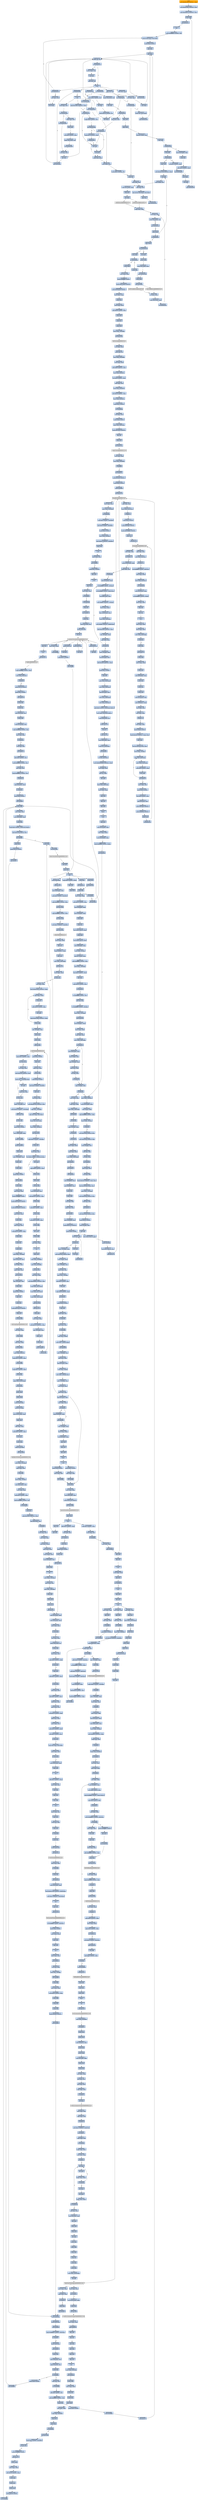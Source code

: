 digraph G {
node[shape=rectangle,style=filled,fillcolor=lightsteelblue,color=lightsteelblue]
bgcolor="transparent"
a0x0044c000movl_0x4001d0UINT32_ebx[label="start\nmovl $0x4001d0<UINT32>, %ebx",fillcolor="orange",color="lightgrey"];
a0x0044c005movl_0x401000UINT32_edi[label="0x0044c005\nmovl $0x401000<UINT32>, %edi"];
a0x0044c00amovl_0x43ba11UINT32_esi[label="0x0044c00a\nmovl $0x43ba11<UINT32>, %esi"];
a0x0044c00fpushl_ebx[label="0x0044c00f\npushl %ebx"];
a0x0044c010call_0x0044c01f[label="0x0044c010\ncall 0x0044c01f"];
a0x0044c01fcld_[label="0x0044c01f\ncld "];
a0x0044c020movb_0xffffff80UINT8_dl[label="0x0044c020\nmovb $0xffffff80<UINT8>, %dl"];
a0x0044c022movsb_ds_esi__es_edi_[label="0x0044c022\nmovsb %ds:(%esi), %es:(%edi)"];
a0x0044c023pushl_0x2UINT8[label="0x0044c023\npushl $0x2<UINT8>"];
a0x0044c025popl_ebx[label="0x0044c025\npopl %ebx"];
a0x0044c026call_esp_[label="0x0044c026\ncall (%esp)"];
a0x0044c015addb_dl_dl[label="0x0044c015\naddb %dl, %dl"];
a0x0044c017jne_0x0044c01e[label="0x0044c017\njne 0x0044c01e"];
a0x0044c019movb_esi__dl[label="0x0044c019\nmovb (%esi), %dl"];
a0x0044c01bincl_esi[label="0x0044c01b\nincl %esi"];
a0x0044c01cadcb_dl_dl[label="0x0044c01c\nadcb %dl, %dl"];
a0x0044c01eret[label="0x0044c01e\nret"];
a0x0044c029jae_0x0044c022[label="0x0044c029\njae 0x0044c022"];
a0x0044c02bxorl_ecx_ecx[label="0x0044c02b\nxorl %ecx, %ecx"];
a0x0044c02dcall_esp_[label="0x0044c02d\ncall (%esp)"];
a0x0044c030jae_0x0044c04a[label="0x0044c030\njae 0x0044c04a"];
a0x0044c032xorl_eax_eax[label="0x0044c032\nxorl %eax, %eax"];
a0x0044c034call_esp_[label="0x0044c034\ncall (%esp)"];
a0x0044c037jae_0x0044c05a[label="0x0044c037\njae 0x0044c05a"];
a0x0044c039movb_0x2UINT8_bl[label="0x0044c039\nmovb $0x2<UINT8>, %bl"];
a0x0044c03bincl_ecx[label="0x0044c03b\nincl %ecx"];
a0x0044c03cmovb_0x10UINT8_al[label="0x0044c03c\nmovb $0x10<UINT8>, %al"];
a0x0044c03ecall_esp_[label="0x0044c03e\ncall (%esp)"];
a0x0044c041adcb_al_al[label="0x0044c041\nadcb %al, %al"];
a0x0044c043jae_0x0044c03e[label="0x0044c043\njae 0x0044c03e"];
a0x0044c045jne_0x0044c086[label="0x0044c045\njne 0x0044c086"];
a0x0044c047stosb_al_es_edi_[label="0x0044c047\nstosb %al, %es:(%edi)"];
a0x0044c048jmp_0x0044c026[label="0x0044c048\njmp 0x0044c026"];
a0x0044c05alodsb_ds_esi__al[label="0x0044c05a\nlodsb %ds:(%esi), %al"];
a0x0044c05bshrl_eax[label="0x0044c05b\nshrl %eax"];
a0x0044c05dje_0x0044c0a0[label="0x0044c05d\nje 0x0044c0a0"];
a0x0044c05fadcl_ecx_ecx[label="0x0044c05f\nadcl %ecx, %ecx"];
a0x0044c061jmp_0x0044c07f[label="0x0044c061\njmp 0x0044c07f"];
a0x0044c07fincl_ecx[label="0x0044c07f\nincl %ecx"];
a0x0044c080incl_ecx[label="0x0044c080\nincl %ecx"];
a0x0044c081xchgl_eax_ebp[label="0x0044c081\nxchgl %eax, %ebp"];
a0x0044c082movl_ebp_eax[label="0x0044c082\nmovl %ebp, %eax"];
a0x0044c084movb_0x1UINT8_bl[label="0x0044c084\nmovb $0x1<UINT8>, %bl"];
a0x0044c086pushl_esi[label="0x0044c086\npushl %esi"];
a0x0044c087movl_edi_esi[label="0x0044c087\nmovl %edi, %esi"];
a0x0044c089subl_eax_esi[label="0x0044c089\nsubl %eax, %esi"];
a0x0044c08brepz_movsb_ds_esi__es_edi_[label="0x0044c08b\nrepz movsb %ds:(%esi), %es:(%edi)"];
a0x0044c08dpopl_esi[label="0x0044c08d\npopl %esi"];
a0x0044c08ejmp_0x0044c026[label="0x0044c08e\njmp 0x0044c026"];
a0x0044c04acall_0x0044c092[label="0x0044c04a\ncall 0x0044c092"];
a0x0044c092incl_ecx[label="0x0044c092\nincl %ecx"];
a0x0044c093call_0x4esp_[label="0x0044c093\ncall 0x4(%esp)"];
a0x0044c097adcl_ecx_ecx[label="0x0044c097\nadcl %ecx, %ecx"];
a0x0044c099call_0x4esp_[label="0x0044c099\ncall 0x4(%esp)"];
a0x0044c09djb_0x0044c093[label="0x0044c09d\njb 0x0044c093"];
a0x0044c09fret[label="0x0044c09f\nret"];
a0x0044c04fsubl_ebx_ecx[label="0x0044c04f\nsubl %ebx, %ecx"];
a0x0044c051jne_0x0044c063[label="0x0044c051\njne 0x0044c063"];
a0x0044c053call_0x0044c090[label="0x0044c053\ncall 0x0044c090"];
a0x0044c090xorl_ecx_ecx[label="0x0044c090\nxorl %ecx, %ecx"];
a0x0044c058jmp_0x0044c082[label="0x0044c058\njmp 0x0044c082"];
a0x0044c063xchgl_eax_ecx[label="0x0044c063\nxchgl %eax, %ecx"];
a0x0044c064decl_eax[label="0x0044c064\ndecl %eax"];
a0x0044c065shll_0x8UINT8_eax[label="0x0044c065\nshll $0x8<UINT8>, %eax"];
a0x0044c068lodsb_ds_esi__al[label="0x0044c068\nlodsb %ds:(%esi), %al"];
a0x0044c069call_0x0044c090[label="0x0044c069\ncall 0x0044c090"];
a0x0044c06ecmpl_0x7d00UINT32_eax[label="0x0044c06e\ncmpl $0x7d00<UINT32>, %eax"];
a0x0044c073jae_0x0044c07f[label="0x0044c073\njae 0x0044c07f"];
a0x0044c075cmpb_0x5UINT8_ah[label="0x0044c075\ncmpb $0x5<UINT8>, %ah"];
a0x0044c078jae_0x0044c080[label="0x0044c078\njae 0x0044c080"];
a0x0044c07acmpl_0x7fUINT8_eax[label="0x0044c07a\ncmpl $0x7f<UINT8>, %eax"];
a0x0044c07dja_0x0044c081[label="0x0044c07d\nja 0x0044c081"];
a0x0044c0a0popl_edi[label="0x0044c0a0\npopl %edi"];
a0x0044c0a1popl_ebx[label="0x0044c0a1\npopl %ebx"];
a0x0044c0a2movzwl_ebx__edi[label="0x0044c0a2\nmovzwl (%ebx), %edi"];
a0x0044c0a5decl_edi[label="0x0044c0a5\ndecl %edi"];
a0x0044c0a6je_0x0044c0b0[label="0x0044c0a6\nje 0x0044c0b0"];
a0x0044c0a8decl_edi[label="0x0044c0a8\ndecl %edi"];
a0x0044c0a9je_0x0044c0be[label="0x0044c0a9\nje 0x0044c0be"];
a0x0044c0abshll_0xcUINT8_edi[label="0x0044c0ab\nshll $0xc<UINT8>, %edi"];
a0x0044c0aejmp_0x0044c0b7[label="0x0044c0ae\njmp 0x0044c0b7"];
a0x0044c0b7incl_ebx[label="0x0044c0b7\nincl %ebx"];
a0x0044c0b8incl_ebx[label="0x0044c0b8\nincl %ebx"];
a0x0044c0b9jmp_0x0044c00f[label="0x0044c0b9\njmp 0x0044c00f"];
a0x0044c0b0movl_0x2ebx__edi[label="0x0044c0b0\nmovl 0x2(%ebx), %edi"];
a0x0044c0b3pushl_edi[label="0x0044c0b3\npushl %edi"];
a0x0044c0b4addl_0x4UINT8_ebx[label="0x0044c0b4\naddl $0x4<UINT8>, %ebx"];
a0x0044c0bepopl_edi[label="0x0044c0be\npopl %edi"];
a0x0044c0bfmovl_0x44c128UINT32_ebx[label="0x0044c0bf\nmovl $0x44c128<UINT32>, %ebx"];
a0x0044c0c4incl_edi[label="0x0044c0c4\nincl %edi"];
a0x0044c0c5movl_edi__esi[label="0x0044c0c5\nmovl (%edi), %esi"];
a0x0044c0c7scasl_es_edi__eax[label="0x0044c0c7\nscasl %es:(%edi), %eax"];
a0x0044c0c8pushl_edi[label="0x0044c0c8\npushl %edi"];
a0x0044c0c9call_ebx_[label="0x0044c0c9\ncall (%ebx)"];
LoadLibraryA_kernel32_dll[label="LoadLibraryA@kernel32.dll",fillcolor="lightgrey",color="lightgrey"];
a0x0044c0cbxchgl_eax_ebp[label="0x0044c0cb\nxchgl %eax, %ebp"];
a0x0044c0ccxorl_eax_eax[label="0x0044c0cc\nxorl %eax, %eax"];
a0x0044c0cescasb_es_edi__al[label="0x0044c0ce\nscasb %es:(%edi), %al"];
a0x0044c0cfjne_0x0044c0ce[label="0x0044c0cf\njne 0x0044c0ce"];
a0x0044c0d1decb_edi_[label="0x0044c0d1\ndecb (%edi)"];
a0x0044c0d3je_0x0044c0c4[label="0x0044c0d3\nje 0x0044c0c4"];
a0x0044c0d5decb_edi_[label="0x0044c0d5\ndecb (%edi)"];
a0x0044c0d7jne_0x0044c0df[label="0x0044c0d7\njne 0x0044c0df"];
a0x0044c0d9incl_edi[label="0x0044c0d9\nincl %edi"];
a0x0044c0dapushl_edi_[label="0x0044c0da\npushl (%edi)"];
a0x0044c0dcscasl_es_edi__eax[label="0x0044c0dc\nscasl %es:(%edi), %eax"];
a0x0044c0ddjmp_0x0044c0e8[label="0x0044c0dd\njmp 0x0044c0e8"];
a0x0044c0e8pushl_ebp[label="0x0044c0e8\npushl %ebp"];
a0x0044c0e9call_0x4ebx_[label="0x0044c0e9\ncall 0x4(%ebx)"];
GetProcAddress_kernel32_dll[label="GetProcAddress@kernel32.dll",fillcolor="lightgrey",color="lightgrey"];
a0x0044c0ecorl_eax_esi_[label="0x0044c0ec\norl %eax, (%esi)"];
a0x0044c0eelodsl_ds_esi__eax[label="0x0044c0ee\nlodsl %ds:(%esi), %eax"];
a0x0044c0efjne_0x0044c0cc[label="0x0044c0ef\njne 0x0044c0cc"];
a0x0044c0dfdecb_edi_[label="0x0044c0df\ndecb (%edi)"];
a0x0044c0e1je_0x0040b4b8[label="0x0044c0e1\nje 0x0040b4b8"];
a0x0044c0e7pushl_edi[label="0x0044c0e7\npushl %edi"];
GetProcAddress_KERNEL32_dll[label="GetProcAddress@KERNEL32.dll",fillcolor="lightgrey",color="lightgrey"];
LoadLibraryA_KERNEL32_dll[label="LoadLibraryA@KERNEL32.dll",fillcolor="lightgrey",color="lightgrey"];
a0x0040b4b8pushl_ebp[label="0x0040b4b8\npushl %ebp"];
a0x0040b4b9movl_esp_ebp[label="0x0040b4b9\nmovl %esp, %ebp"];
a0x0040b4bbpushl_0xffffffffUINT8[label="0x0040b4bb\npushl $0xffffffff<UINT8>"];
a0x0040b4bdpushl_0x4145b0UINT32[label="0x0040b4bd\npushl $0x4145b0<UINT32>"];
a0x0040b4c2pushl_0x40ae34UINT32[label="0x0040b4c2\npushl $0x40ae34<UINT32>"];
a0x0040b4c7movl_fs_0_eax[label="0x0040b4c7\nmovl %fs:0, %eax"];
a0x0040b4cdpushl_eax[label="0x0040b4cd\npushl %eax"];
a0x0040b4cemovl_esp_fs_0[label="0x0040b4ce\nmovl %esp, %fs:0"];
a0x0040b4d5subl_0x58UINT8_esp[label="0x0040b4d5\nsubl $0x58<UINT8>, %esp"];
a0x0040b4d8pushl_ebx[label="0x0040b4d8\npushl %ebx"];
a0x0040b4d9pushl_esi[label="0x0040b4d9\npushl %esi"];
a0x0040b4dapushl_edi[label="0x0040b4da\npushl %edi"];
a0x0040b4dbmovl_esp__24ebp_[label="0x0040b4db\nmovl %esp, -24(%ebp)"];
a0x0040b4decall_0x4141a0[label="0x0040b4de\ncall 0x4141a0"];
GetVersion_KERNEL32_dll[label="GetVersion@KERNEL32.dll",fillcolor="lightgrey",color="lightgrey"];
a0x0040b4e4xorl_edx_edx[label="0x0040b4e4\nxorl %edx, %edx"];
a0x0040b4e6movb_ah_dl[label="0x0040b4e6\nmovb %ah, %dl"];
a0x0040b4e8movl_edx_0x433680[label="0x0040b4e8\nmovl %edx, 0x433680"];
a0x0040b4eemovl_eax_ecx[label="0x0040b4ee\nmovl %eax, %ecx"];
a0x0040b4f0andl_0xffUINT32_ecx[label="0x0040b4f0\nandl $0xff<UINT32>, %ecx"];
a0x0040b4f6movl_ecx_0x43367c[label="0x0040b4f6\nmovl %ecx, 0x43367c"];
a0x0040b4fcshll_0x8UINT8_ecx[label="0x0040b4fc\nshll $0x8<UINT8>, %ecx"];
a0x0040b4ffaddl_edx_ecx[label="0x0040b4ff\naddl %edx, %ecx"];
a0x0040b501movl_ecx_0x433678[label="0x0040b501\nmovl %ecx, 0x433678"];
a0x0040b507shrl_0x10UINT8_eax[label="0x0040b507\nshrl $0x10<UINT8>, %eax"];
a0x0040b50amovl_eax_0x433674[label="0x0040b50a\nmovl %eax, 0x433674"];
a0x0040b50fpushl_0x1UINT8[label="0x0040b50f\npushl $0x1<UINT8>"];
a0x0040b511call_0x40bf36[label="0x0040b511\ncall 0x40bf36"];
a0x0040bf36xorl_eax_eax[label="0x0040bf36\nxorl %eax, %eax"];
a0x0040bf38pushl_0x0UINT8[label="0x0040bf38\npushl $0x0<UINT8>"];
a0x0040bf3acmpl_eax_0x8esp_[label="0x0040bf3a\ncmpl %eax, 0x8(%esp)"];
a0x0040bf3epushl_0x1000UINT32[label="0x0040bf3e\npushl $0x1000<UINT32>"];
a0x0040bf43sete_al[label="0x0040bf43\nsete %al"];
a0x0040bf46pushl_eax[label="0x0040bf46\npushl %eax"];
a0x0040bf47call_0x414134[label="0x0040bf47\ncall 0x414134"];
HeapCreate_KERNEL32_dll[label="HeapCreate@KERNEL32.dll",fillcolor="lightgrey",color="lightgrey"];
a0x0040bf4dtestl_eax_eax[label="0x0040bf4d\ntestl %eax, %eax"];
a0x0040bf4fmovl_eax_0x4369dc[label="0x0040bf4f\nmovl %eax, 0x4369dc"];
a0x0040bf54je_0x40bf6b[label="0x0040bf54\nje 0x40bf6b"];
a0x0040bf56call_0x40c011[label="0x0040bf56\ncall 0x40c011"];
a0x0040c011pushl_0x140UINT32[label="0x0040c011\npushl $0x140<UINT32>"];
a0x0040c016pushl_0x0UINT8[label="0x0040c016\npushl $0x0<UINT8>"];
a0x0040c018pushl_0x4369dc[label="0x0040c018\npushl 0x4369dc"];
a0x0040c01ecall_0x414178[label="0x0040c01e\ncall 0x414178"];
HeapAlloc_KERNEL32_dll[label="HeapAlloc@KERNEL32.dll",fillcolor="lightgrey",color="lightgrey"];
a0x0040c024testl_eax_eax[label="0x0040c024\ntestl %eax, %eax"];
a0x0040c026movl_eax_0x4369d8[label="0x0040c026\nmovl %eax, 0x4369d8"];
a0x0040c02bjne_0x40c02e[label="0x0040c02b\njne 0x40c02e"];
a0x0040c02eandl_0x0UINT8_0x4369d0[label="0x0040c02e\nandl $0x0<UINT8>, 0x4369d0"];
a0x0040c035andl_0x0UINT8_0x4369d4[label="0x0040c035\nandl $0x0<UINT8>, 0x4369d4"];
a0x0040c03cpushl_0x1UINT8[label="0x0040c03c\npushl $0x1<UINT8>"];
a0x0040c03emovl_eax_0x4369cc[label="0x0040c03e\nmovl %eax, 0x4369cc"];
a0x0040c043movl_0x10UINT32_0x4369c4[label="0x0040c043\nmovl $0x10<UINT32>, 0x4369c4"];
a0x0040c04dpopl_eax[label="0x0040c04d\npopl %eax"];
a0x0040c04eret[label="0x0040c04e\nret"];
a0x0040bf5btestl_eax_eax[label="0x0040bf5b\ntestl %eax, %eax"];
a0x0040bf5djne_0x40bf6e[label="0x0040bf5d\njne 0x40bf6e"];
a0x0040bf6epushl_0x1UINT8[label="0x0040bf6e\npushl $0x1<UINT8>"];
a0x0040bf70popl_eax[label="0x0040bf70\npopl %eax"];
a0x0040bf71ret[label="0x0040bf71\nret"];
a0x0040b516popl_ecx[label="0x0040b516\npopl %ecx"];
a0x0040b517testl_eax_eax[label="0x0040b517\ntestl %eax, %eax"];
a0x0040b519jne_0x40b523[label="0x0040b519\njne 0x40b523"];
a0x0040b523call_0x40ccf9[label="0x0040b523\ncall 0x40ccf9"];
a0x0040ccf9pushl_esi[label="0x0040ccf9\npushl %esi"];
a0x0040ccfacall_0x40bf72[label="0x0040ccfa\ncall 0x40bf72"];
a0x0040bf72pushl_esi[label="0x0040bf72\npushl %esi"];
a0x0040bf73movl_0x4140a8_esi[label="0x0040bf73\nmovl 0x4140a8, %esi"];
a0x0040bf79pushl_0x431308[label="0x0040bf79\npushl 0x431308"];
a0x0040bf7fcall_esi[label="0x0040bf7f\ncall %esi"];
InitializeCriticalSection_KERNEL32_dll[label="InitializeCriticalSection@KERNEL32.dll",fillcolor="lightgrey",color="lightgrey"];
a0x0040bf81pushl_0x4312f8[label="0x0040bf81\npushl 0x4312f8"];
a0x0040bf87call_esi[label="0x0040bf87\ncall %esi"];
a0x0040bf89pushl_0x4312e8[label="0x0040bf89\npushl 0x4312e8"];
a0x0040bf8fcall_esi[label="0x0040bf8f\ncall %esi"];
a0x0040bf91pushl_0x4312c8[label="0x0040bf91\npushl 0x4312c8"];
a0x0040bf97call_esi[label="0x0040bf97\ncall %esi"];
a0x0040bf99popl_esi[label="0x0040bf99\npopl %esi"];
a0x0040bf9aret[label="0x0040bf9a\nret"];
a0x0040ccffcall_0x41411c[label="0x0040ccff\ncall 0x41411c"];
TlsAlloc_KERNEL32_dll[label="TlsAlloc@KERNEL32.dll",fillcolor="lightgrey",color="lightgrey"];
a0x0040cd05cmpl_0xffffffffUINT8_eax[label="0x0040cd05\ncmpl $0xffffffff<UINT8>, %eax"];
a0x0040cd08movl_eax_0x4313a0[label="0x0040cd08\nmovl %eax, 0x4313a0"];
a0x0040cd0dje_0x40cd49[label="0x0040cd0d\nje 0x40cd49"];
a0x0040cd0fpushl_0x74UINT8[label="0x0040cd0f\npushl $0x74<UINT8>"];
a0x0040cd11pushl_0x1UINT8[label="0x0040cd11\npushl $0x1<UINT8>"];
a0x0040cd13call_0x40e140[label="0x0040cd13\ncall 0x40e140"];
a0x0040e140pushl_ebx[label="0x0040e140\npushl %ebx"];
a0x0040e141pushl_esi[label="0x0040e141\npushl %esi"];
a0x0040e142movl_0xcesp__esi[label="0x0040e142\nmovl 0xc(%esp), %esi"];
a0x0040e146pushl_edi[label="0x0040e146\npushl %edi"];
a0x0040e147imull_0x14esp__esi[label="0x0040e147\nimull 0x14(%esp), %esi"];
a0x0040e14ccmpl_0xffffffe0UINT8_esi[label="0x0040e14c\ncmpl $0xffffffe0<UINT8>, %esi"];
a0x0040e14fmovl_esi_ebx[label="0x0040e14f\nmovl %esi, %ebx"];
a0x0040e151ja_0x40e160[label="0x0040e151\nja 0x40e160"];
a0x0040e153testl_esi_esi[label="0x0040e153\ntestl %esi, %esi"];
a0x0040e155jne_0x40e15a[label="0x0040e155\njne 0x40e15a"];
a0x0040e15aaddl_0xfUINT8_esi[label="0x0040e15a\naddl $0xf<UINT8>, %esi"];
a0x0040e15dandl_0xfffffff0UINT8_esi[label="0x0040e15d\nandl $0xfffffff0<UINT8>, %esi"];
a0x0040e160xorl_edi_edi[label="0x0040e160\nxorl %edi, %edi"];
a0x0040e162cmpl_0xffffffe0UINT8_esi[label="0x0040e162\ncmpl $0xffffffe0<UINT8>, %esi"];
a0x0040e165ja_0x40e1a1[label="0x0040e165\nja 0x40e1a1"];
a0x0040e167cmpl_0x431384_ebx[label="0x0040e167\ncmpl 0x431384, %ebx"];
a0x0040e16dja_0x40e18c[label="0x0040e16d\nja 0x40e18c"];
a0x0040e16fpushl_0x9UINT8[label="0x0040e16f\npushl $0x9<UINT8>"];
a0x0040e171call_0x40bf9b[label="0x0040e171\ncall 0x40bf9b"];
a0x0040bf9bpushl_ebp[label="0x0040bf9b\npushl %ebp"];
a0x0040bf9cmovl_esp_ebp[label="0x0040bf9c\nmovl %esp, %ebp"];
a0x0040bf9emovl_0x8ebp__eax[label="0x0040bf9e\nmovl 0x8(%ebp), %eax"];
a0x0040bfa1pushl_esi[label="0x0040bfa1\npushl %esi"];
a0x0040bfa2cmpl_0x0UINT8_0x4312c4eax4_[label="0x0040bfa2\ncmpl $0x0<UINT8>, 0x4312c4(,%eax,4)"];
a0x0040bfaaleal_0x4312c4eax4__esi[label="0x0040bfaa\nleal 0x4312c4(,%eax,4), %esi"];
a0x0040bfb1jne_0x40bff1[label="0x0040bfb1\njne 0x40bff1"];
a0x0040bff1pushl_esi_[label="0x0040bff1\npushl (%esi)"];
a0x0040bff3call_0x41409c[label="0x0040bff3\ncall 0x41409c"];
EnterCriticalSection_KERNEL32_dll[label="EnterCriticalSection@KERNEL32.dll",fillcolor="lightgrey",color="lightgrey"];
a0x0040bff9popl_esi[label="0x0040bff9\npopl %esi"];
a0x0040bffapopl_ebp[label="0x0040bffa\npopl %ebp"];
a0x0040bffbret[label="0x0040bffb\nret"];
a0x0040e176pushl_ebx[label="0x0040e176\npushl %ebx"];
a0x0040e177call_0x40c3a5[label="0x0040e177\ncall 0x40c3a5"];
a0x0040c3a5pushl_ebp[label="0x0040c3a5\npushl %ebp"];
a0x0040c3a6movl_esp_ebp[label="0x0040c3a6\nmovl %esp, %ebp"];
a0x0040c3a8subl_0x14UINT8_esp[label="0x0040c3a8\nsubl $0x14<UINT8>, %esp"];
a0x0040c3abmovl_0x4369d4_eax[label="0x0040c3ab\nmovl 0x4369d4, %eax"];
a0x0040c3b0movl_0x4369d8_edx[label="0x0040c3b0\nmovl 0x4369d8, %edx"];
a0x0040c3b6pushl_ebx[label="0x0040c3b6\npushl %ebx"];
a0x0040c3b7pushl_esi[label="0x0040c3b7\npushl %esi"];
a0x0040c3b8leal_eaxeax4__eax[label="0x0040c3b8\nleal (%eax,%eax,4), %eax"];
a0x0040c3bbpushl_edi[label="0x0040c3bb\npushl %edi"];
a0x0040c3bcleal_edxeax4__edi[label="0x0040c3bc\nleal (%edx,%eax,4), %edi"];
a0x0040c3bfmovl_0x8ebp__eax[label="0x0040c3bf\nmovl 0x8(%ebp), %eax"];
a0x0040c3c2movl_edi__4ebp_[label="0x0040c3c2\nmovl %edi, -4(%ebp)"];
a0x0040c3c5leal_0x17eax__ecx[label="0x0040c3c5\nleal 0x17(%eax), %ecx"];
a0x0040c3c8andl_0xfffffff0UINT8_ecx[label="0x0040c3c8\nandl $0xfffffff0<UINT8>, %ecx"];
a0x0040c3cbmovl_ecx__16ebp_[label="0x0040c3cb\nmovl %ecx, -16(%ebp)"];
a0x0040c3cesarl_0x4UINT8_ecx[label="0x0040c3ce\nsarl $0x4<UINT8>, %ecx"];
a0x0040c3d1decl_ecx[label="0x0040c3d1\ndecl %ecx"];
a0x0040c3d2cmpl_0x20UINT8_ecx[label="0x0040c3d2\ncmpl $0x20<UINT8>, %ecx"];
a0x0040c3d5jnl_0x40c3e5[label="0x0040c3d5\njnl 0x40c3e5"];
a0x0040c3d7orl_0xffffffffUINT8_esi[label="0x0040c3d7\norl $0xffffffff<UINT8>, %esi"];
a0x0040c3dashrl_cl_esi[label="0x0040c3da\nshrl %cl, %esi"];
a0x0040c3dcorl_0xffffffffUINT8__8ebp_[label="0x0040c3dc\norl $0xffffffff<UINT8>, -8(%ebp)"];
a0x0040c3e0movl_esi__12ebp_[label="0x0040c3e0\nmovl %esi, -12(%ebp)"];
a0x0040c3e3jmp_0x40c3f5[label="0x0040c3e3\njmp 0x40c3f5"];
a0x0040c3f5movl_0x4369cc_eax[label="0x0040c3f5\nmovl 0x4369cc, %eax"];
a0x0040c3famovl_eax_ebx[label="0x0040c3fa\nmovl %eax, %ebx"];
a0x0040c3fccmpl_edi_ebx[label="0x0040c3fc\ncmpl %edi, %ebx"];
a0x0040c3femovl_ebx_0x8ebp_[label="0x0040c3fe\nmovl %ebx, 0x8(%ebp)"];
a0x0040c401jae_0x40c41c[label="0x0040c401\njae 0x40c41c"];
a0x0040c41ccmpl__4ebp__ebx[label="0x0040c41c\ncmpl -4(%ebp), %ebx"];
a0x0040c41fjne_0x40c49a[label="0x0040c41f\njne 0x40c49a"];
a0x0040c421movl_edx_ebx[label="0x0040c421\nmovl %edx, %ebx"];
a0x0040c423cmpl_eax_ebx[label="0x0040c423\ncmpl %eax, %ebx"];
a0x0040c425movl_ebx_0x8ebp_[label="0x0040c425\nmovl %ebx, 0x8(%ebp)"];
a0x0040c428jae_0x40c43f[label="0x0040c428\njae 0x40c43f"];
a0x0040c43fjne_0x40c49a[label="0x0040c43f\njne 0x40c49a"];
a0x0040c441cmpl__4ebp__ebx[label="0x0040c441\ncmpl -4(%ebp), %ebx"];
a0x0040c444jae_0x40c457[label="0x0040c444\njae 0x40c457"];
a0x0040c457jne_0x40c47f[label="0x0040c457\njne 0x40c47f"];
a0x0040c459movl_edx_ebx[label="0x0040c459\nmovl %edx, %ebx"];
a0x0040c45bcmpl_eax_ebx[label="0x0040c45b\ncmpl %eax, %ebx"];
a0x0040c45dmovl_ebx_0x8ebp_[label="0x0040c45d\nmovl %ebx, 0x8(%ebp)"];
a0x0040c460jae_0x40c46f[label="0x0040c460\njae 0x40c46f"];
a0x0040c46fjne_0x40c47f[label="0x0040c46f\njne 0x40c47f"];
a0x0040c471call_0x40c6ae[label="0x0040c471\ncall 0x40c6ae"];
a0x0040c6aemovl_0x4369d4_eax[label="0x0040c6ae\nmovl 0x4369d4, %eax"];
a0x0040c6b3movl_0x4369c4_ecx[label="0x0040c6b3\nmovl 0x4369c4, %ecx"];
a0x0040c6b9pushl_esi[label="0x0040c6b9\npushl %esi"];
a0x0040c6bapushl_edi[label="0x0040c6ba\npushl %edi"];
a0x0040c6bbxorl_edi_edi[label="0x0040c6bb\nxorl %edi, %edi"];
a0x0040c6bdcmpl_ecx_eax[label="0x0040c6bd\ncmpl %ecx, %eax"];
a0x0040c6bfjne_0x40c6f1[label="0x0040c6bf\njne 0x40c6f1"];
a0x0040c6f1movl_0x4369d8_ecx[label="0x0040c6f1\nmovl 0x4369d8, %ecx"];
a0x0040c6f7pushl_0x41c4UINT32[label="0x0040c6f7\npushl $0x41c4<UINT32>"];
a0x0040c6fcpushl_0x8UINT8[label="0x0040c6fc\npushl $0x8<UINT8>"];
a0x0040c6feleal_eaxeax4__eax[label="0x0040c6fe\nleal (%eax,%eax,4), %eax"];
a0x0040c701pushl_0x4369dc[label="0x0040c701\npushl 0x4369dc"];
a0x0040c707leal_ecxeax4__esi[label="0x0040c707\nleal (%ecx,%eax,4), %esi"];
a0x0040c70acall_0x414178[label="0x0040c70a\ncall 0x414178"];
a0x0040c710cmpl_edi_eax[label="0x0040c710\ncmpl %edi, %eax"];
a0x0040c712movl_eax_0x10esi_[label="0x0040c712\nmovl %eax, 0x10(%esi)"];
a0x0040c715je_0x40c741[label="0x0040c715\nje 0x40c741"];
a0x0040c717pushl_0x4UINT8[label="0x0040c717\npushl $0x4<UINT8>"];
a0x0040c719pushl_0x2000UINT32[label="0x0040c719\npushl $0x2000<UINT32>"];
a0x0040c71epushl_0x100000UINT32[label="0x0040c71e\npushl $0x100000<UINT32>"];
a0x0040c723pushl_edi[label="0x0040c723\npushl %edi"];
a0x0040c724call_0x414128[label="0x0040c724\ncall 0x414128"];
VirtualAlloc_KERNEL32_dll[label="VirtualAlloc@KERNEL32.dll",fillcolor="lightgrey",color="lightgrey"];
a0x0040c72acmpl_edi_eax[label="0x0040c72a\ncmpl %edi, %eax"];
a0x0040c72cmovl_eax_0xcesi_[label="0x0040c72c\nmovl %eax, 0xc(%esi)"];
a0x0040c72fjne_0x40c745[label="0x0040c72f\njne 0x40c745"];
a0x0040c745orl_0xffffffffUINT8_0x8esi_[label="0x0040c745\norl $0xffffffff<UINT8>, 0x8(%esi)"];
a0x0040c749movl_edi_esi_[label="0x0040c749\nmovl %edi, (%esi)"];
a0x0040c74bmovl_edi_0x4esi_[label="0x0040c74b\nmovl %edi, 0x4(%esi)"];
a0x0040c74eincl_0x4369d4[label="0x0040c74e\nincl 0x4369d4"];
a0x0040c754movl_0x10esi__eax[label="0x0040c754\nmovl 0x10(%esi), %eax"];
a0x0040c757orl_0xffffffffUINT8_eax_[label="0x0040c757\norl $0xffffffff<UINT8>, (%eax)"];
a0x0040c75amovl_esi_eax[label="0x0040c75a\nmovl %esi, %eax"];
a0x0040c75cpopl_edi[label="0x0040c75c\npopl %edi"];
a0x0040c75dpopl_esi[label="0x0040c75d\npopl %esi"];
a0x0040c75eret[label="0x0040c75e\nret"];
a0x0040c476movl_eax_ebx[label="0x0040c476\nmovl %eax, %ebx"];
a0x0040c478testl_ebx_ebx[label="0x0040c478\ntestl %ebx, %ebx"];
a0x0040c47amovl_ebx_0x8ebp_[label="0x0040c47a\nmovl %ebx, 0x8(%ebp)"];
a0x0040c47dje_0x40c493[label="0x0040c47d\nje 0x40c493"];
a0x0040c47fpushl_ebx[label="0x0040c47f\npushl %ebx"];
a0x0040c480call_0x40c75f[label="0x0040c480\ncall 0x40c75f"];
a0x0040c75fpushl_ebp[label="0x0040c75f\npushl %ebp"];
a0x0040c760movl_esp_ebp[label="0x0040c760\nmovl %esp, %ebp"];
a0x0040c762pushl_ecx[label="0x0040c762\npushl %ecx"];
a0x0040c763movl_0x8ebp__ecx[label="0x0040c763\nmovl 0x8(%ebp), %ecx"];
a0x0040c766pushl_ebx[label="0x0040c766\npushl %ebx"];
a0x0040c767pushl_esi[label="0x0040c767\npushl %esi"];
a0x0040c768pushl_edi[label="0x0040c768\npushl %edi"];
a0x0040c769movl_0x10ecx__esi[label="0x0040c769\nmovl 0x10(%ecx), %esi"];
a0x0040c76cmovl_0x8ecx__eax[label="0x0040c76c\nmovl 0x8(%ecx), %eax"];
a0x0040c76fxorl_ebx_ebx[label="0x0040c76f\nxorl %ebx, %ebx"];
a0x0040c771testl_eax_eax[label="0x0040c771\ntestl %eax, %eax"];
a0x0040c773jl_0x40c77a[label="0x0040c773\njl 0x40c77a"];
a0x0040c77amovl_ebx_eax[label="0x0040c77a\nmovl %ebx, %eax"];
a0x0040c77cpushl_0x3fUINT8[label="0x0040c77c\npushl $0x3f<UINT8>"];
a0x0040c77eimull_0x204UINT32_eax_eax[label="0x0040c77e\nimull $0x204<UINT32>, %eax, %eax"];
a0x0040c784popl_edx[label="0x0040c784\npopl %edx"];
a0x0040c785leal_0x144eaxesi__eax[label="0x0040c785\nleal 0x144(%eax,%esi), %eax"];
a0x0040c78cmovl_eax__4ebp_[label="0x0040c78c\nmovl %eax, -4(%ebp)"];
a0x0040c78fmovl_eax_0x8eax_[label="0x0040c78f\nmovl %eax, 0x8(%eax)"];
a0x0040c792movl_eax_0x4eax_[label="0x0040c792\nmovl %eax, 0x4(%eax)"];
a0x0040c795addl_0x8UINT8_eax[label="0x0040c795\naddl $0x8<UINT8>, %eax"];
a0x0040c798decl_edx[label="0x0040c798\ndecl %edx"];
a0x0040c799jne_0x40c78f[label="0x0040c799\njne 0x40c78f"];
a0x0040c79bmovl_ebx_edi[label="0x0040c79b\nmovl %ebx, %edi"];
a0x0040c79dpushl_0x4UINT8[label="0x0040c79d\npushl $0x4<UINT8>"];
a0x0040c79fshll_0xfUINT8_edi[label="0x0040c79f\nshll $0xf<UINT8>, %edi"];
a0x0040c7a2addl_0xcecx__edi[label="0x0040c7a2\naddl 0xc(%ecx), %edi"];
a0x0040c7a5pushl_0x1000UINT32[label="0x0040c7a5\npushl $0x1000<UINT32>"];
a0x0040c7aapushl_0x8000UINT32[label="0x0040c7aa\npushl $0x8000<UINT32>"];
a0x0040c7afpushl_edi[label="0x0040c7af\npushl %edi"];
a0x0040c7b0call_0x414128[label="0x0040c7b0\ncall 0x414128"];
a0x0040c7b6testl_eax_eax[label="0x0040c7b6\ntestl %eax, %eax"];
a0x0040c7b8jne_0x40c7c2[label="0x0040c7b8\njne 0x40c7c2"];
a0x0040c7c2leal_0x7000edi__edx[label="0x0040c7c2\nleal 0x7000(%edi), %edx"];
a0x0040c7c8cmpl_edx_edi[label="0x0040c7c8\ncmpl %edx, %edi"];
a0x0040c7caja_0x40c808[label="0x0040c7ca\nja 0x40c808"];
a0x0040c7ccleal_0x10edi__eax[label="0x0040c7cc\nleal 0x10(%edi), %eax"];
a0x0040c7cforl_0xffffffffUINT8__8eax_[label="0x0040c7cf\norl $0xffffffff<UINT8>, -8(%eax)"];
a0x0040c7d3orl_0xffffffffUINT8_0xfeceax_[label="0x0040c7d3\norl $0xffffffff<UINT8>, 0xfec(%eax)"];
a0x0040c7daleal_0xffceax__ecx[label="0x0040c7da\nleal 0xffc(%eax), %ecx"];
a0x0040c7e0movl_0xff0UINT32__4eax_[label="0x0040c7e0\nmovl $0xff0<UINT32>, -4(%eax)"];
a0x0040c7e7movl_ecx_eax_[label="0x0040c7e7\nmovl %ecx, (%eax)"];
a0x0040c7e9leal__4100eax__ecx[label="0x0040c7e9\nleal -4100(%eax), %ecx"];
a0x0040c7efmovl_ecx_0x4eax_[label="0x0040c7ef\nmovl %ecx, 0x4(%eax)"];
a0x0040c7f2movl_0xff0UINT32_0xfe8eax_[label="0x0040c7f2\nmovl $0xff0<UINT32>, 0xfe8(%eax)"];
a0x0040c7fcaddl_0x1000UINT32_eax[label="0x0040c7fc\naddl $0x1000<UINT32>, %eax"];
a0x0040c801leal__16eax__ecx[label="0x0040c801\nleal -16(%eax), %ecx"];
a0x0040c804cmpl_edx_ecx[label="0x0040c804\ncmpl %edx, %ecx"];
a0x0040c806jbe_0x40c7cf[label="0x0040c806\njbe 0x40c7cf"];
a0x0040c808movl__4ebp__eax[label="0x0040c808\nmovl -4(%ebp), %eax"];
a0x0040c80bleal_0xcedi__ecx[label="0x0040c80b\nleal 0xc(%edi), %ecx"];
a0x0040c80eaddl_0x1f8UINT32_eax[label="0x0040c80e\naddl $0x1f8<UINT32>, %eax"];
a0x0040c813pushl_0x1UINT8[label="0x0040c813\npushl $0x1<UINT8>"];
a0x0040c815popl_edi[label="0x0040c815\npopl %edi"];
a0x0040c816movl_ecx_0x4eax_[label="0x0040c816\nmovl %ecx, 0x4(%eax)"];
a0x0040c819movl_eax_0x8ecx_[label="0x0040c819\nmovl %eax, 0x8(%ecx)"];
a0x0040c81cleal_0xcedx__ecx[label="0x0040c81c\nleal 0xc(%edx), %ecx"];
a0x0040c81fmovl_ecx_0x8eax_[label="0x0040c81f\nmovl %ecx, 0x8(%eax)"];
a0x0040c822movl_eax_0x4ecx_[label="0x0040c822\nmovl %eax, 0x4(%ecx)"];
a0x0040c825andl_0x0UINT8_0x44esiebx4_[label="0x0040c825\nandl $0x0<UINT8>, 0x44(%esi,%ebx,4)"];
a0x0040c82amovl_edi_0xc4esiebx4_[label="0x0040c82a\nmovl %edi, 0xc4(%esi,%ebx,4)"];
a0x0040c831movb_0x43esi__al[label="0x0040c831\nmovb 0x43(%esi), %al"];
a0x0040c834movb_al_cl[label="0x0040c834\nmovb %al, %cl"];
a0x0040c836incb_cl[label="0x0040c836\nincb %cl"];
a0x0040c838testb_al_al[label="0x0040c838\ntestb %al, %al"];
a0x0040c83amovl_0x8ebp__eax[label="0x0040c83a\nmovl 0x8(%ebp), %eax"];
a0x0040c83dmovb_cl_0x43esi_[label="0x0040c83d\nmovb %cl, 0x43(%esi)"];
a0x0040c840jne_0x40c845[label="0x0040c840\njne 0x40c845"];
a0x0040c842orl_edi_0x4eax_[label="0x0040c842\norl %edi, 0x4(%eax)"];
a0x0040c845movl_0x80000000UINT32_edx[label="0x0040c845\nmovl $0x80000000<UINT32>, %edx"];
a0x0040c84amovl_ebx_ecx[label="0x0040c84a\nmovl %ebx, %ecx"];
a0x0040c84cshrl_cl_edx[label="0x0040c84c\nshrl %cl, %edx"];
a0x0040c84enotl_edx[label="0x0040c84e\nnotl %edx"];
a0x0040c850andl_edx_0x8eax_[label="0x0040c850\nandl %edx, 0x8(%eax)"];
a0x0040c853movl_ebx_eax[label="0x0040c853\nmovl %ebx, %eax"];
a0x0040c855popl_edi[label="0x0040c855\npopl %edi"];
a0x0040c856popl_esi[label="0x0040c856\npopl %esi"];
a0x0040c857popl_ebx[label="0x0040c857\npopl %ebx"];
a0x0040c858leave_[label="0x0040c858\nleave "];
a0x0040c859ret[label="0x0040c859\nret"];
a0x0040c485popl_ecx[label="0x0040c485\npopl %ecx"];
a0x0040c486movl_0x10ebx__ecx[label="0x0040c486\nmovl 0x10(%ebx), %ecx"];
a0x0040c489movl_eax_ecx_[label="0x0040c489\nmovl %eax, (%ecx)"];
a0x0040c48bmovl_0x10ebx__eax[label="0x0040c48b\nmovl 0x10(%ebx), %eax"];
a0x0040c48ecmpl_0xffffffffUINT8_eax_[label="0x0040c48e\ncmpl $0xffffffff<UINT8>, (%eax)"];
a0x0040c491jne_0x40c49a[label="0x0040c491\njne 0x40c49a"];
a0x0040c49amovl_ebx_0x4369cc[label="0x0040c49a\nmovl %ebx, 0x4369cc"];
a0x0040c4a0movl_0x10ebx__eax[label="0x0040c4a0\nmovl 0x10(%ebx), %eax"];
a0x0040c4a3movl_eax__edx[label="0x0040c4a3\nmovl (%eax), %edx"];
a0x0040c4a5cmpl_0xffffffffUINT8_edx[label="0x0040c4a5\ncmpl $0xffffffff<UINT8>, %edx"];
a0x0040c4a8movl_edx__4ebp_[label="0x0040c4a8\nmovl %edx, -4(%ebp)"];
a0x0040c4abje_0x40c4c1[label="0x0040c4ab\nje 0x40c4c1"];
a0x0040c4admovl_0xc4eaxedx4__ecx[label="0x0040c4ad\nmovl 0xc4(%eax,%edx,4), %ecx"];
a0x0040c4b4movl_0x44eaxedx4__edi[label="0x0040c4b4\nmovl 0x44(%eax,%edx,4), %edi"];
a0x0040c4b8andl__8ebp__ecx[label="0x0040c4b8\nandl -8(%ebp), %ecx"];
a0x0040c4bbandl_esi_edi[label="0x0040c4bb\nandl %esi, %edi"];
a0x0040c4bdorl_edi_ecx[label="0x0040c4bd\norl %edi, %ecx"];
a0x0040c4bfjne_0x40c4f8[label="0x0040c4bf\njne 0x40c4f8"];
a0x0040c4f8movl_edx_ecx[label="0x0040c4f8\nmovl %edx, %ecx"];
a0x0040c4faxorl_edi_edi[label="0x0040c4fa\nxorl %edi, %edi"];
a0x0040c4fcimull_0x204UINT32_ecx_ecx[label="0x0040c4fc\nimull $0x204<UINT32>, %ecx, %ecx"];
a0x0040c502leal_0x144ecxeax__ecx[label="0x0040c502\nleal 0x144(%ecx,%eax), %ecx"];
a0x0040c509movl_ecx__12ebp_[label="0x0040c509\nmovl %ecx, -12(%ebp)"];
a0x0040c50cmovl_0x44eaxedx4__ecx[label="0x0040c50c\nmovl 0x44(%eax,%edx,4), %ecx"];
a0x0040c510andl_esi_ecx[label="0x0040c510\nandl %esi, %ecx"];
a0x0040c512jne_0x40c521[label="0x0040c512\njne 0x40c521"];
a0x0040c514movl_0xc4eaxedx4__ecx[label="0x0040c514\nmovl 0xc4(%eax,%edx,4), %ecx"];
a0x0040c51bpushl_0x20UINT8[label="0x0040c51b\npushl $0x20<UINT8>"];
a0x0040c51dandl__8ebp__ecx[label="0x0040c51d\nandl -8(%ebp), %ecx"];
a0x0040c520popl_edi[label="0x0040c520\npopl %edi"];
a0x0040c521testl_ecx_ecx[label="0x0040c521\ntestl %ecx, %ecx"];
a0x0040c523jl_0x40c52a[label="0x0040c523\njl 0x40c52a"];
a0x0040c525shll_ecx[label="0x0040c525\nshll %ecx"];
a0x0040c527incl_edi[label="0x0040c527\nincl %edi"];
a0x0040c528jmp_0x40c521[label="0x0040c528\njmp 0x40c521"];
a0x0040c52amovl__12ebp__ecx[label="0x0040c52a\nmovl -12(%ebp), %ecx"];
a0x0040c52dmovl_0x4ecxedi8__edx[label="0x0040c52d\nmovl 0x4(%ecx,%edi,8), %edx"];
a0x0040c531movl_edx__ecx[label="0x0040c531\nmovl (%edx), %ecx"];
a0x0040c533subl__16ebp__ecx[label="0x0040c533\nsubl -16(%ebp), %ecx"];
a0x0040c536movl_ecx_esi[label="0x0040c536\nmovl %ecx, %esi"];
a0x0040c538movl_ecx__8ebp_[label="0x0040c538\nmovl %ecx, -8(%ebp)"];
a0x0040c53bsarl_0x4UINT8_esi[label="0x0040c53b\nsarl $0x4<UINT8>, %esi"];
a0x0040c53edecl_esi[label="0x0040c53e\ndecl %esi"];
a0x0040c53fcmpl_0x3fUINT8_esi[label="0x0040c53f\ncmpl $0x3f<UINT8>, %esi"];
a0x0040c542jle_0x40c547[label="0x0040c542\njle 0x40c547"];
a0x0040c544pushl_0x3fUINT8[label="0x0040c544\npushl $0x3f<UINT8>"];
a0x0040c546popl_esi[label="0x0040c546\npopl %esi"];
a0x0040c547cmpl_edi_esi[label="0x0040c547\ncmpl %edi, %esi"];
a0x0040c549je_0x40c65c[label="0x0040c549\nje 0x40c65c"];
a0x0040c65ctestl_ecx_ecx[label="0x0040c65c\ntestl %ecx, %ecx"];
a0x0040c65eje_0x40c66b[label="0x0040c65e\nje 0x40c66b"];
a0x0040c660movl_ecx_edx_[label="0x0040c660\nmovl %ecx, (%edx)"];
a0x0040c662movl_ecx__4ecxedx_[label="0x0040c662\nmovl %ecx, -4(%ecx,%edx)"];
a0x0040c666jmp_0x40c66b[label="0x0040c666\njmp 0x40c66b"];
a0x0040c66bmovl__16ebp__esi[label="0x0040c66b\nmovl -16(%ebp), %esi"];
a0x0040c66eaddl_ecx_edx[label="0x0040c66e\naddl %ecx, %edx"];
a0x0040c670leal_0x1esi__ecx[label="0x0040c670\nleal 0x1(%esi), %ecx"];
a0x0040c673movl_ecx_edx_[label="0x0040c673\nmovl %ecx, (%edx)"];
a0x0040c675movl_ecx__4edxesi_[label="0x0040c675\nmovl %ecx, -4(%edx,%esi)"];
a0x0040c679movl__12ebp__esi[label="0x0040c679\nmovl -12(%ebp), %esi"];
a0x0040c67cmovl_esi__ecx[label="0x0040c67c\nmovl (%esi), %ecx"];
a0x0040c67etestl_ecx_ecx[label="0x0040c67e\ntestl %ecx, %ecx"];
a0x0040c680leal_0x1ecx__edi[label="0x0040c680\nleal 0x1(%ecx), %edi"];
a0x0040c683movl_edi_esi_[label="0x0040c683\nmovl %edi, (%esi)"];
a0x0040c685jne_0x40c6a1[label="0x0040c685\njne 0x40c6a1"];
a0x0040c687cmpl_0x4369d0_ebx[label="0x0040c687\ncmpl 0x4369d0, %ebx"];
a0x0040c68djne_0x40c6a1[label="0x0040c68d\njne 0x40c6a1"];
a0x0040c6a1movl__4ebp__ecx[label="0x0040c6a1\nmovl -4(%ebp), %ecx"];
a0x0040c6a4movl_ecx_eax_[label="0x0040c6a4\nmovl %ecx, (%eax)"];
a0x0040c6a6leal_0x4edx__eax[label="0x0040c6a6\nleal 0x4(%edx), %eax"];
a0x0040c6a9popl_edi[label="0x0040c6a9\npopl %edi"];
a0x0040c6aapopl_esi[label="0x0040c6aa\npopl %esi"];
a0x0040c6abpopl_ebx[label="0x0040c6ab\npopl %ebx"];
a0x0040c6acleave_[label="0x0040c6ac\nleave "];
a0x0040c6adret[label="0x0040c6ad\nret"];
a0x0040e17cpushl_0x9UINT8[label="0x0040e17c\npushl $0x9<UINT8>"];
a0x0040e17emovl_eax_edi[label="0x0040e17e\nmovl %eax, %edi"];
a0x0040e180call_0x40bffc[label="0x0040e180\ncall 0x40bffc"];
a0x0040bffcpushl_ebp[label="0x0040bffc\npushl %ebp"];
a0x0040bffdmovl_esp_ebp[label="0x0040bffd\nmovl %esp, %ebp"];
a0x0040bfffmovl_0x8ebp__eax[label="0x0040bfff\nmovl 0x8(%ebp), %eax"];
a0x0040c002pushl_0x4312c4eax4_[label="0x0040c002\npushl 0x4312c4(,%eax,4)"];
a0x0040c009call_0x414098[label="0x0040c009\ncall 0x414098"];
LeaveCriticalSection_KERNEL32_dll[label="LeaveCriticalSection@KERNEL32.dll",fillcolor="lightgrey",color="lightgrey"];
a0x0040c00fpopl_ebp[label="0x0040c00f\npopl %ebp"];
a0x0040c010ret[label="0x0040c010\nret"];
a0x0040e185addl_0xcUINT8_esp[label="0x0040e185\naddl $0xc<UINT8>, %esp"];
a0x0040e188testl_edi_edi[label="0x0040e188\ntestl %edi, %edi"];
a0x0040e18ajne_0x40e1b7[label="0x0040e18a\njne 0x40e1b7"];
a0x0040e1b7pushl_ebx[label="0x0040e1b7\npushl %ebx"];
a0x0040e1b8pushl_0x0UINT8[label="0x0040e1b8\npushl $0x0<UINT8>"];
a0x0040e1bapushl_edi[label="0x0040e1ba\npushl %edi"];
a0x0040e1bbcall_0x410510[label="0x0040e1bb\ncall 0x410510"];
a0x00410510movl_0xcesp__edx[label="0x00410510\nmovl 0xc(%esp), %edx"];
a0x00410514movl_0x4esp__ecx[label="0x00410514\nmovl 0x4(%esp), %ecx"];
a0x00410518testl_edx_edx[label="0x00410518\ntestl %edx, %edx"];
a0x0041051aje_0x410563[label="0x0041051a\nje 0x410563"];
a0x0041051cxorl_eax_eax[label="0x0041051c\nxorl %eax, %eax"];
a0x0041051emovb_0x8esp__al[label="0x0041051e\nmovb 0x8(%esp), %al"];
a0x00410522pushl_edi[label="0x00410522\npushl %edi"];
a0x00410523movl_ecx_edi[label="0x00410523\nmovl %ecx, %edi"];
a0x00410525cmpl_0x4UINT8_edx[label="0x00410525\ncmpl $0x4<UINT8>, %edx"];
a0x00410528jb_0x410557[label="0x00410528\njb 0x410557"];
a0x0041052anegl_ecx[label="0x0041052a\nnegl %ecx"];
a0x0041052candl_0x3UINT8_ecx[label="0x0041052c\nandl $0x3<UINT8>, %ecx"];
a0x0041052fje_0x410539[label="0x0041052f\nje 0x410539"];
a0x00410539movl_eax_ecx[label="0x00410539\nmovl %eax, %ecx"];
a0x0041053bshll_0x8UINT8_eax[label="0x0041053b\nshll $0x8<UINT8>, %eax"];
a0x0041053eaddl_ecx_eax[label="0x0041053e\naddl %ecx, %eax"];
a0x00410540movl_eax_ecx[label="0x00410540\nmovl %eax, %ecx"];
a0x00410542shll_0x10UINT8_eax[label="0x00410542\nshll $0x10<UINT8>, %eax"];
a0x00410545addl_ecx_eax[label="0x00410545\naddl %ecx, %eax"];
a0x00410547movl_edx_ecx[label="0x00410547\nmovl %edx, %ecx"];
a0x00410549andl_0x3UINT8_edx[label="0x00410549\nandl $0x3<UINT8>, %edx"];
a0x0041054cshrl_0x2UINT8_ecx[label="0x0041054c\nshrl $0x2<UINT8>, %ecx"];
a0x0041054fje_0x410557[label="0x0041054f\nje 0x410557"];
a0x00410551repz_stosl_eax_es_edi_[label="0x00410551\nrepz stosl %eax, %es:(%edi)"];
a0x00410553testl_edx_edx[label="0x00410553\ntestl %edx, %edx"];
a0x00410555je_0x41055d[label="0x00410555\nje 0x41055d"];
a0x0041055dmovl_0x8esp__eax[label="0x0041055d\nmovl 0x8(%esp), %eax"];
a0x00410561popl_edi[label="0x00410561\npopl %edi"];
a0x00410562ret[label="0x00410562\nret"];
a0x0040e1c0addl_0xcUINT8_esp[label="0x0040e1c0\naddl $0xc<UINT8>, %esp"];
a0x0040e1c3movl_edi_eax[label="0x0040e1c3\nmovl %edi, %eax"];
a0x0040e1c5popl_edi[label="0x0040e1c5\npopl %edi"];
a0x0040e1c6popl_esi[label="0x0040e1c6\npopl %esi"];
a0x0040e1c7popl_ebx[label="0x0040e1c7\npopl %ebx"];
a0x0040e1c8ret[label="0x0040e1c8\nret"];
a0x0040cd18movl_eax_esi[label="0x0040cd18\nmovl %eax, %esi"];
a0x0040cd1apopl_ecx[label="0x0040cd1a\npopl %ecx"];
a0x0040cd1btestl_esi_esi[label="0x0040cd1b\ntestl %esi, %esi"];
a0x0040cd1dpopl_ecx[label="0x0040cd1d\npopl %ecx"];
a0x0040cd1eje_0x40cd49[label="0x0040cd1e\nje 0x40cd49"];
a0x0040cd20pushl_esi[label="0x0040cd20\npushl %esi"];
a0x0040cd21pushl_0x4313a0[label="0x0040cd21\npushl 0x4313a0"];
a0x0040cd27call_0x414154[label="0x0040cd27\ncall 0x414154"];
TlsSetValue_KERNEL32_dll[label="TlsSetValue@KERNEL32.dll",fillcolor="lightgrey",color="lightgrey"];
a0x0040cd2dtestl_eax_eax[label="0x0040cd2d\ntestl %eax, %eax"];
a0x0040cd2fje_0x40cd49[label="0x0040cd2f\nje 0x40cd49"];
a0x0040cd31pushl_esi[label="0x0040cd31\npushl %esi"];
a0x0040cd32call_0x40cd4d[label="0x0040cd32\ncall 0x40cd4d"];
a0x0040cd4dmovl_0x4esp__eax[label="0x0040cd4d\nmovl 0x4(%esp), %eax"];
a0x0040cd51movl_0x431760UINT32_0x50eax_[label="0x0040cd51\nmovl $0x431760<UINT32>, 0x50(%eax)"];
a0x0040cd58movl_0x1UINT32_0x14eax_[label="0x0040cd58\nmovl $0x1<UINT32>, 0x14(%eax)"];
a0x0040cd5fret[label="0x0040cd5f\nret"];
a0x0040cd37popl_ecx[label="0x0040cd37\npopl %ecx"];
a0x0040cd38call_0x414120[label="0x0040cd38\ncall 0x414120"];
GetCurrentThreadId_KERNEL32_dll[label="GetCurrentThreadId@KERNEL32.dll",fillcolor="lightgrey",color="lightgrey"];
a0x0040cd3eorl_0xffffffffUINT8_0x4esi_[label="0x0040cd3e\norl $0xffffffff<UINT8>, 0x4(%esi)"];
a0x0040cd42pushl_0x1UINT8[label="0x0040cd42\npushl $0x1<UINT8>"];
a0x0040cd44movl_eax_esi_[label="0x0040cd44\nmovl %eax, (%esi)"];
a0x0040cd46popl_eax[label="0x0040cd46\npopl %eax"];
a0x0040cd47popl_esi[label="0x0040cd47\npopl %esi"];
a0x0040cd48ret[label="0x0040cd48\nret"];
a0x0040b528testl_eax_eax[label="0x0040b528\ntestl %eax, %eax"];
a0x0040b52ajne_0x40b534[label="0x0040b52a\njne 0x40b534"];
a0x0040b534xorl_esi_esi[label="0x0040b534\nxorl %esi, %esi"];
a0x0040b536movl_esi__4ebp_[label="0x0040b536\nmovl %esi, -4(%ebp)"];
a0x0040b539call_0x40df84[label="0x0040b539\ncall 0x40df84"];
a0x0040df84pushl_ebp[label="0x0040df84\npushl %ebp"];
a0x0040df85movl_esp_ebp[label="0x0040df85\nmovl %esp, %ebp"];
a0x0040df87subl_0x48UINT8_esp[label="0x0040df87\nsubl $0x48<UINT8>, %esp"];
a0x0040df8apushl_ebx[label="0x0040df8a\npushl %ebx"];
a0x0040df8bpushl_esi[label="0x0040df8b\npushl %esi"];
a0x0040df8cpushl_edi[label="0x0040df8c\npushl %edi"];
a0x0040df8dpushl_0x480UINT32[label="0x0040df8d\npushl $0x480<UINT32>"];
a0x0040df92call_0x40a837[label="0x0040df92\ncall 0x40a837"];
a0x0040a837pushl_0x4335fc[label="0x0040a837\npushl 0x4335fc"];
a0x0040a83dpushl_0x8esp_[label="0x0040a83d\npushl 0x8(%esp)"];
a0x0040a841call_0x40a849[label="0x0040a841\ncall 0x40a849"];
a0x0040a849cmpl_0xffffffe0UINT8_0x4esp_[label="0x0040a849\ncmpl $0xffffffe0<UINT8>, 0x4(%esp)"];
a0x0040a84eja_0x40a872[label="0x0040a84e\nja 0x40a872"];
a0x0040a850pushl_0x4esp_[label="0x0040a850\npushl 0x4(%esp)"];
a0x0040a854call_0x40a875[label="0x0040a854\ncall 0x40a875"];
a0x0040a875pushl_esi[label="0x0040a875\npushl %esi"];
a0x0040a876movl_0x8esp__esi[label="0x0040a876\nmovl 0x8(%esp), %esi"];
a0x0040a87acmpl_0x431384_esi[label="0x0040a87a\ncmpl 0x431384, %esi"];
a0x0040a880pushl_edi[label="0x0040a880\npushl %edi"];
a0x0040a881ja_0x40a8a4[label="0x0040a881\nja 0x40a8a4"];
a0x0040a8a4testl_esi_esi[label="0x0040a8a4\ntestl %esi, %esi"];
a0x0040a8a6jne_0x40a8ab[label="0x0040a8a6\njne 0x40a8ab"];
a0x0040a8abaddl_0xfUINT8_esi[label="0x0040a8ab\naddl $0xf<UINT8>, %esi"];
a0x0040a8aeandl_0xfffffff0UINT8_esi[label="0x0040a8ae\nandl $0xfffffff0<UINT8>, %esi"];
a0x0040a8b1pushl_esi[label="0x0040a8b1\npushl %esi"];
a0x0040a8b2pushl_0x0UINT8[label="0x0040a8b2\npushl $0x0<UINT8>"];
a0x0040a8b4pushl_0x4369dc[label="0x0040a8b4\npushl 0x4369dc"];
a0x0040a8bacall_0x414178[label="0x0040a8ba\ncall 0x414178"];
a0x0040a8c0popl_edi[label="0x0040a8c0\npopl %edi"];
a0x0040a8c1popl_esi[label="0x0040a8c1\npopl %esi"];
a0x0040a8c2ret[label="0x0040a8c2\nret"];
a0x0040a859testl_eax_eax[label="0x0040a859\ntestl %eax, %eax"];
a0x0040a85bpopl_ecx[label="0x0040a85b\npopl %ecx"];
a0x0040a85cjne_0x40a874[label="0x0040a85c\njne 0x40a874"];
a0x0040a874ret[label="0x0040a874\nret"];
a0x0040a846popl_ecx[label="0x0040a846\npopl %ecx"];
a0x0040a847popl_ecx[label="0x0040a847\npopl %ecx"];
a0x0040a848ret[label="0x0040a848\nret"];
a0x0040df97movl_eax_esi[label="0x0040df97\nmovl %eax, %esi"];
a0x0040df99popl_ecx[label="0x0040df99\npopl %ecx"];
a0x0040df9atestl_esi_esi[label="0x0040df9a\ntestl %esi, %esi"];
a0x0040df9cjne_0x40dfa6[label="0x0040df9c\njne 0x40dfa6"];
a0x0040dfa6movl_esi_0x4368c0[label="0x0040dfa6\nmovl %esi, 0x4368c0"];
a0x0040dfacmovl_0x20UINT32_0x4369c0[label="0x0040dfac\nmovl $0x20<UINT32>, 0x4369c0"];
a0x0040dfb6leal_0x480esi__eax[label="0x0040dfb6\nleal 0x480(%esi), %eax"];
a0x0040dfbccmpl_eax_esi[label="0x0040dfbc\ncmpl %eax, %esi"];
a0x0040dfbejae_0x40dfde[label="0x0040dfbe\njae 0x40dfde"];
a0x0040dfc0andb_0x0UINT8_0x4esi_[label="0x0040dfc0\nandb $0x0<UINT8>, 0x4(%esi)"];
a0x0040dfc4orl_0xffffffffUINT8_esi_[label="0x0040dfc4\norl $0xffffffff<UINT8>, (%esi)"];
a0x0040dfc7andl_0x0UINT8_0x8esi_[label="0x0040dfc7\nandl $0x0<UINT8>, 0x8(%esi)"];
a0x0040dfcbmovb_0xaUINT8_0x5esi_[label="0x0040dfcb\nmovb $0xa<UINT8>, 0x5(%esi)"];
a0x0040dfcfmovl_0x4368c0_eax[label="0x0040dfcf\nmovl 0x4368c0, %eax"];
a0x0040dfd4addl_0x24UINT8_esi[label="0x0040dfd4\naddl $0x24<UINT8>, %esi"];
a0x0040dfd7addl_0x480UINT32_eax[label="0x0040dfd7\naddl $0x480<UINT32>, %eax"];
a0x0040dfdcjmp_0x40dfbc[label="0x0040dfdc\njmp 0x40dfbc"];
a0x0040dfdeleal__72ebp__eax[label="0x0040dfde\nleal -72(%ebp), %eax"];
a0x0040dfe1pushl_eax[label="0x0040dfe1\npushl %eax"];
a0x0040dfe2call_0x414144[label="0x0040dfe2\ncall 0x414144"];
GetStartupInfoA_KERNEL32_dll[label="GetStartupInfoA@KERNEL32.dll",fillcolor="lightgrey",color="lightgrey"];
a0x0040dfe8cmpw_0x0UINT8__22ebp_[label="0x0040dfe8\ncmpw $0x0<UINT8>, -22(%ebp)"];
a0x0040dfedje_0x40e0c4[label="0x0040dfed\nje 0x40e0c4"];
a0x0040dff3movl__20ebp__eax[label="0x0040dff3\nmovl -20(%ebp), %eax"];
a0x0040dff6testl_eax_eax[label="0x0040dff6\ntestl %eax, %eax"];
a0x0040dff8je_0x40e0c4[label="0x0040dff8\nje 0x40e0c4"];
a0x0040dffemovl_eax__edi[label="0x0040dffe\nmovl (%eax), %edi"];
a0x0040e000leal_0x4eax__ebx[label="0x0040e000\nleal 0x4(%eax), %ebx"];
a0x0040e003leal_ebxedi__eax[label="0x0040e003\nleal (%ebx,%edi), %eax"];
a0x0040e006movl_eax__4ebp_[label="0x0040e006\nmovl %eax, -4(%ebp)"];
a0x0040e009movl_0x800UINT32_eax[label="0x0040e009\nmovl $0x800<UINT32>, %eax"];
a0x0040e00ecmpl_eax_edi[label="0x0040e00e\ncmpl %eax, %edi"];
a0x0040e010jl_0x40e014[label="0x0040e010\njl 0x40e014"];
a0x0040e014cmpl_edi_0x4369c0[label="0x0040e014\ncmpl %edi, 0x4369c0"];
a0x0040e01ajnl_0x40e072[label="0x0040e01a\njnl 0x40e072"];
a0x0040e072xorl_esi_esi[label="0x0040e072\nxorl %esi, %esi"];
a0x0040e074testl_edi_edi[label="0x0040e074\ntestl %edi, %edi"];
a0x0040e076jle_0x40e0c4[label="0x0040e076\njle 0x40e0c4"];
a0x0040e0c4xorl_ebx_ebx[label="0x0040e0c4\nxorl %ebx, %ebx"];
a0x0040e0c6movl_0x4368c0_ecx[label="0x0040e0c6\nmovl 0x4368c0, %ecx"];
a0x0040e0ccleal_ebxebx8__eax[label="0x0040e0cc\nleal (%ebx,%ebx,8), %eax"];
a0x0040e0cfcmpl_0xffffffffUINT8_ecxeax4_[label="0x0040e0cf\ncmpl $0xffffffff<UINT8>, (%ecx,%eax,4)"];
a0x0040e0d3leal_ecxeax4__esi[label="0x0040e0d3\nleal (%ecx,%eax,4), %esi"];
a0x0040e0d6jne_0x40e125[label="0x0040e0d6\njne 0x40e125"];
a0x0040e0d8testl_ebx_ebx[label="0x0040e0d8\ntestl %ebx, %ebx"];
a0x0040e0damovb_0xffffff81UINT8_0x4esi_[label="0x0040e0da\nmovb $0xffffff81<UINT8>, 0x4(%esi)"];
a0x0040e0dejne_0x40e0e5[label="0x0040e0de\njne 0x40e0e5"];
a0x0040e0e0pushl_0xfffffff6UINT8[label="0x0040e0e0\npushl $0xfffffff6<UINT8>"];
a0x0040e0e2popl_eax[label="0x0040e0e2\npopl %eax"];
a0x0040e0e3jmp_0x40e0ef[label="0x0040e0e3\njmp 0x40e0ef"];
a0x0040e0efpushl_eax[label="0x0040e0ef\npushl %eax"];
a0x0040e0f0call_0x414110[label="0x0040e0f0\ncall 0x414110"];
GetStdHandle_KERNEL32_dll[label="GetStdHandle@KERNEL32.dll",fillcolor="lightgrey",color="lightgrey"];
a0x0040e0f6movl_eax_edi[label="0x0040e0f6\nmovl %eax, %edi"];
a0x0040e0f8cmpl_0xffffffffUINT8_edi[label="0x0040e0f8\ncmpl $0xffffffff<UINT8>, %edi"];
a0x0040e0fbje_0x40e114[label="0x0040e0fb\nje 0x40e114"];
a0x0040e0fdpushl_edi[label="0x0040e0fd\npushl %edi"];
a0x0040e0fecall_0x41410c[label="0x0040e0fe\ncall 0x41410c"];
GetFileType_KERNEL32_dll[label="GetFileType@KERNEL32.dll",fillcolor="lightgrey",color="lightgrey"];
a0x0040e104testl_eax_eax[label="0x0040e104\ntestl %eax, %eax"];
a0x0040e106je_0x40e114[label="0x0040e106\nje 0x40e114"];
a0x0040e108andl_0xffUINT32_eax[label="0x0040e108\nandl $0xff<UINT32>, %eax"];
a0x0040e10dmovl_edi_esi_[label="0x0040e10d\nmovl %edi, (%esi)"];
a0x0040e10fcmpl_0x2UINT8_eax[label="0x0040e10f\ncmpl $0x2<UINT8>, %eax"];
a0x0040e112jne_0x40e11a[label="0x0040e112\njne 0x40e11a"];
a0x0040e114orb_0x40UINT8_0x4esi_[label="0x0040e114\norb $0x40<UINT8>, 0x4(%esi)"];
a0x0040e118jmp_0x40e129[label="0x0040e118\njmp 0x40e129"];
a0x0040e129incl_ebx[label="0x0040e129\nincl %ebx"];
a0x0040e12acmpl_0x3UINT8_ebx[label="0x0040e12a\ncmpl $0x3<UINT8>, %ebx"];
a0x0040e12djl_0x40e0c6[label="0x0040e12d\njl 0x40e0c6"];
a0x0040e0e5movl_ebx_eax[label="0x0040e0e5\nmovl %ebx, %eax"];
a0x0040e0e7decl_eax[label="0x0040e0e7\ndecl %eax"];
a0x0040e0e8negl_eax[label="0x0040e0e8\nnegl %eax"];
a0x0040e0easbbl_eax_eax[label="0x0040e0ea\nsbbl %eax, %eax"];
a0x0040e0ecaddl_0xfffffff5UINT8_eax[label="0x0040e0ec\naddl $0xfffffff5<UINT8>, %eax"];
a0x0040e12fpushl_0x4369c0[label="0x0040e12f\npushl 0x4369c0"];
a0x0040e135call_0x414114[label="0x0040e135\ncall 0x414114"];
SetHandleCount_KERNEL32_dll[label="SetHandleCount@KERNEL32.dll",fillcolor="lightgrey",color="lightgrey"];
a0x0040e13bpopl_edi[label="0x0040e13b\npopl %edi"];
a0x0040e13cpopl_esi[label="0x0040e13c\npopl %esi"];
a0x0040e13dpopl_ebx[label="0x0040e13d\npopl %ebx"];
a0x0040e13eleave_[label="0x0040e13e\nleave "];
a0x0040e13fret[label="0x0040e13f\nret"];
a0x0040b53ecall_0x414140[label="0x0040b53e\ncall 0x414140"];
GetCommandLineA_KERNEL32_dll[label="GetCommandLineA@KERNEL32.dll",fillcolor="lightgrey",color="lightgrey"];
a0x0040b544movl_eax_0x4369e0[label="0x0040b544\nmovl %eax, 0x4369e0"];
a0x0040b549call_0x40f125[label="0x0040b549\ncall 0x40f125"];
a0x0040f125pushl_ecx[label="0x0040f125\npushl %ecx"];
a0x0040f126pushl_ecx[label="0x0040f126\npushl %ecx"];
a0x0040f127movl_0x4337e4_eax[label="0x0040f127\nmovl 0x4337e4, %eax"];
a0x0040f12cpushl_ebx[label="0x0040f12c\npushl %ebx"];
a0x0040f12dpushl_ebp[label="0x0040f12d\npushl %ebp"];
a0x0040f12emovl_0x4140f0_ebp[label="0x0040f12e\nmovl 0x4140f0, %ebp"];
a0x0040f134pushl_esi[label="0x0040f134\npushl %esi"];
a0x0040f135pushl_edi[label="0x0040f135\npushl %edi"];
a0x0040f136xorl_ebx_ebx[label="0x0040f136\nxorl %ebx, %ebx"];
a0x0040f138xorl_esi_esi[label="0x0040f138\nxorl %esi, %esi"];
a0x0040f13axorl_edi_edi[label="0x0040f13a\nxorl %edi, %edi"];
a0x0040f13ccmpl_ebx_eax[label="0x0040f13c\ncmpl %ebx, %eax"];
a0x0040f13ejne_0x40f173[label="0x0040f13e\njne 0x40f173"];
a0x0040f140call_ebp[label="0x0040f140\ncall %ebp"];
GetEnvironmentStringsW_KERNEL32_dll[label="GetEnvironmentStringsW@KERNEL32.dll",fillcolor="lightgrey",color="lightgrey"];
a0x0040f142movl_eax_esi[label="0x0040f142\nmovl %eax, %esi"];
a0x0040f144cmpl_ebx_esi[label="0x0040f144\ncmpl %ebx, %esi"];
a0x0040f146je_0x40f154[label="0x0040f146\nje 0x40f154"];
a0x0040f148movl_0x1UINT32_0x4337e4[label="0x0040f148\nmovl $0x1<UINT32>, 0x4337e4"];
a0x0040f152jmp_0x40f17c[label="0x0040f152\njmp 0x40f17c"];
a0x0040f17ccmpl_ebx_esi[label="0x0040f17c\ncmpl %ebx, %esi"];
a0x0040f17ejne_0x40f18c[label="0x0040f17e\njne 0x40f18c"];
a0x0040f18ccmpw_bx_esi_[label="0x0040f18c\ncmpw %bx, (%esi)"];
a0x0040f18fmovl_esi_eax[label="0x0040f18f\nmovl %esi, %eax"];
a0x0040f191je_0x40f1a1[label="0x0040f191\nje 0x40f1a1"];
a0x0040f193incl_eax[label="0x0040f193\nincl %eax"];
a0x0040f194incl_eax[label="0x0040f194\nincl %eax"];
a0x0040f195cmpw_bx_eax_[label="0x0040f195\ncmpw %bx, (%eax)"];
a0x0040f198jne_0x40f193[label="0x0040f198\njne 0x40f193"];
a0x0040f19aincl_eax[label="0x0040f19a\nincl %eax"];
a0x0040f19bincl_eax[label="0x0040f19b\nincl %eax"];
a0x0040f19ccmpw_bx_eax_[label="0x0040f19c\ncmpw %bx, (%eax)"];
a0x0040f19fjne_0x40f193[label="0x0040f19f\njne 0x40f193"];
a0x0040f1a1subl_esi_eax[label="0x0040f1a1\nsubl %esi, %eax"];
a0x0040f1a3movl_0x4140ac_edi[label="0x0040f1a3\nmovl 0x4140ac, %edi"];
a0x0040f1a9sarl_eax[label="0x0040f1a9\nsarl %eax"];
a0x0040f1abpushl_ebx[label="0x0040f1ab\npushl %ebx"];
a0x0040f1acpushl_ebx[label="0x0040f1ac\npushl %ebx"];
a0x0040f1adincl_eax[label="0x0040f1ad\nincl %eax"];
a0x0040f1aepushl_ebx[label="0x0040f1ae\npushl %ebx"];
a0x0040f1afpushl_ebx[label="0x0040f1af\npushl %ebx"];
a0x0040f1b0pushl_eax[label="0x0040f1b0\npushl %eax"];
a0x0040f1b1pushl_esi[label="0x0040f1b1\npushl %esi"];
a0x0040f1b2pushl_ebx[label="0x0040f1b2\npushl %ebx"];
a0x0040f1b3pushl_ebx[label="0x0040f1b3\npushl %ebx"];
a0x0040f1b4movl_eax_0x34esp_[label="0x0040f1b4\nmovl %eax, 0x34(%esp)"];
a0x0040f1b8call_edi[label="0x0040f1b8\ncall %edi"];
WideCharToMultiByte_KERNEL32_dll[label="WideCharToMultiByte@KERNEL32.dll",fillcolor="lightgrey",color="lightgrey"];
a0x0040f1bamovl_eax_ebp[label="0x0040f1ba\nmovl %eax, %ebp"];
a0x0040f1bccmpl_ebx_ebp[label="0x0040f1bc\ncmpl %ebx, %ebp"];
a0x0040f1beje_0x40f1f2[label="0x0040f1be\nje 0x40f1f2"];
a0x0040f1c0pushl_ebp[label="0x0040f1c0\npushl %ebp"];
a0x0040f1c1call_0x40a837[label="0x0040f1c1\ncall 0x40a837"];
a0x0040f1c6cmpl_ebx_eax[label="0x0040f1c6\ncmpl %ebx, %eax"];
a0x0040f1c8popl_ecx[label="0x0040f1c8\npopl %ecx"];
a0x0040f1c9movl_eax_0x10esp_[label="0x0040f1c9\nmovl %eax, 0x10(%esp)"];
a0x0040f1cdje_0x40f1f2[label="0x0040f1cd\nje 0x40f1f2"];
a0x0040f1cfpushl_ebx[label="0x0040f1cf\npushl %ebx"];
a0x0040f1d0pushl_ebx[label="0x0040f1d0\npushl %ebx"];
a0x0040f1d1pushl_ebp[label="0x0040f1d1\npushl %ebp"];
a0x0040f1d2pushl_eax[label="0x0040f1d2\npushl %eax"];
a0x0040f1d3pushl_0x24esp_[label="0x0040f1d3\npushl 0x24(%esp)"];
a0x0040f1d7pushl_esi[label="0x0040f1d7\npushl %esi"];
a0x0040f1d8pushl_ebx[label="0x0040f1d8\npushl %ebx"];
a0x0040f1d9pushl_ebx[label="0x0040f1d9\npushl %ebx"];
a0x0040f1dacall_edi[label="0x0040f1da\ncall %edi"];
a0x0040f1dctestl_eax_eax[label="0x0040f1dc\ntestl %eax, %eax"];
a0x0040f1dejne_0x40f1ee[label="0x0040f1de\njne 0x40f1ee"];
a0x0040f1eemovl_0x10esp__ebx[label="0x0040f1ee\nmovl 0x10(%esp), %ebx"];
a0x0040f1f2pushl_esi[label="0x0040f1f2\npushl %esi"];
a0x0040f1f3call_0x4140f8[label="0x0040f1f3\ncall 0x4140f8"];
FreeEnvironmentStringsW_KERNEL32_dll[label="FreeEnvironmentStringsW@KERNEL32.dll",fillcolor="lightgrey",color="lightgrey"];
a0x0040f1f9movl_ebx_eax[label="0x0040f1f9\nmovl %ebx, %eax"];
a0x0040f1fbjmp_0x40f250[label="0x0040f1fb\njmp 0x40f250"];
a0x0040f250popl_edi[label="0x0040f250\npopl %edi"];
a0x0040f251popl_esi[label="0x0040f251\npopl %esi"];
a0x0040f252popl_ebp[label="0x0040f252\npopl %ebp"];
a0x0040f253popl_ebx[label="0x0040f253\npopl %ebx"];
a0x0040f254popl_ecx[label="0x0040f254\npopl %ecx"];
a0x0040f255popl_ecx[label="0x0040f255\npopl %ecx"];
a0x0040f256ret[label="0x0040f256\nret"];
a0x0040b54emovl_eax_0x4335f0[label="0x0040b54e\nmovl %eax, 0x4335f0"];
a0x0040b553call_0x40eed8[label="0x0040b553\ncall 0x40eed8"];
a0x0040eed8pushl_ebp[label="0x0040eed8\npushl %ebp"];
a0x0040eed9movl_esp_ebp[label="0x0040eed9\nmovl %esp, %ebp"];
a0x0040eedbpushl_ecx[label="0x0040eedb\npushl %ecx"];
a0x0040eedcpushl_ecx[label="0x0040eedc\npushl %ecx"];
a0x0040eeddpushl_ebx[label="0x0040eedd\npushl %ebx"];
a0x0040eedexorl_ebx_ebx[label="0x0040eede\nxorl %ebx, %ebx"];
a0x0040eee0cmpl_ebx_0x4368b4[label="0x0040eee0\ncmpl %ebx, 0x4368b4"];
a0x0040eee6pushl_esi[label="0x0040eee6\npushl %esi"];
a0x0040eee7pushl_edi[label="0x0040eee7\npushl %edi"];
a0x0040eee8jne_0x40eeef[label="0x0040eee8\njne 0x40eeef"];
a0x0040eeeacall_0x411b9f[label="0x0040eeea\ncall 0x411b9f"];
a0x00411b9fcmpl_0x0UINT8_0x4368b4[label="0x00411b9f\ncmpl $0x0<UINT8>, 0x4368b4"];
a0x00411ba6jne_0x411bba[label="0x00411ba6\njne 0x411bba"];
a0x00411ba8pushl_0xfffffffdUINT8[label="0x00411ba8\npushl $0xfffffffd<UINT8>"];
a0x00411baacall_0x4117c7[label="0x00411baa\ncall 0x4117c7"];
a0x004117c7pushl_ebp[label="0x004117c7\npushl %ebp"];
a0x004117c8movl_esp_ebp[label="0x004117c8\nmovl %esp, %ebp"];
a0x004117casubl_0x18UINT8_esp[label="0x004117ca\nsubl $0x18<UINT8>, %esp"];
a0x004117cdpushl_ebx[label="0x004117cd\npushl %ebx"];
a0x004117cepushl_esi[label="0x004117ce\npushl %esi"];
a0x004117cfpushl_edi[label="0x004117cf\npushl %edi"];
a0x004117d0pushl_0x19UINT8[label="0x004117d0\npushl $0x19<UINT8>"];
a0x004117d2call_0x40bf9b[label="0x004117d2\ncall 0x40bf9b"];
a0x0040bfb3pushl_edi[label="0x0040bfb3\npushl %edi"];
a0x0040bfb4pushl_0x18UINT8[label="0x0040bfb4\npushl $0x18<UINT8>"];
a0x0040bfb6call_0x40a837[label="0x0040bfb6\ncall 0x40a837"];
a0x0040a883pushl_0x9UINT8[label="0x0040a883\npushl $0x9<UINT8>"];
a0x0040a885call_0x40bf9b[label="0x0040a885\ncall 0x40bf9b"];
a0x0040a88apushl_esi[label="0x0040a88a\npushl %esi"];
a0x0040a88bcall_0x40c3a5[label="0x0040a88b\ncall 0x40c3a5"];
a0x0040c403movl_0x4ebx__ecx[label="0x0040c403\nmovl 0x4(%ebx), %ecx"];
a0x0040c406movl_ebx__edi[label="0x0040c406\nmovl (%ebx), %edi"];
a0x0040c408andl__8ebp__ecx[label="0x0040c408\nandl -8(%ebp), %ecx"];
a0x0040c40bandl_esi_edi[label="0x0040c40b\nandl %esi, %edi"];
a0x0040c40dorl_edi_ecx[label="0x0040c40d\norl %edi, %ecx"];
a0x0040c40fjne_0x40c41c[label="0x0040c40f\njne 0x40c41c"];
a0x0040a890pushl_0x9UINT8[label="0x0040a890\npushl $0x9<UINT8>"];
a0x0040a892movl_eax_edi[label="0x0040a892\nmovl %eax, %edi"];
a0x0040a894call_0x40bffc[label="0x0040a894\ncall 0x40bffc"];
a0x0040a899addl_0xcUINT8_esp[label="0x0040a899\naddl $0xc<UINT8>, %esp"];
a0x0040a89ctestl_edi_edi[label="0x0040a89c\ntestl %edi, %edi"];
a0x0040a89eje_0x40a8a4[label="0x0040a89e\nje 0x40a8a4"];
a0x0040a8a0movl_edi_eax[label="0x0040a8a0\nmovl %edi, %eax"];
a0x0040a8a2jmp_0x40a8c0[label="0x0040a8a2\njmp 0x40a8c0"];
a0x0040bfbbmovl_eax_edi[label="0x0040bfbb\nmovl %eax, %edi"];
a0x0040bfbdpopl_ecx[label="0x0040bfbd\npopl %ecx"];
a0x0040bfbetestl_edi_edi[label="0x0040bfbe\ntestl %edi, %edi"];
a0x0040bfc0jne_0x40bfca[label="0x0040bfc0\njne 0x40bfca"];
a0x0040bfcapushl_0x11UINT8[label="0x0040bfca\npushl $0x11<UINT8>"];
a0x0040bfcccall_0x40bf9b[label="0x0040bfcc\ncall 0x40bf9b"];
a0x0040bfd1cmpl_0x0UINT8_esi_[label="0x0040bfd1\ncmpl $0x0<UINT8>, (%esi)"];
a0x0040bfd4popl_ecx[label="0x0040bfd4\npopl %ecx"];
a0x0040bfd5pushl_edi[label="0x0040bfd5\npushl %edi"];
a0x0040bfd6jne_0x40bfe2[label="0x0040bfd6\njne 0x40bfe2"];
a0x0040bfd8call_0x4140a8[label="0x0040bfd8\ncall 0x4140a8"];
a0x0040bfdemovl_edi_esi_[label="0x0040bfde\nmovl %edi, (%esi)"];
a0x0040bfe0jmp_0x40bfe8[label="0x0040bfe0\njmp 0x40bfe8"];
a0x0040bfe8pushl_0x11UINT8[label="0x0040bfe8\npushl $0x11<UINT8>"];
a0x0040bfeacall_0x40bffc[label="0x0040bfea\ncall 0x40bffc"];
a0x0040bfefpopl_ecx[label="0x0040bfef\npopl %ecx"];
a0x0040bff0popl_edi[label="0x0040bff0\npopl %edi"];
a0x004117d7pushl_0x8ebp_[label="0x004117d7\npushl 0x8(%ebp)"];
a0x004117dacall_0x411974[label="0x004117da\ncall 0x411974"];
a0x00411974movl_0x4esp__eax[label="0x00411974\nmovl 0x4(%esp), %eax"];
a0x00411978andl_0x0UINT8_0x43385c[label="0x00411978\nandl $0x0<UINT8>, 0x43385c"];
a0x0041197fcmpl_0xfffffffeUINT8_eax[label="0x0041197f\ncmpl $0xfffffffe<UINT8>, %eax"];
a0x00411982jne_0x411994[label="0x00411982\njne 0x411994"];
a0x00411994cmpl_0xfffffffdUINT8_eax[label="0x00411994\ncmpl $0xfffffffd<UINT8>, %eax"];
a0x00411997jne_0x4119a9[label="0x00411997\njne 0x4119a9"];
a0x00411999movl_0x1UINT32_0x43385c[label="0x00411999\nmovl $0x1<UINT32>, 0x43385c"];
a0x004119a3jmp_0x4140c8[label="0x004119a3\njmp 0x4140c8"];
GetACP_KERNEL32_dll[label="GetACP@KERNEL32.dll",fillcolor="lightgrey",color="lightgrey"];
a0x004117dfmovl_eax_ebx[label="0x004117df\nmovl %eax, %ebx"];
a0x004117e1popl_ecx[label="0x004117e1\npopl %ecx"];
a0x004117e2cmpl_0x43667c_ebx[label="0x004117e2\ncmpl 0x43667c, %ebx"];
a0x004117e8popl_ecx[label="0x004117e8\npopl %ecx"];
a0x004117e9movl_ebx_0x8ebp_[label="0x004117e9\nmovl %ebx, 0x8(%ebp)"];
a0x004117ecjne_0x4117f5[label="0x004117ec\njne 0x4117f5"];
a0x004117f5testl_ebx_ebx[label="0x004117f5\ntestl %ebx, %ebx"];
a0x004117f7je_0x411953[label="0x004117f7\nje 0x411953"];
a0x004117fdxorl_edx_edx[label="0x004117fd\nxorl %edx, %edx"];
a0x004117ffmovl_0x4319c8UINT32_eax[label="0x004117ff\nmovl $0x4319c8<UINT32>, %eax"];
a0x00411804cmpl_ebx_eax_[label="0x00411804\ncmpl %ebx, (%eax)"];
a0x00411806je_0x41187c[label="0x00411806\nje 0x41187c"];
a0x00411808addl_0x30UINT8_eax[label="0x00411808\naddl $0x30<UINT8>, %eax"];
a0x0041180bincl_edx[label="0x0041180b\nincl %edx"];
a0x0041180ccmpl_0x431ab8UINT32_eax[label="0x0041180c\ncmpl $0x431ab8<UINT32>, %eax"];
a0x00411811jl_0x411804[label="0x00411811\njl 0x411804"];
a0x00411813leal__24ebp__eax[label="0x00411813\nleal -24(%ebp), %eax"];
a0x00411816pushl_eax[label="0x00411816\npushl %eax"];
a0x00411817pushl_ebx[label="0x00411817\npushl %ebx"];
a0x00411818call_0x4140cc[label="0x00411818\ncall 0x4140cc"];
GetCPInfo_KERNEL32_dll[label="GetCPInfo@KERNEL32.dll",fillcolor="lightgrey",color="lightgrey"];
a0x0041181epushl_0x1UINT8[label="0x0041181e\npushl $0x1<UINT8>"];
a0x00411820popl_esi[label="0x00411820\npopl %esi"];
a0x00411821cmpl_esi_eax[label="0x00411821\ncmpl %esi, %eax"];
a0x00411823jne_0x41194a[label="0x00411823\njne 0x41194a"];
a0x00411829pushl_0x40UINT8[label="0x00411829\npushl $0x40<UINT8>"];
a0x0041182bandl_0x0UINT8_0x4368a4[label="0x0041182b\nandl $0x0<UINT8>, 0x4368a4"];
a0x00411832popl_ecx[label="0x00411832\npopl %ecx"];
a0x00411833xorl_eax_eax[label="0x00411833\nxorl %eax, %eax"];
a0x00411835movl_0x4367a0UINT32_edi[label="0x00411835\nmovl $0x4367a0<UINT32>, %edi"];
a0x0041183acmpl_esi__24ebp_[label="0x0041183a\ncmpl %esi, -24(%ebp)"];
a0x0041183drepz_stosl_eax_es_edi_[label="0x0041183d\nrepz stosl %eax, %es:(%edi)"];
a0x0041183fstosb_al_es_edi_[label="0x0041183f\nstosb %al, %es:(%edi)"];
a0x00411840movl_ebx_0x43667c[label="0x00411840\nmovl %ebx, 0x43667c"];
a0x00411846jbe_0x411937[label="0x00411846\njbe 0x411937"];
a0x0041184ccmpb_0x0UINT8__18ebp_[label="0x0041184c\ncmpb $0x0<UINT8>, -18(%ebp)"];
a0x00411850je_0x411912[label="0x00411850\nje 0x411912"];
a0x00411912movl_esi_eax[label="0x00411912\nmovl %esi, %eax"];
a0x00411914orb_0x8UINT8_0x4367a1eax_[label="0x00411914\norb $0x8<UINT8>, 0x4367a1(%eax)"];
a0x0041191bincl_eax[label="0x0041191b\nincl %eax"];
a0x0041191ccmpl_0xffUINT32_eax[label="0x0041191c\ncmpl $0xff<UINT32>, %eax"];
a0x00411921jb_0x411914[label="0x00411921\njb 0x411914"];
a0x00411923pushl_ebx[label="0x00411923\npushl %ebx"];
a0x00411924call_0x4119be[label="0x00411924\ncall 0x4119be"];
a0x004119bemovl_0x4esp__eax[label="0x004119be\nmovl 0x4(%esp), %eax"];
a0x004119c2subl_0x3a4UINT32_eax[label="0x004119c2\nsubl $0x3a4<UINT32>, %eax"];
a0x004119c7je_0x4119eb[label="0x004119c7\nje 0x4119eb"];
a0x004119c9subl_0x4UINT8_eax[label="0x004119c9\nsubl $0x4<UINT8>, %eax"];
a0x004119ccje_0x4119e5[label="0x004119cc\nje 0x4119e5"];
a0x004119cesubl_0xdUINT8_eax[label="0x004119ce\nsubl $0xd<UINT8>, %eax"];
a0x004119d1je_0x4119df[label="0x004119d1\nje 0x4119df"];
a0x004119d3decl_eax[label="0x004119d3\ndecl %eax"];
a0x004119d4je_0x4119d9[label="0x004119d4\nje 0x4119d9"];
a0x004119d6xorl_eax_eax[label="0x004119d6\nxorl %eax, %eax"];
a0x004119d8ret[label="0x004119d8\nret"];
a0x00411929popl_ecx[label="0x00411929\npopl %ecx"];
a0x0041192amovl_eax_0x4368a4[label="0x0041192a\nmovl %eax, 0x4368a4"];
a0x0041192fmovl_esi_0x43668c[label="0x0041192f\nmovl %esi, 0x43668c"];
a0x00411935jmp_0x41193e[label="0x00411935\njmp 0x41193e"];
a0x0041193exorl_eax_eax[label="0x0041193e\nxorl %eax, %eax"];
a0x00411940movl_0x436680UINT32_edi[label="0x00411940\nmovl $0x436680<UINT32>, %edi"];
a0x00411945stosl_eax_es_edi_[label="0x00411945\nstosl %eax, %es:(%edi)"];
a0x00411946stosl_eax_es_edi_[label="0x00411946\nstosl %eax, %es:(%edi)"];
a0x00411947stosl_eax_es_edi_[label="0x00411947\nstosl %eax, %es:(%edi)"];
a0x00411948jmp_0x411958[label="0x00411948\njmp 0x411958"];
a0x00411958call_0x411a1a[label="0x00411958\ncall 0x411a1a"];
a0x00411a1apushl_ebp[label="0x00411a1a\npushl %ebp"];
a0x00411a1bmovl_esp_ebp[label="0x00411a1b\nmovl %esp, %ebp"];
a0x00411a1dsubl_0x514UINT32_esp[label="0x00411a1d\nsubl $0x514<UINT32>, %esp"];
a0x00411a23leal__20ebp__eax[label="0x00411a23\nleal -20(%ebp), %eax"];
a0x00411a26pushl_esi[label="0x00411a26\npushl %esi"];
a0x00411a27pushl_eax[label="0x00411a27\npushl %eax"];
a0x00411a28pushl_0x43667c[label="0x00411a28\npushl 0x43667c"];
a0x00411a2ecall_0x4140cc[label="0x00411a2e\ncall 0x4140cc"];
a0x00411a34cmpl_0x1UINT8_eax[label="0x00411a34\ncmpl $0x1<UINT8>, %eax"];
a0x00411a37jne_0x411b53[label="0x00411a37\njne 0x411b53"];
a0x00411a3dxorl_eax_eax[label="0x00411a3d\nxorl %eax, %eax"];
a0x00411a3fmovl_0x100UINT32_esi[label="0x00411a3f\nmovl $0x100<UINT32>, %esi"];
a0x00411a44movb_al__276ebpeax_[label="0x00411a44\nmovb %al, -276(%ebp,%eax)"];
a0x00411a4bincl_eax[label="0x00411a4b\nincl %eax"];
a0x00411a4ccmpl_esi_eax[label="0x00411a4c\ncmpl %esi, %eax"];
a0x00411a4ejb_0x411a44[label="0x00411a4e\njb 0x411a44"];
a0x00411a50movb__14ebp__al[label="0x00411a50\nmovb -14(%ebp), %al"];
a0x00411a53movb_0x20UINT8__276ebp_[label="0x00411a53\nmovb $0x20<UINT8>, -276(%ebp)"];
a0x00411a5atestb_al_al[label="0x00411a5a\ntestb %al, %al"];
a0x00411a5cje_0x411a95[label="0x00411a5c\nje 0x411a95"];
a0x00411a95pushl_0x0UINT8[label="0x00411a95\npushl $0x0<UINT8>"];
a0x00411a97leal__1300ebp__eax[label="0x00411a97\nleal -1300(%ebp), %eax"];
a0x00411a9dpushl_0x4368a4[label="0x00411a9d\npushl 0x4368a4"];
a0x00411aa3pushl_0x43667c[label="0x00411aa3\npushl 0x43667c"];
a0x00411aa9pushl_eax[label="0x00411aa9\npushl %eax"];
a0x00411aaaleal__276ebp__eax[label="0x00411aaa\nleal -276(%ebp), %eax"];
a0x00411ab0pushl_esi[label="0x00411ab0\npushl %esi"];
a0x00411ab1pushl_eax[label="0x00411ab1\npushl %eax"];
a0x00411ab2pushl_0x1UINT8[label="0x00411ab2\npushl $0x1<UINT8>"];
a0x00411ab4call_0x410e6c[label="0x00411ab4\ncall 0x410e6c"];
a0x00410e6cpushl_ebp[label="0x00410e6c\npushl %ebp"];
a0x00410e6dmovl_esp_ebp[label="0x00410e6d\nmovl %esp, %ebp"];
a0x00410e6fpushl_0xffffffffUINT8[label="0x00410e6f\npushl $0xffffffff<UINT8>"];
a0x00410e71pushl_0x414978UINT32[label="0x00410e71\npushl $0x414978<UINT32>"];
a0x00410e76pushl_0x40ae34UINT32[label="0x00410e76\npushl $0x40ae34<UINT32>"];
a0x00410e7bmovl_fs_0_eax[label="0x00410e7b\nmovl %fs:0, %eax"];
a0x00410e81pushl_eax[label="0x00410e81\npushl %eax"];
a0x00410e82movl_esp_fs_0[label="0x00410e82\nmovl %esp, %fs:0"];
a0x00410e89subl_0x18UINT8_esp[label="0x00410e89\nsubl $0x18<UINT8>, %esp"];
a0x00410e8cpushl_ebx[label="0x00410e8c\npushl %ebx"];
a0x00410e8dpushl_esi[label="0x00410e8d\npushl %esi"];
a0x00410e8epushl_edi[label="0x00410e8e\npushl %edi"];
a0x00410e8fmovl_esp__24ebp_[label="0x00410e8f\nmovl %esp, -24(%ebp)"];
a0x00410e92movl_0x4337f0_eax[label="0x00410e92\nmovl 0x4337f0, %eax"];
a0x00410e97xorl_ebx_ebx[label="0x00410e97\nxorl %ebx, %ebx"];
a0x00410e99cmpl_ebx_eax[label="0x00410e99\ncmpl %ebx, %eax"];
a0x00410e9bjne_0x410edb[label="0x00410e9b\njne 0x410edb"];
a0x00410e9dleal__28ebp__eax[label="0x00410e9d\nleal -28(%ebp), %eax"];
a0x00410ea0pushl_eax[label="0x00410ea0\npushl %eax"];
a0x00410ea1pushl_0x1UINT8[label="0x00410ea1\npushl $0x1<UINT8>"];
a0x00410ea3popl_esi[label="0x00410ea3\npopl %esi"];
a0x00410ea4pushl_esi[label="0x00410ea4\npushl %esi"];
a0x00410ea5pushl_0x414970UINT32[label="0x00410ea5\npushl $0x414970<UINT32>"];
a0x00410eaapushl_esi[label="0x00410eaa\npushl %esi"];
a0x00410eabcall_0x4140d8[label="0x00410eab\ncall 0x4140d8"];
GetStringTypeW_KERNEL32_dll[label="GetStringTypeW@KERNEL32.dll",fillcolor="lightgrey",color="lightgrey"];
a0x00410eb1testl_eax_eax[label="0x00410eb1\ntestl %eax, %eax"];
a0x00410eb3je_0x410eb9[label="0x00410eb3\nje 0x410eb9"];
a0x00410eb5movl_esi_eax[label="0x00410eb5\nmovl %esi, %eax"];
a0x00410eb7jmp_0x410ed6[label="0x00410eb7\njmp 0x410ed6"];
a0x00410ed6movl_eax_0x4337f0[label="0x00410ed6\nmovl %eax, 0x4337f0"];
a0x00410edbcmpl_0x2UINT8_eax[label="0x00410edb\ncmpl $0x2<UINT8>, %eax"];
a0x00410edejne_0x410f04[label="0x00410ede\njne 0x410f04"];
a0x00410f04cmpl_0x1UINT8_eax[label="0x00410f04\ncmpl $0x1<UINT8>, %eax"];
a0x00410f07jne_0x410fa1[label="0x00410f07\njne 0x410fa1"];
a0x00410f0dcmpl_ebx_0x18ebp_[label="0x00410f0d\ncmpl %ebx, 0x18(%ebp)"];
a0x00410f10jne_0x410f1a[label="0x00410f10\njne 0x410f1a"];
a0x00410f1apushl_ebx[label="0x00410f1a\npushl %ebx"];
a0x00410f1bpushl_ebx[label="0x00410f1b\npushl %ebx"];
a0x00410f1cpushl_0x10ebp_[label="0x00410f1c\npushl 0x10(%ebp)"];
a0x00410f1fpushl_0xcebp_[label="0x00410f1f\npushl 0xc(%ebp)"];
a0x00410f22movl_0x20ebp__eax[label="0x00410f22\nmovl 0x20(%ebp), %eax"];
a0x00410f25negl_eax[label="0x00410f25\nnegl %eax"];
a0x00410f27sbbl_eax_eax[label="0x00410f27\nsbbl %eax, %eax"];
a0x00410f29andl_0x8UINT8_eax[label="0x00410f29\nandl $0x8<UINT8>, %eax"];
a0x00410f2cincl_eax[label="0x00410f2c\nincl %eax"];
a0x00410f2dpushl_eax[label="0x00410f2d\npushl %eax"];
a0x00410f2epushl_0x18ebp_[label="0x00410f2e\npushl 0x18(%ebp)"];
a0x00410f31call_0x4140b0[label="0x00410f31\ncall 0x4140b0"];
MultiByteToWideChar_KERNEL32_dll[label="MultiByteToWideChar@KERNEL32.dll",fillcolor="lightgrey",color="lightgrey"];
a0x00410f37movl_eax__32ebp_[label="0x00410f37\nmovl %eax, -32(%ebp)"];
a0x00410f3acmpl_ebx_eax[label="0x00410f3a\ncmpl %ebx, %eax"];
a0x00410f3cje_0x410fa1[label="0x00410f3c\nje 0x410fa1"];
a0x00410f3emovl_ebx__4ebp_[label="0x00410f3e\nmovl %ebx, -4(%ebp)"];
a0x00410f41leal_eaxeax__edi[label="0x00410f41\nleal (%eax,%eax), %edi"];
a0x00410f44movl_edi_eax[label="0x00410f44\nmovl %edi, %eax"];
a0x00410f46addl_0x3UINT8_eax[label="0x00410f46\naddl $0x3<UINT8>, %eax"];
a0x00410f49andb_0xfffffffcUINT8_al[label="0x00410f49\nandb $0xfffffffc<UINT8>, %al"];
a0x00410f4bcall_0x40ab00[label="0x00410f4b\ncall 0x40ab00"];
a0x0040ab00pushl_ecx[label="0x0040ab00\npushl %ecx"];
a0x0040ab01cmpl_0x1000UINT32_eax[label="0x0040ab01\ncmpl $0x1000<UINT32>, %eax"];
a0x0040ab06leal_0x8esp__ecx[label="0x0040ab06\nleal 0x8(%esp), %ecx"];
a0x0040ab0ajb_0x40ab20[label="0x0040ab0a\njb 0x40ab20"];
a0x0040ab20subl_eax_ecx[label="0x0040ab20\nsubl %eax, %ecx"];
a0x0040ab22movl_esp_eax[label="0x0040ab22\nmovl %esp, %eax"];
a0x0040ab24testl_eax_ecx_[label="0x0040ab24\ntestl %eax, (%ecx)"];
a0x0040ab26movl_ecx_esp[label="0x0040ab26\nmovl %ecx, %esp"];
a0x0040ab28movl_eax__ecx[label="0x0040ab28\nmovl (%eax), %ecx"];
a0x0040ab2amovl_0x4eax__eax[label="0x0040ab2a\nmovl 0x4(%eax), %eax"];
a0x0040ab2dpushl_eax[label="0x0040ab2d\npushl %eax"];
a0x0040ab2eret[label="0x0040ab2e\nret"];
a0x00410f50movl_esp__24ebp_[label="0x00410f50\nmovl %esp, -24(%ebp)"];
a0x00410f53movl_esp_esi[label="0x00410f53\nmovl %esp, %esi"];
a0x00410f55movl_esi__36ebp_[label="0x00410f55\nmovl %esi, -36(%ebp)"];
a0x00410f58pushl_edi[label="0x00410f58\npushl %edi"];
a0x00410f59pushl_ebx[label="0x00410f59\npushl %ebx"];
a0x00410f5apushl_esi[label="0x00410f5a\npushl %esi"];
a0x00410f5bcall_0x410510[label="0x00410f5b\ncall 0x410510"];
a0x0044c000movl_0x4001d0UINT32_ebx -> a0x0044c005movl_0x401000UINT32_edi [color="#000000"];
a0x0044c005movl_0x401000UINT32_edi -> a0x0044c00amovl_0x43ba11UINT32_esi [color="#000000"];
a0x0044c00amovl_0x43ba11UINT32_esi -> a0x0044c00fpushl_ebx [color="#000000"];
a0x0044c00fpushl_ebx -> a0x0044c010call_0x0044c01f [color="#000000"];
a0x0044c010call_0x0044c01f -> a0x0044c01fcld_ [color="#000000"];
a0x0044c01fcld_ -> a0x0044c020movb_0xffffff80UINT8_dl [color="#000000"];
a0x0044c020movb_0xffffff80UINT8_dl -> a0x0044c022movsb_ds_esi__es_edi_ [color="#000000"];
a0x0044c022movsb_ds_esi__es_edi_ -> a0x0044c023pushl_0x2UINT8 [color="#000000"];
a0x0044c023pushl_0x2UINT8 -> a0x0044c025popl_ebx [color="#000000"];
a0x0044c025popl_ebx -> a0x0044c026call_esp_ [color="#000000"];
a0x0044c026call_esp_ -> a0x0044c015addb_dl_dl [color="#000000"];
a0x0044c015addb_dl_dl -> a0x0044c017jne_0x0044c01e [color="#000000"];
a0x0044c017jne_0x0044c01e -> a0x0044c019movb_esi__dl [color="#000000",label="F"];
a0x0044c019movb_esi__dl -> a0x0044c01bincl_esi [color="#000000"];
a0x0044c01bincl_esi -> a0x0044c01cadcb_dl_dl [color="#000000"];
a0x0044c01cadcb_dl_dl -> a0x0044c01eret [color="#000000"];
a0x0044c01eret -> a0x0044c029jae_0x0044c022 [color="#000000"];
a0x0044c029jae_0x0044c022 -> a0x0044c022movsb_ds_esi__es_edi_ [color="#000000",label="T"];
a0x0044c017jne_0x0044c01e -> a0x0044c01eret [color="#000000",label="T"];
a0x0044c029jae_0x0044c022 -> a0x0044c02bxorl_ecx_ecx [color="#000000",label="F"];
a0x0044c02bxorl_ecx_ecx -> a0x0044c02dcall_esp_ [color="#000000"];
a0x0044c02dcall_esp_ -> a0x0044c015addb_dl_dl [color="#000000"];
a0x0044c01eret -> a0x0044c030jae_0x0044c04a [color="#000000"];
a0x0044c030jae_0x0044c04a -> a0x0044c032xorl_eax_eax [color="#000000",label="F"];
a0x0044c032xorl_eax_eax -> a0x0044c034call_esp_ [color="#000000"];
a0x0044c034call_esp_ -> a0x0044c015addb_dl_dl [color="#000000"];
a0x0044c01eret -> a0x0044c037jae_0x0044c05a [color="#000000"];
a0x0044c037jae_0x0044c05a -> a0x0044c039movb_0x2UINT8_bl [color="#000000",label="F"];
a0x0044c039movb_0x2UINT8_bl -> a0x0044c03bincl_ecx [color="#000000"];
a0x0044c03bincl_ecx -> a0x0044c03cmovb_0x10UINT8_al [color="#000000"];
a0x0044c03cmovb_0x10UINT8_al -> a0x0044c03ecall_esp_ [color="#000000"];
a0x0044c03ecall_esp_ -> a0x0044c015addb_dl_dl [color="#000000"];
a0x0044c01eret -> a0x0044c041adcb_al_al [color="#000000"];
a0x0044c041adcb_al_al -> a0x0044c043jae_0x0044c03e [color="#000000"];
a0x0044c043jae_0x0044c03e -> a0x0044c03ecall_esp_ [color="#000000",label="T"];
a0x0044c043jae_0x0044c03e -> a0x0044c045jne_0x0044c086 [color="#000000",label="F"];
a0x0044c045jne_0x0044c086 -> a0x0044c047stosb_al_es_edi_ [color="#000000",label="F"];
a0x0044c047stosb_al_es_edi_ -> a0x0044c048jmp_0x0044c026 [color="#000000"];
a0x0044c048jmp_0x0044c026 -> a0x0044c026call_esp_ [color="#000000"];
a0x0044c037jae_0x0044c05a -> a0x0044c05alodsb_ds_esi__al [color="#000000",label="T"];
a0x0044c05alodsb_ds_esi__al -> a0x0044c05bshrl_eax [color="#000000"];
a0x0044c05bshrl_eax -> a0x0044c05dje_0x0044c0a0 [color="#000000"];
a0x0044c05dje_0x0044c0a0 -> a0x0044c05fadcl_ecx_ecx [color="#000000",label="F"];
a0x0044c05fadcl_ecx_ecx -> a0x0044c061jmp_0x0044c07f [color="#000000"];
a0x0044c061jmp_0x0044c07f -> a0x0044c07fincl_ecx [color="#000000"];
a0x0044c07fincl_ecx -> a0x0044c080incl_ecx [color="#000000"];
a0x0044c080incl_ecx -> a0x0044c081xchgl_eax_ebp [color="#000000"];
a0x0044c081xchgl_eax_ebp -> a0x0044c082movl_ebp_eax [color="#000000"];
a0x0044c082movl_ebp_eax -> a0x0044c084movb_0x1UINT8_bl [color="#000000"];
a0x0044c084movb_0x1UINT8_bl -> a0x0044c086pushl_esi [color="#000000"];
a0x0044c086pushl_esi -> a0x0044c087movl_edi_esi [color="#000000"];
a0x0044c087movl_edi_esi -> a0x0044c089subl_eax_esi [color="#000000"];
a0x0044c089subl_eax_esi -> a0x0044c08brepz_movsb_ds_esi__es_edi_ [color="#000000"];
a0x0044c08brepz_movsb_ds_esi__es_edi_ -> a0x0044c08dpopl_esi [color="#000000"];
a0x0044c08dpopl_esi -> a0x0044c08ejmp_0x0044c026 [color="#000000"];
a0x0044c08ejmp_0x0044c026 -> a0x0044c026call_esp_ [color="#000000"];
a0x0044c045jne_0x0044c086 -> a0x0044c086pushl_esi [color="#000000",label="T"];
a0x0044c030jae_0x0044c04a -> a0x0044c04acall_0x0044c092 [color="#000000",label="T"];
a0x0044c04acall_0x0044c092 -> a0x0044c092incl_ecx [color="#000000"];
a0x0044c092incl_ecx -> a0x0044c093call_0x4esp_ [color="#000000"];
a0x0044c093call_0x4esp_ -> a0x0044c015addb_dl_dl [color="#000000"];
a0x0044c01eret -> a0x0044c097adcl_ecx_ecx [color="#000000"];
a0x0044c097adcl_ecx_ecx -> a0x0044c099call_0x4esp_ [color="#000000"];
a0x0044c099call_0x4esp_ -> a0x0044c015addb_dl_dl [color="#000000"];
a0x0044c01eret -> a0x0044c09djb_0x0044c093 [color="#000000"];
a0x0044c09djb_0x0044c093 -> a0x0044c09fret [color="#000000",label="F"];
a0x0044c09fret -> a0x0044c04fsubl_ebx_ecx [color="#000000"];
a0x0044c04fsubl_ebx_ecx -> a0x0044c051jne_0x0044c063 [color="#000000"];
a0x0044c051jne_0x0044c063 -> a0x0044c053call_0x0044c090 [color="#000000",label="F"];
a0x0044c053call_0x0044c090 -> a0x0044c090xorl_ecx_ecx [color="#000000"];
a0x0044c090xorl_ecx_ecx -> a0x0044c092incl_ecx [color="#000000"];
a0x0044c09fret -> a0x0044c058jmp_0x0044c082 [color="#000000"];
a0x0044c058jmp_0x0044c082 -> a0x0044c082movl_ebp_eax [color="#000000"];
a0x0044c051jne_0x0044c063 -> a0x0044c063xchgl_eax_ecx [color="#000000",label="T"];
a0x0044c063xchgl_eax_ecx -> a0x0044c064decl_eax [color="#000000"];
a0x0044c064decl_eax -> a0x0044c065shll_0x8UINT8_eax [color="#000000"];
a0x0044c065shll_0x8UINT8_eax -> a0x0044c068lodsb_ds_esi__al [color="#000000"];
a0x0044c068lodsb_ds_esi__al -> a0x0044c069call_0x0044c090 [color="#000000"];
a0x0044c069call_0x0044c090 -> a0x0044c090xorl_ecx_ecx [color="#000000"];
a0x0044c09djb_0x0044c093 -> a0x0044c093call_0x4esp_ [color="#000000",label="T"];
a0x0044c09fret -> a0x0044c06ecmpl_0x7d00UINT32_eax [color="#000000"];
a0x0044c06ecmpl_0x7d00UINT32_eax -> a0x0044c073jae_0x0044c07f [color="#000000"];
a0x0044c073jae_0x0044c07f -> a0x0044c075cmpb_0x5UINT8_ah [color="#000000",label="F"];
a0x0044c075cmpb_0x5UINT8_ah -> a0x0044c078jae_0x0044c080 [color="#000000"];
a0x0044c078jae_0x0044c080 -> a0x0044c07acmpl_0x7fUINT8_eax [color="#000000",label="F"];
a0x0044c07acmpl_0x7fUINT8_eax -> a0x0044c07dja_0x0044c081 [color="#000000"];
a0x0044c07dja_0x0044c081 -> a0x0044c07fincl_ecx [color="#000000",label="F"];
a0x0044c07dja_0x0044c081 -> a0x0044c081xchgl_eax_ebp [color="#000000",label="T"];
a0x0044c078jae_0x0044c080 -> a0x0044c080incl_ecx [color="#000000",label="T"];
a0x0044c073jae_0x0044c07f -> a0x0044c07fincl_ecx [color="#000000",label="T"];
a0x0044c05dje_0x0044c0a0 -> a0x0044c0a0popl_edi [color="#000000",label="T"];
a0x0044c0a0popl_edi -> a0x0044c0a1popl_ebx [color="#000000"];
a0x0044c0a1popl_ebx -> a0x0044c0a2movzwl_ebx__edi [color="#000000"];
a0x0044c0a2movzwl_ebx__edi -> a0x0044c0a5decl_edi [color="#000000"];
a0x0044c0a5decl_edi -> a0x0044c0a6je_0x0044c0b0 [color="#000000"];
a0x0044c0a6je_0x0044c0b0 -> a0x0044c0a8decl_edi [color="#000000",label="F"];
a0x0044c0a8decl_edi -> a0x0044c0a9je_0x0044c0be [color="#000000"];
a0x0044c0a9je_0x0044c0be -> a0x0044c0abshll_0xcUINT8_edi [color="#000000",label="F"];
a0x0044c0abshll_0xcUINT8_edi -> a0x0044c0aejmp_0x0044c0b7 [color="#000000"];
a0x0044c0aejmp_0x0044c0b7 -> a0x0044c0b7incl_ebx [color="#000000"];
a0x0044c0b7incl_ebx -> a0x0044c0b8incl_ebx [color="#000000"];
a0x0044c0b8incl_ebx -> a0x0044c0b9jmp_0x0044c00f [color="#000000"];
a0x0044c0b9jmp_0x0044c00f -> a0x0044c00fpushl_ebx [color="#000000"];
a0x0044c0a6je_0x0044c0b0 -> a0x0044c0b0movl_0x2ebx__edi [color="#000000",label="T"];
a0x0044c0b0movl_0x2ebx__edi -> a0x0044c0b3pushl_edi [color="#000000"];
a0x0044c0b3pushl_edi -> a0x0044c0b4addl_0x4UINT8_ebx [color="#000000"];
a0x0044c0b4addl_0x4UINT8_ebx -> a0x0044c0b7incl_ebx [color="#000000"];
a0x0044c0a9je_0x0044c0be -> a0x0044c0bepopl_edi [color="#000000",label="T"];
a0x0044c0bepopl_edi -> a0x0044c0bfmovl_0x44c128UINT32_ebx [color="#000000"];
a0x0044c0bfmovl_0x44c128UINT32_ebx -> a0x0044c0c4incl_edi [color="#000000"];
a0x0044c0c4incl_edi -> a0x0044c0c5movl_edi__esi [color="#000000"];
a0x0044c0c5movl_edi__esi -> a0x0044c0c7scasl_es_edi__eax [color="#000000"];
a0x0044c0c7scasl_es_edi__eax -> a0x0044c0c8pushl_edi [color="#000000"];
a0x0044c0c8pushl_edi -> a0x0044c0c9call_ebx_ [color="#000000"];
a0x0044c0c9call_ebx_ -> LoadLibraryA_kernel32_dll [color="#000000"];
LoadLibraryA_kernel32_dll -> a0x0044c0cbxchgl_eax_ebp [color="#000000"];
a0x0044c0cbxchgl_eax_ebp -> a0x0044c0ccxorl_eax_eax [color="#000000"];
a0x0044c0ccxorl_eax_eax -> a0x0044c0cescasb_es_edi__al [color="#000000"];
a0x0044c0cescasb_es_edi__al -> a0x0044c0cfjne_0x0044c0ce [color="#000000"];
a0x0044c0cfjne_0x0044c0ce -> a0x0044c0cescasb_es_edi__al [color="#000000",label="T"];
a0x0044c0cfjne_0x0044c0ce -> a0x0044c0d1decb_edi_ [color="#000000",label="F"];
a0x0044c0d1decb_edi_ -> a0x0044c0d3je_0x0044c0c4 [color="#000000"];
a0x0044c0d3je_0x0044c0c4 -> a0x0044c0d5decb_edi_ [color="#000000",label="F"];
a0x0044c0d5decb_edi_ -> a0x0044c0d7jne_0x0044c0df [color="#000000"];
a0x0044c0d7jne_0x0044c0df -> a0x0044c0d9incl_edi [color="#000000",label="F"];
a0x0044c0d9incl_edi -> a0x0044c0dapushl_edi_ [color="#000000"];
a0x0044c0dapushl_edi_ -> a0x0044c0dcscasl_es_edi__eax [color="#000000"];
a0x0044c0dcscasl_es_edi__eax -> a0x0044c0ddjmp_0x0044c0e8 [color="#000000"];
a0x0044c0ddjmp_0x0044c0e8 -> a0x0044c0e8pushl_ebp [color="#000000"];
a0x0044c0e8pushl_ebp -> a0x0044c0e9call_0x4ebx_ [color="#000000"];
a0x0044c0e9call_0x4ebx_ -> GetProcAddress_kernel32_dll [color="#000000"];
GetProcAddress_kernel32_dll -> a0x0044c0ecorl_eax_esi_ [color="#000000"];
a0x0044c0ecorl_eax_esi_ -> a0x0044c0eelodsl_ds_esi__eax [color="#000000"];
a0x0044c0eelodsl_ds_esi__eax -> a0x0044c0efjne_0x0044c0cc [color="#000000"];
a0x0044c0efjne_0x0044c0cc -> a0x0044c0ccxorl_eax_eax [color="#000000",label="T"];
a0x0044c0d7jne_0x0044c0df -> a0x0044c0dfdecb_edi_ [color="#000000",label="T"];
a0x0044c0dfdecb_edi_ -> a0x0044c0e1je_0x0040b4b8 [color="#000000"];
a0x0044c0e1je_0x0040b4b8 -> a0x0044c0e7pushl_edi [color="#000000",label="F"];
a0x0044c0e7pushl_edi -> a0x0044c0e8pushl_ebp [color="#000000"];
a0x0044c0d3je_0x0044c0c4 -> a0x0044c0c4incl_edi [color="#000000",label="T"];
a0x0044c0e9call_0x4ebx_ -> GetProcAddress_KERNEL32_dll [color="#000000"];
GetProcAddress_KERNEL32_dll -> a0x0044c0ecorl_eax_esi_ [color="#000000"];
a0x0044c0c9call_ebx_ -> LoadLibraryA_KERNEL32_dll [color="#000000"];
LoadLibraryA_KERNEL32_dll -> a0x0044c0cbxchgl_eax_ebp [color="#000000"];
a0x0044c0e1je_0x0040b4b8 -> a0x0040b4b8pushl_ebp [color="#000000",label="T"];
a0x0040b4b8pushl_ebp -> a0x0040b4b9movl_esp_ebp [color="#000000"];
a0x0040b4b9movl_esp_ebp -> a0x0040b4bbpushl_0xffffffffUINT8 [color="#000000"];
a0x0040b4bbpushl_0xffffffffUINT8 -> a0x0040b4bdpushl_0x4145b0UINT32 [color="#000000"];
a0x0040b4bdpushl_0x4145b0UINT32 -> a0x0040b4c2pushl_0x40ae34UINT32 [color="#000000"];
a0x0040b4c2pushl_0x40ae34UINT32 -> a0x0040b4c7movl_fs_0_eax [color="#000000"];
a0x0040b4c7movl_fs_0_eax -> a0x0040b4cdpushl_eax [color="#000000"];
a0x0040b4cdpushl_eax -> a0x0040b4cemovl_esp_fs_0 [color="#000000"];
a0x0040b4cemovl_esp_fs_0 -> a0x0040b4d5subl_0x58UINT8_esp [color="#000000"];
a0x0040b4d5subl_0x58UINT8_esp -> a0x0040b4d8pushl_ebx [color="#000000"];
a0x0040b4d8pushl_ebx -> a0x0040b4d9pushl_esi [color="#000000"];
a0x0040b4d9pushl_esi -> a0x0040b4dapushl_edi [color="#000000"];
a0x0040b4dapushl_edi -> a0x0040b4dbmovl_esp__24ebp_ [color="#000000"];
a0x0040b4dbmovl_esp__24ebp_ -> a0x0040b4decall_0x4141a0 [color="#000000"];
a0x0040b4decall_0x4141a0 -> GetVersion_KERNEL32_dll [color="#000000"];
GetVersion_KERNEL32_dll -> a0x0040b4e4xorl_edx_edx [color="#000000"];
a0x0040b4e4xorl_edx_edx -> a0x0040b4e6movb_ah_dl [color="#000000"];
a0x0040b4e6movb_ah_dl -> a0x0040b4e8movl_edx_0x433680 [color="#000000"];
a0x0040b4e8movl_edx_0x433680 -> a0x0040b4eemovl_eax_ecx [color="#000000"];
a0x0040b4eemovl_eax_ecx -> a0x0040b4f0andl_0xffUINT32_ecx [color="#000000"];
a0x0040b4f0andl_0xffUINT32_ecx -> a0x0040b4f6movl_ecx_0x43367c [color="#000000"];
a0x0040b4f6movl_ecx_0x43367c -> a0x0040b4fcshll_0x8UINT8_ecx [color="#000000"];
a0x0040b4fcshll_0x8UINT8_ecx -> a0x0040b4ffaddl_edx_ecx [color="#000000"];
a0x0040b4ffaddl_edx_ecx -> a0x0040b501movl_ecx_0x433678 [color="#000000"];
a0x0040b501movl_ecx_0x433678 -> a0x0040b507shrl_0x10UINT8_eax [color="#000000"];
a0x0040b507shrl_0x10UINT8_eax -> a0x0040b50amovl_eax_0x433674 [color="#000000"];
a0x0040b50amovl_eax_0x433674 -> a0x0040b50fpushl_0x1UINT8 [color="#000000"];
a0x0040b50fpushl_0x1UINT8 -> a0x0040b511call_0x40bf36 [color="#000000"];
a0x0040b511call_0x40bf36 -> a0x0040bf36xorl_eax_eax [color="#000000"];
a0x0040bf36xorl_eax_eax -> a0x0040bf38pushl_0x0UINT8 [color="#000000"];
a0x0040bf38pushl_0x0UINT8 -> a0x0040bf3acmpl_eax_0x8esp_ [color="#000000"];
a0x0040bf3acmpl_eax_0x8esp_ -> a0x0040bf3epushl_0x1000UINT32 [color="#000000"];
a0x0040bf3epushl_0x1000UINT32 -> a0x0040bf43sete_al [color="#000000"];
a0x0040bf43sete_al -> a0x0040bf46pushl_eax [color="#000000"];
a0x0040bf46pushl_eax -> a0x0040bf47call_0x414134 [color="#000000"];
a0x0040bf47call_0x414134 -> HeapCreate_KERNEL32_dll [color="#000000"];
HeapCreate_KERNEL32_dll -> a0x0040bf4dtestl_eax_eax [color="#000000"];
a0x0040bf4dtestl_eax_eax -> a0x0040bf4fmovl_eax_0x4369dc [color="#000000"];
a0x0040bf4fmovl_eax_0x4369dc -> a0x0040bf54je_0x40bf6b [color="#000000"];
a0x0040bf54je_0x40bf6b -> a0x0040bf56call_0x40c011 [color="#000000",label="F"];
a0x0040bf56call_0x40c011 -> a0x0040c011pushl_0x140UINT32 [color="#000000"];
a0x0040c011pushl_0x140UINT32 -> a0x0040c016pushl_0x0UINT8 [color="#000000"];
a0x0040c016pushl_0x0UINT8 -> a0x0040c018pushl_0x4369dc [color="#000000"];
a0x0040c018pushl_0x4369dc -> a0x0040c01ecall_0x414178 [color="#000000"];
a0x0040c01ecall_0x414178 -> HeapAlloc_KERNEL32_dll [color="#000000"];
HeapAlloc_KERNEL32_dll -> a0x0040c024testl_eax_eax [color="#000000"];
a0x0040c024testl_eax_eax -> a0x0040c026movl_eax_0x4369d8 [color="#000000"];
a0x0040c026movl_eax_0x4369d8 -> a0x0040c02bjne_0x40c02e [color="#000000"];
a0x0040c02bjne_0x40c02e -> a0x0040c02eandl_0x0UINT8_0x4369d0 [color="#000000",label="T"];
a0x0040c02eandl_0x0UINT8_0x4369d0 -> a0x0040c035andl_0x0UINT8_0x4369d4 [color="#000000"];
a0x0040c035andl_0x0UINT8_0x4369d4 -> a0x0040c03cpushl_0x1UINT8 [color="#000000"];
a0x0040c03cpushl_0x1UINT8 -> a0x0040c03emovl_eax_0x4369cc [color="#000000"];
a0x0040c03emovl_eax_0x4369cc -> a0x0040c043movl_0x10UINT32_0x4369c4 [color="#000000"];
a0x0040c043movl_0x10UINT32_0x4369c4 -> a0x0040c04dpopl_eax [color="#000000"];
a0x0040c04dpopl_eax -> a0x0040c04eret [color="#000000"];
a0x0040c04eret -> a0x0040bf5btestl_eax_eax [color="#000000"];
a0x0040bf5btestl_eax_eax -> a0x0040bf5djne_0x40bf6e [color="#000000"];
a0x0040bf5djne_0x40bf6e -> a0x0040bf6epushl_0x1UINT8 [color="#000000",label="T"];
a0x0040bf6epushl_0x1UINT8 -> a0x0040bf70popl_eax [color="#000000"];
a0x0040bf70popl_eax -> a0x0040bf71ret [color="#000000"];
a0x0040bf71ret -> a0x0040b516popl_ecx [color="#000000"];
a0x0040b516popl_ecx -> a0x0040b517testl_eax_eax [color="#000000"];
a0x0040b517testl_eax_eax -> a0x0040b519jne_0x40b523 [color="#000000"];
a0x0040b519jne_0x40b523 -> a0x0040b523call_0x40ccf9 [color="#000000",label="T"];
a0x0040b523call_0x40ccf9 -> a0x0040ccf9pushl_esi [color="#000000"];
a0x0040ccf9pushl_esi -> a0x0040ccfacall_0x40bf72 [color="#000000"];
a0x0040ccfacall_0x40bf72 -> a0x0040bf72pushl_esi [color="#000000"];
a0x0040bf72pushl_esi -> a0x0040bf73movl_0x4140a8_esi [color="#000000"];
a0x0040bf73movl_0x4140a8_esi -> a0x0040bf79pushl_0x431308 [color="#000000"];
a0x0040bf79pushl_0x431308 -> a0x0040bf7fcall_esi [color="#000000"];
a0x0040bf7fcall_esi -> InitializeCriticalSection_KERNEL32_dll [color="#000000"];
InitializeCriticalSection_KERNEL32_dll -> a0x0040bf81pushl_0x4312f8 [color="#000000"];
a0x0040bf81pushl_0x4312f8 -> a0x0040bf87call_esi [color="#000000"];
a0x0040bf87call_esi -> InitializeCriticalSection_KERNEL32_dll [color="#000000"];
InitializeCriticalSection_KERNEL32_dll -> a0x0040bf89pushl_0x4312e8 [color="#000000"];
a0x0040bf89pushl_0x4312e8 -> a0x0040bf8fcall_esi [color="#000000"];
a0x0040bf8fcall_esi -> InitializeCriticalSection_KERNEL32_dll [color="#000000"];
InitializeCriticalSection_KERNEL32_dll -> a0x0040bf91pushl_0x4312c8 [color="#000000"];
a0x0040bf91pushl_0x4312c8 -> a0x0040bf97call_esi [color="#000000"];
a0x0040bf97call_esi -> InitializeCriticalSection_KERNEL32_dll [color="#000000"];
InitializeCriticalSection_KERNEL32_dll -> a0x0040bf99popl_esi [color="#000000"];
a0x0040bf99popl_esi -> a0x0040bf9aret [color="#000000"];
a0x0040bf9aret -> a0x0040ccffcall_0x41411c [color="#000000"];
a0x0040ccffcall_0x41411c -> TlsAlloc_KERNEL32_dll [color="#000000"];
TlsAlloc_KERNEL32_dll -> a0x0040cd05cmpl_0xffffffffUINT8_eax [color="#000000"];
a0x0040cd05cmpl_0xffffffffUINT8_eax -> a0x0040cd08movl_eax_0x4313a0 [color="#000000"];
a0x0040cd08movl_eax_0x4313a0 -> a0x0040cd0dje_0x40cd49 [color="#000000"];
a0x0040cd0dje_0x40cd49 -> a0x0040cd0fpushl_0x74UINT8 [color="#000000",label="F"];
a0x0040cd0fpushl_0x74UINT8 -> a0x0040cd11pushl_0x1UINT8 [color="#000000"];
a0x0040cd11pushl_0x1UINT8 -> a0x0040cd13call_0x40e140 [color="#000000"];
a0x0040cd13call_0x40e140 -> a0x0040e140pushl_ebx [color="#000000"];
a0x0040e140pushl_ebx -> a0x0040e141pushl_esi [color="#000000"];
a0x0040e141pushl_esi -> a0x0040e142movl_0xcesp__esi [color="#000000"];
a0x0040e142movl_0xcesp__esi -> a0x0040e146pushl_edi [color="#000000"];
a0x0040e146pushl_edi -> a0x0040e147imull_0x14esp__esi [color="#000000"];
a0x0040e147imull_0x14esp__esi -> a0x0040e14ccmpl_0xffffffe0UINT8_esi [color="#000000"];
a0x0040e14ccmpl_0xffffffe0UINT8_esi -> a0x0040e14fmovl_esi_ebx [color="#000000"];
a0x0040e14fmovl_esi_ebx -> a0x0040e151ja_0x40e160 [color="#000000"];
a0x0040e151ja_0x40e160 -> a0x0040e153testl_esi_esi [color="#000000",label="F"];
a0x0040e153testl_esi_esi -> a0x0040e155jne_0x40e15a [color="#000000"];
a0x0040e155jne_0x40e15a -> a0x0040e15aaddl_0xfUINT8_esi [color="#000000",label="T"];
a0x0040e15aaddl_0xfUINT8_esi -> a0x0040e15dandl_0xfffffff0UINT8_esi [color="#000000"];
a0x0040e15dandl_0xfffffff0UINT8_esi -> a0x0040e160xorl_edi_edi [color="#000000"];
a0x0040e160xorl_edi_edi -> a0x0040e162cmpl_0xffffffe0UINT8_esi [color="#000000"];
a0x0040e162cmpl_0xffffffe0UINT8_esi -> a0x0040e165ja_0x40e1a1 [color="#000000"];
a0x0040e165ja_0x40e1a1 -> a0x0040e167cmpl_0x431384_ebx [color="#000000",label="F"];
a0x0040e167cmpl_0x431384_ebx -> a0x0040e16dja_0x40e18c [color="#000000"];
a0x0040e16dja_0x40e18c -> a0x0040e16fpushl_0x9UINT8 [color="#000000",label="F"];
a0x0040e16fpushl_0x9UINT8 -> a0x0040e171call_0x40bf9b [color="#000000"];
a0x0040e171call_0x40bf9b -> a0x0040bf9bpushl_ebp [color="#000000"];
a0x0040bf9bpushl_ebp -> a0x0040bf9cmovl_esp_ebp [color="#000000"];
a0x0040bf9cmovl_esp_ebp -> a0x0040bf9emovl_0x8ebp__eax [color="#000000"];
a0x0040bf9emovl_0x8ebp__eax -> a0x0040bfa1pushl_esi [color="#000000"];
a0x0040bfa1pushl_esi -> a0x0040bfa2cmpl_0x0UINT8_0x4312c4eax4_ [color="#000000"];
a0x0040bfa2cmpl_0x0UINT8_0x4312c4eax4_ -> a0x0040bfaaleal_0x4312c4eax4__esi [color="#000000"];
a0x0040bfaaleal_0x4312c4eax4__esi -> a0x0040bfb1jne_0x40bff1 [color="#000000"];
a0x0040bfb1jne_0x40bff1 -> a0x0040bff1pushl_esi_ [color="#000000",label="T"];
a0x0040bff1pushl_esi_ -> a0x0040bff3call_0x41409c [color="#000000"];
a0x0040bff3call_0x41409c -> EnterCriticalSection_KERNEL32_dll [color="#000000"];
EnterCriticalSection_KERNEL32_dll -> a0x0040bff9popl_esi [color="#000000"];
a0x0040bff9popl_esi -> a0x0040bffapopl_ebp [color="#000000"];
a0x0040bffapopl_ebp -> a0x0040bffbret [color="#000000"];
a0x0040bffbret -> a0x0040e176pushl_ebx [color="#000000"];
a0x0040e176pushl_ebx -> a0x0040e177call_0x40c3a5 [color="#000000"];
a0x0040e177call_0x40c3a5 -> a0x0040c3a5pushl_ebp [color="#000000"];
a0x0040c3a5pushl_ebp -> a0x0040c3a6movl_esp_ebp [color="#000000"];
a0x0040c3a6movl_esp_ebp -> a0x0040c3a8subl_0x14UINT8_esp [color="#000000"];
a0x0040c3a8subl_0x14UINT8_esp -> a0x0040c3abmovl_0x4369d4_eax [color="#000000"];
a0x0040c3abmovl_0x4369d4_eax -> a0x0040c3b0movl_0x4369d8_edx [color="#000000"];
a0x0040c3b0movl_0x4369d8_edx -> a0x0040c3b6pushl_ebx [color="#000000"];
a0x0040c3b6pushl_ebx -> a0x0040c3b7pushl_esi [color="#000000"];
a0x0040c3b7pushl_esi -> a0x0040c3b8leal_eaxeax4__eax [color="#000000"];
a0x0040c3b8leal_eaxeax4__eax -> a0x0040c3bbpushl_edi [color="#000000"];
a0x0040c3bbpushl_edi -> a0x0040c3bcleal_edxeax4__edi [color="#000000"];
a0x0040c3bcleal_edxeax4__edi -> a0x0040c3bfmovl_0x8ebp__eax [color="#000000"];
a0x0040c3bfmovl_0x8ebp__eax -> a0x0040c3c2movl_edi__4ebp_ [color="#000000"];
a0x0040c3c2movl_edi__4ebp_ -> a0x0040c3c5leal_0x17eax__ecx [color="#000000"];
a0x0040c3c5leal_0x17eax__ecx -> a0x0040c3c8andl_0xfffffff0UINT8_ecx [color="#000000"];
a0x0040c3c8andl_0xfffffff0UINT8_ecx -> a0x0040c3cbmovl_ecx__16ebp_ [color="#000000"];
a0x0040c3cbmovl_ecx__16ebp_ -> a0x0040c3cesarl_0x4UINT8_ecx [color="#000000"];
a0x0040c3cesarl_0x4UINT8_ecx -> a0x0040c3d1decl_ecx [color="#000000"];
a0x0040c3d1decl_ecx -> a0x0040c3d2cmpl_0x20UINT8_ecx [color="#000000"];
a0x0040c3d2cmpl_0x20UINT8_ecx -> a0x0040c3d5jnl_0x40c3e5 [color="#000000"];
a0x0040c3d5jnl_0x40c3e5 -> a0x0040c3d7orl_0xffffffffUINT8_esi [color="#000000",label="F"];
a0x0040c3d7orl_0xffffffffUINT8_esi -> a0x0040c3dashrl_cl_esi [color="#000000"];
a0x0040c3dashrl_cl_esi -> a0x0040c3dcorl_0xffffffffUINT8__8ebp_ [color="#000000"];
a0x0040c3dcorl_0xffffffffUINT8__8ebp_ -> a0x0040c3e0movl_esi__12ebp_ [color="#000000"];
a0x0040c3e0movl_esi__12ebp_ -> a0x0040c3e3jmp_0x40c3f5 [color="#000000"];
a0x0040c3e3jmp_0x40c3f5 -> a0x0040c3f5movl_0x4369cc_eax [color="#000000"];
a0x0040c3f5movl_0x4369cc_eax -> a0x0040c3famovl_eax_ebx [color="#000000"];
a0x0040c3famovl_eax_ebx -> a0x0040c3fccmpl_edi_ebx [color="#000000"];
a0x0040c3fccmpl_edi_ebx -> a0x0040c3femovl_ebx_0x8ebp_ [color="#000000"];
a0x0040c3femovl_ebx_0x8ebp_ -> a0x0040c401jae_0x40c41c [color="#000000"];
a0x0040c401jae_0x40c41c -> a0x0040c41ccmpl__4ebp__ebx [color="#000000",label="T"];
a0x0040c41ccmpl__4ebp__ebx -> a0x0040c41fjne_0x40c49a [color="#000000"];
a0x0040c41fjne_0x40c49a -> a0x0040c421movl_edx_ebx [color="#000000",label="F"];
a0x0040c421movl_edx_ebx -> a0x0040c423cmpl_eax_ebx [color="#000000"];
a0x0040c423cmpl_eax_ebx -> a0x0040c425movl_ebx_0x8ebp_ [color="#000000"];
a0x0040c425movl_ebx_0x8ebp_ -> a0x0040c428jae_0x40c43f [color="#000000"];
a0x0040c428jae_0x40c43f -> a0x0040c43fjne_0x40c49a [color="#000000",label="T"];
a0x0040c43fjne_0x40c49a -> a0x0040c441cmpl__4ebp__ebx [color="#000000",label="F"];
a0x0040c441cmpl__4ebp__ebx -> a0x0040c444jae_0x40c457 [color="#000000"];
a0x0040c444jae_0x40c457 -> a0x0040c457jne_0x40c47f [color="#000000",label="T"];
a0x0040c457jne_0x40c47f -> a0x0040c459movl_edx_ebx [color="#000000",label="F"];
a0x0040c459movl_edx_ebx -> a0x0040c45bcmpl_eax_ebx [color="#000000"];
a0x0040c45bcmpl_eax_ebx -> a0x0040c45dmovl_ebx_0x8ebp_ [color="#000000"];
a0x0040c45dmovl_ebx_0x8ebp_ -> a0x0040c460jae_0x40c46f [color="#000000"];
a0x0040c460jae_0x40c46f -> a0x0040c46fjne_0x40c47f [color="#000000",label="T"];
a0x0040c46fjne_0x40c47f -> a0x0040c471call_0x40c6ae [color="#000000",label="F"];
a0x0040c471call_0x40c6ae -> a0x0040c6aemovl_0x4369d4_eax [color="#000000"];
a0x0040c6aemovl_0x4369d4_eax -> a0x0040c6b3movl_0x4369c4_ecx [color="#000000"];
a0x0040c6b3movl_0x4369c4_ecx -> a0x0040c6b9pushl_esi [color="#000000"];
a0x0040c6b9pushl_esi -> a0x0040c6bapushl_edi [color="#000000"];
a0x0040c6bapushl_edi -> a0x0040c6bbxorl_edi_edi [color="#000000"];
a0x0040c6bbxorl_edi_edi -> a0x0040c6bdcmpl_ecx_eax [color="#000000"];
a0x0040c6bdcmpl_ecx_eax -> a0x0040c6bfjne_0x40c6f1 [color="#000000"];
a0x0040c6bfjne_0x40c6f1 -> a0x0040c6f1movl_0x4369d8_ecx [color="#000000",label="T"];
a0x0040c6f1movl_0x4369d8_ecx -> a0x0040c6f7pushl_0x41c4UINT32 [color="#000000"];
a0x0040c6f7pushl_0x41c4UINT32 -> a0x0040c6fcpushl_0x8UINT8 [color="#000000"];
a0x0040c6fcpushl_0x8UINT8 -> a0x0040c6feleal_eaxeax4__eax [color="#000000"];
a0x0040c6feleal_eaxeax4__eax -> a0x0040c701pushl_0x4369dc [color="#000000"];
a0x0040c701pushl_0x4369dc -> a0x0040c707leal_ecxeax4__esi [color="#000000"];
a0x0040c707leal_ecxeax4__esi -> a0x0040c70acall_0x414178 [color="#000000"];
a0x0040c70acall_0x414178 -> HeapAlloc_KERNEL32_dll [color="#000000"];
HeapAlloc_KERNEL32_dll -> a0x0040c710cmpl_edi_eax [color="#000000"];
a0x0040c710cmpl_edi_eax -> a0x0040c712movl_eax_0x10esi_ [color="#000000"];
a0x0040c712movl_eax_0x10esi_ -> a0x0040c715je_0x40c741 [color="#000000"];
a0x0040c715je_0x40c741 -> a0x0040c717pushl_0x4UINT8 [color="#000000",label="F"];
a0x0040c717pushl_0x4UINT8 -> a0x0040c719pushl_0x2000UINT32 [color="#000000"];
a0x0040c719pushl_0x2000UINT32 -> a0x0040c71epushl_0x100000UINT32 [color="#000000"];
a0x0040c71epushl_0x100000UINT32 -> a0x0040c723pushl_edi [color="#000000"];
a0x0040c723pushl_edi -> a0x0040c724call_0x414128 [color="#000000"];
a0x0040c724call_0x414128 -> VirtualAlloc_KERNEL32_dll [color="#000000"];
VirtualAlloc_KERNEL32_dll -> a0x0040c72acmpl_edi_eax [color="#000000"];
a0x0040c72acmpl_edi_eax -> a0x0040c72cmovl_eax_0xcesi_ [color="#000000"];
a0x0040c72cmovl_eax_0xcesi_ -> a0x0040c72fjne_0x40c745 [color="#000000"];
a0x0040c72fjne_0x40c745 -> a0x0040c745orl_0xffffffffUINT8_0x8esi_ [color="#000000",label="T"];
a0x0040c745orl_0xffffffffUINT8_0x8esi_ -> a0x0040c749movl_edi_esi_ [color="#000000"];
a0x0040c749movl_edi_esi_ -> a0x0040c74bmovl_edi_0x4esi_ [color="#000000"];
a0x0040c74bmovl_edi_0x4esi_ -> a0x0040c74eincl_0x4369d4 [color="#000000"];
a0x0040c74eincl_0x4369d4 -> a0x0040c754movl_0x10esi__eax [color="#000000"];
a0x0040c754movl_0x10esi__eax -> a0x0040c757orl_0xffffffffUINT8_eax_ [color="#000000"];
a0x0040c757orl_0xffffffffUINT8_eax_ -> a0x0040c75amovl_esi_eax [color="#000000"];
a0x0040c75amovl_esi_eax -> a0x0040c75cpopl_edi [color="#000000"];
a0x0040c75cpopl_edi -> a0x0040c75dpopl_esi [color="#000000"];
a0x0040c75dpopl_esi -> a0x0040c75eret [color="#000000"];
a0x0040c75eret -> a0x0040c476movl_eax_ebx [color="#000000"];
a0x0040c476movl_eax_ebx -> a0x0040c478testl_ebx_ebx [color="#000000"];
a0x0040c478testl_ebx_ebx -> a0x0040c47amovl_ebx_0x8ebp_ [color="#000000"];
a0x0040c47amovl_ebx_0x8ebp_ -> a0x0040c47dje_0x40c493 [color="#000000"];
a0x0040c47dje_0x40c493 -> a0x0040c47fpushl_ebx [color="#000000",label="F"];
a0x0040c47fpushl_ebx -> a0x0040c480call_0x40c75f [color="#000000"];
a0x0040c480call_0x40c75f -> a0x0040c75fpushl_ebp [color="#000000"];
a0x0040c75fpushl_ebp -> a0x0040c760movl_esp_ebp [color="#000000"];
a0x0040c760movl_esp_ebp -> a0x0040c762pushl_ecx [color="#000000"];
a0x0040c762pushl_ecx -> a0x0040c763movl_0x8ebp__ecx [color="#000000"];
a0x0040c763movl_0x8ebp__ecx -> a0x0040c766pushl_ebx [color="#000000"];
a0x0040c766pushl_ebx -> a0x0040c767pushl_esi [color="#000000"];
a0x0040c767pushl_esi -> a0x0040c768pushl_edi [color="#000000"];
a0x0040c768pushl_edi -> a0x0040c769movl_0x10ecx__esi [color="#000000"];
a0x0040c769movl_0x10ecx__esi -> a0x0040c76cmovl_0x8ecx__eax [color="#000000"];
a0x0040c76cmovl_0x8ecx__eax -> a0x0040c76fxorl_ebx_ebx [color="#000000"];
a0x0040c76fxorl_ebx_ebx -> a0x0040c771testl_eax_eax [color="#000000"];
a0x0040c771testl_eax_eax -> a0x0040c773jl_0x40c77a [color="#000000"];
a0x0040c773jl_0x40c77a -> a0x0040c77amovl_ebx_eax [color="#000000",label="T"];
a0x0040c77amovl_ebx_eax -> a0x0040c77cpushl_0x3fUINT8 [color="#000000"];
a0x0040c77cpushl_0x3fUINT8 -> a0x0040c77eimull_0x204UINT32_eax_eax [color="#000000"];
a0x0040c77eimull_0x204UINT32_eax_eax -> a0x0040c784popl_edx [color="#000000"];
a0x0040c784popl_edx -> a0x0040c785leal_0x144eaxesi__eax [color="#000000"];
a0x0040c785leal_0x144eaxesi__eax -> a0x0040c78cmovl_eax__4ebp_ [color="#000000"];
a0x0040c78cmovl_eax__4ebp_ -> a0x0040c78fmovl_eax_0x8eax_ [color="#000000"];
a0x0040c78fmovl_eax_0x8eax_ -> a0x0040c792movl_eax_0x4eax_ [color="#000000"];
a0x0040c792movl_eax_0x4eax_ -> a0x0040c795addl_0x8UINT8_eax [color="#000000"];
a0x0040c795addl_0x8UINT8_eax -> a0x0040c798decl_edx [color="#000000"];
a0x0040c798decl_edx -> a0x0040c799jne_0x40c78f [color="#000000"];
a0x0040c799jne_0x40c78f -> a0x0040c78fmovl_eax_0x8eax_ [color="#000000",label="T"];
a0x0040c799jne_0x40c78f -> a0x0040c79bmovl_ebx_edi [color="#000000",label="F"];
a0x0040c79bmovl_ebx_edi -> a0x0040c79dpushl_0x4UINT8 [color="#000000"];
a0x0040c79dpushl_0x4UINT8 -> a0x0040c79fshll_0xfUINT8_edi [color="#000000"];
a0x0040c79fshll_0xfUINT8_edi -> a0x0040c7a2addl_0xcecx__edi [color="#000000"];
a0x0040c7a2addl_0xcecx__edi -> a0x0040c7a5pushl_0x1000UINT32 [color="#000000"];
a0x0040c7a5pushl_0x1000UINT32 -> a0x0040c7aapushl_0x8000UINT32 [color="#000000"];
a0x0040c7aapushl_0x8000UINT32 -> a0x0040c7afpushl_edi [color="#000000"];
a0x0040c7afpushl_edi -> a0x0040c7b0call_0x414128 [color="#000000"];
a0x0040c7b0call_0x414128 -> VirtualAlloc_KERNEL32_dll [color="#000000"];
VirtualAlloc_KERNEL32_dll -> a0x0040c7b6testl_eax_eax [color="#000000"];
a0x0040c7b6testl_eax_eax -> a0x0040c7b8jne_0x40c7c2 [color="#000000"];
a0x0040c7b8jne_0x40c7c2 -> a0x0040c7c2leal_0x7000edi__edx [color="#000000",label="T"];
a0x0040c7c2leal_0x7000edi__edx -> a0x0040c7c8cmpl_edx_edi [color="#000000"];
a0x0040c7c8cmpl_edx_edi -> a0x0040c7caja_0x40c808 [color="#000000"];
a0x0040c7caja_0x40c808 -> a0x0040c7ccleal_0x10edi__eax [color="#000000",label="F"];
a0x0040c7ccleal_0x10edi__eax -> a0x0040c7cforl_0xffffffffUINT8__8eax_ [color="#000000"];
a0x0040c7cforl_0xffffffffUINT8__8eax_ -> a0x0040c7d3orl_0xffffffffUINT8_0xfeceax_ [color="#000000"];
a0x0040c7d3orl_0xffffffffUINT8_0xfeceax_ -> a0x0040c7daleal_0xffceax__ecx [color="#000000"];
a0x0040c7daleal_0xffceax__ecx -> a0x0040c7e0movl_0xff0UINT32__4eax_ [color="#000000"];
a0x0040c7e0movl_0xff0UINT32__4eax_ -> a0x0040c7e7movl_ecx_eax_ [color="#000000"];
a0x0040c7e7movl_ecx_eax_ -> a0x0040c7e9leal__4100eax__ecx [color="#000000"];
a0x0040c7e9leal__4100eax__ecx -> a0x0040c7efmovl_ecx_0x4eax_ [color="#000000"];
a0x0040c7efmovl_ecx_0x4eax_ -> a0x0040c7f2movl_0xff0UINT32_0xfe8eax_ [color="#000000"];
a0x0040c7f2movl_0xff0UINT32_0xfe8eax_ -> a0x0040c7fcaddl_0x1000UINT32_eax [color="#000000"];
a0x0040c7fcaddl_0x1000UINT32_eax -> a0x0040c801leal__16eax__ecx [color="#000000"];
a0x0040c801leal__16eax__ecx -> a0x0040c804cmpl_edx_ecx [color="#000000"];
a0x0040c804cmpl_edx_ecx -> a0x0040c806jbe_0x40c7cf [color="#000000"];
a0x0040c806jbe_0x40c7cf -> a0x0040c7cforl_0xffffffffUINT8__8eax_ [color="#000000",label="T"];
a0x0040c806jbe_0x40c7cf -> a0x0040c808movl__4ebp__eax [color="#000000",label="F"];
a0x0040c808movl__4ebp__eax -> a0x0040c80bleal_0xcedi__ecx [color="#000000"];
a0x0040c80bleal_0xcedi__ecx -> a0x0040c80eaddl_0x1f8UINT32_eax [color="#000000"];
a0x0040c80eaddl_0x1f8UINT32_eax -> a0x0040c813pushl_0x1UINT8 [color="#000000"];
a0x0040c813pushl_0x1UINT8 -> a0x0040c815popl_edi [color="#000000"];
a0x0040c815popl_edi -> a0x0040c816movl_ecx_0x4eax_ [color="#000000"];
a0x0040c816movl_ecx_0x4eax_ -> a0x0040c819movl_eax_0x8ecx_ [color="#000000"];
a0x0040c819movl_eax_0x8ecx_ -> a0x0040c81cleal_0xcedx__ecx [color="#000000"];
a0x0040c81cleal_0xcedx__ecx -> a0x0040c81fmovl_ecx_0x8eax_ [color="#000000"];
a0x0040c81fmovl_ecx_0x8eax_ -> a0x0040c822movl_eax_0x4ecx_ [color="#000000"];
a0x0040c822movl_eax_0x4ecx_ -> a0x0040c825andl_0x0UINT8_0x44esiebx4_ [color="#000000"];
a0x0040c825andl_0x0UINT8_0x44esiebx4_ -> a0x0040c82amovl_edi_0xc4esiebx4_ [color="#000000"];
a0x0040c82amovl_edi_0xc4esiebx4_ -> a0x0040c831movb_0x43esi__al [color="#000000"];
a0x0040c831movb_0x43esi__al -> a0x0040c834movb_al_cl [color="#000000"];
a0x0040c834movb_al_cl -> a0x0040c836incb_cl [color="#000000"];
a0x0040c836incb_cl -> a0x0040c838testb_al_al [color="#000000"];
a0x0040c838testb_al_al -> a0x0040c83amovl_0x8ebp__eax [color="#000000"];
a0x0040c83amovl_0x8ebp__eax -> a0x0040c83dmovb_cl_0x43esi_ [color="#000000"];
a0x0040c83dmovb_cl_0x43esi_ -> a0x0040c840jne_0x40c845 [color="#000000"];
a0x0040c840jne_0x40c845 -> a0x0040c842orl_edi_0x4eax_ [color="#000000",label="F"];
a0x0040c842orl_edi_0x4eax_ -> a0x0040c845movl_0x80000000UINT32_edx [color="#000000"];
a0x0040c845movl_0x80000000UINT32_edx -> a0x0040c84amovl_ebx_ecx [color="#000000"];
a0x0040c84amovl_ebx_ecx -> a0x0040c84cshrl_cl_edx [color="#000000"];
a0x0040c84cshrl_cl_edx -> a0x0040c84enotl_edx [color="#000000"];
a0x0040c84enotl_edx -> a0x0040c850andl_edx_0x8eax_ [color="#000000"];
a0x0040c850andl_edx_0x8eax_ -> a0x0040c853movl_ebx_eax [color="#000000"];
a0x0040c853movl_ebx_eax -> a0x0040c855popl_edi [color="#000000"];
a0x0040c855popl_edi -> a0x0040c856popl_esi [color="#000000"];
a0x0040c856popl_esi -> a0x0040c857popl_ebx [color="#000000"];
a0x0040c857popl_ebx -> a0x0040c858leave_ [color="#000000"];
a0x0040c858leave_ -> a0x0040c859ret [color="#000000"];
a0x0040c859ret -> a0x0040c485popl_ecx [color="#000000"];
a0x0040c485popl_ecx -> a0x0040c486movl_0x10ebx__ecx [color="#000000"];
a0x0040c486movl_0x10ebx__ecx -> a0x0040c489movl_eax_ecx_ [color="#000000"];
a0x0040c489movl_eax_ecx_ -> a0x0040c48bmovl_0x10ebx__eax [color="#000000"];
a0x0040c48bmovl_0x10ebx__eax -> a0x0040c48ecmpl_0xffffffffUINT8_eax_ [color="#000000"];
a0x0040c48ecmpl_0xffffffffUINT8_eax_ -> a0x0040c491jne_0x40c49a [color="#000000"];
a0x0040c491jne_0x40c49a -> a0x0040c49amovl_ebx_0x4369cc [color="#000000",label="T"];
a0x0040c49amovl_ebx_0x4369cc -> a0x0040c4a0movl_0x10ebx__eax [color="#000000"];
a0x0040c4a0movl_0x10ebx__eax -> a0x0040c4a3movl_eax__edx [color="#000000"];
a0x0040c4a3movl_eax__edx -> a0x0040c4a5cmpl_0xffffffffUINT8_edx [color="#000000"];
a0x0040c4a5cmpl_0xffffffffUINT8_edx -> a0x0040c4a8movl_edx__4ebp_ [color="#000000"];
a0x0040c4a8movl_edx__4ebp_ -> a0x0040c4abje_0x40c4c1 [color="#000000"];
a0x0040c4abje_0x40c4c1 -> a0x0040c4admovl_0xc4eaxedx4__ecx [color="#000000",label="F"];
a0x0040c4admovl_0xc4eaxedx4__ecx -> a0x0040c4b4movl_0x44eaxedx4__edi [color="#000000"];
a0x0040c4b4movl_0x44eaxedx4__edi -> a0x0040c4b8andl__8ebp__ecx [color="#000000"];
a0x0040c4b8andl__8ebp__ecx -> a0x0040c4bbandl_esi_edi [color="#000000"];
a0x0040c4bbandl_esi_edi -> a0x0040c4bdorl_edi_ecx [color="#000000"];
a0x0040c4bdorl_edi_ecx -> a0x0040c4bfjne_0x40c4f8 [color="#000000"];
a0x0040c4bfjne_0x40c4f8 -> a0x0040c4f8movl_edx_ecx [color="#000000",label="T"];
a0x0040c4f8movl_edx_ecx -> a0x0040c4faxorl_edi_edi [color="#000000"];
a0x0040c4faxorl_edi_edi -> a0x0040c4fcimull_0x204UINT32_ecx_ecx [color="#000000"];
a0x0040c4fcimull_0x204UINT32_ecx_ecx -> a0x0040c502leal_0x144ecxeax__ecx [color="#000000"];
a0x0040c502leal_0x144ecxeax__ecx -> a0x0040c509movl_ecx__12ebp_ [color="#000000"];
a0x0040c509movl_ecx__12ebp_ -> a0x0040c50cmovl_0x44eaxedx4__ecx [color="#000000"];
a0x0040c50cmovl_0x44eaxedx4__ecx -> a0x0040c510andl_esi_ecx [color="#000000"];
a0x0040c510andl_esi_ecx -> a0x0040c512jne_0x40c521 [color="#000000"];
a0x0040c512jne_0x40c521 -> a0x0040c514movl_0xc4eaxedx4__ecx [color="#000000",label="F"];
a0x0040c514movl_0xc4eaxedx4__ecx -> a0x0040c51bpushl_0x20UINT8 [color="#000000"];
a0x0040c51bpushl_0x20UINT8 -> a0x0040c51dandl__8ebp__ecx [color="#000000"];
a0x0040c51dandl__8ebp__ecx -> a0x0040c520popl_edi [color="#000000"];
a0x0040c520popl_edi -> a0x0040c521testl_ecx_ecx [color="#000000"];
a0x0040c521testl_ecx_ecx -> a0x0040c523jl_0x40c52a [color="#000000"];
a0x0040c523jl_0x40c52a -> a0x0040c525shll_ecx [color="#000000",label="F"];
a0x0040c525shll_ecx -> a0x0040c527incl_edi [color="#000000"];
a0x0040c527incl_edi -> a0x0040c528jmp_0x40c521 [color="#000000"];
a0x0040c528jmp_0x40c521 -> a0x0040c521testl_ecx_ecx [color="#000000"];
a0x0040c523jl_0x40c52a -> a0x0040c52amovl__12ebp__ecx [color="#000000",label="T"];
a0x0040c52amovl__12ebp__ecx -> a0x0040c52dmovl_0x4ecxedi8__edx [color="#000000"];
a0x0040c52dmovl_0x4ecxedi8__edx -> a0x0040c531movl_edx__ecx [color="#000000"];
a0x0040c531movl_edx__ecx -> a0x0040c533subl__16ebp__ecx [color="#000000"];
a0x0040c533subl__16ebp__ecx -> a0x0040c536movl_ecx_esi [color="#000000"];
a0x0040c536movl_ecx_esi -> a0x0040c538movl_ecx__8ebp_ [color="#000000"];
a0x0040c538movl_ecx__8ebp_ -> a0x0040c53bsarl_0x4UINT8_esi [color="#000000"];
a0x0040c53bsarl_0x4UINT8_esi -> a0x0040c53edecl_esi [color="#000000"];
a0x0040c53edecl_esi -> a0x0040c53fcmpl_0x3fUINT8_esi [color="#000000"];
a0x0040c53fcmpl_0x3fUINT8_esi -> a0x0040c542jle_0x40c547 [color="#000000"];
a0x0040c542jle_0x40c547 -> a0x0040c544pushl_0x3fUINT8 [color="#000000",label="F"];
a0x0040c544pushl_0x3fUINT8 -> a0x0040c546popl_esi [color="#000000"];
a0x0040c546popl_esi -> a0x0040c547cmpl_edi_esi [color="#000000"];
a0x0040c547cmpl_edi_esi -> a0x0040c549je_0x40c65c [color="#000000"];
a0x0040c549je_0x40c65c -> a0x0040c65ctestl_ecx_ecx [color="#000000",label="T"];
a0x0040c65ctestl_ecx_ecx -> a0x0040c65eje_0x40c66b [color="#000000"];
a0x0040c65eje_0x40c66b -> a0x0040c660movl_ecx_edx_ [color="#000000",label="F"];
a0x0040c660movl_ecx_edx_ -> a0x0040c662movl_ecx__4ecxedx_ [color="#000000"];
a0x0040c662movl_ecx__4ecxedx_ -> a0x0040c666jmp_0x40c66b [color="#000000"];
a0x0040c666jmp_0x40c66b -> a0x0040c66bmovl__16ebp__esi [color="#000000"];
a0x0040c66bmovl__16ebp__esi -> a0x0040c66eaddl_ecx_edx [color="#000000"];
a0x0040c66eaddl_ecx_edx -> a0x0040c670leal_0x1esi__ecx [color="#000000"];
a0x0040c670leal_0x1esi__ecx -> a0x0040c673movl_ecx_edx_ [color="#000000"];
a0x0040c673movl_ecx_edx_ -> a0x0040c675movl_ecx__4edxesi_ [color="#000000"];
a0x0040c675movl_ecx__4edxesi_ -> a0x0040c679movl__12ebp__esi [color="#000000"];
a0x0040c679movl__12ebp__esi -> a0x0040c67cmovl_esi__ecx [color="#000000"];
a0x0040c67cmovl_esi__ecx -> a0x0040c67etestl_ecx_ecx [color="#000000"];
a0x0040c67etestl_ecx_ecx -> a0x0040c680leal_0x1ecx__edi [color="#000000"];
a0x0040c680leal_0x1ecx__edi -> a0x0040c683movl_edi_esi_ [color="#000000"];
a0x0040c683movl_edi_esi_ -> a0x0040c685jne_0x40c6a1 [color="#000000"];
a0x0040c685jne_0x40c6a1 -> a0x0040c687cmpl_0x4369d0_ebx [color="#000000",label="F"];
a0x0040c687cmpl_0x4369d0_ebx -> a0x0040c68djne_0x40c6a1 [color="#000000"];
a0x0040c68djne_0x40c6a1 -> a0x0040c6a1movl__4ebp__ecx [color="#000000",label="T"];
a0x0040c6a1movl__4ebp__ecx -> a0x0040c6a4movl_ecx_eax_ [color="#000000"];
a0x0040c6a4movl_ecx_eax_ -> a0x0040c6a6leal_0x4edx__eax [color="#000000"];
a0x0040c6a6leal_0x4edx__eax -> a0x0040c6a9popl_edi [color="#000000"];
a0x0040c6a9popl_edi -> a0x0040c6aapopl_esi [color="#000000"];
a0x0040c6aapopl_esi -> a0x0040c6abpopl_ebx [color="#000000"];
a0x0040c6abpopl_ebx -> a0x0040c6acleave_ [color="#000000"];
a0x0040c6acleave_ -> a0x0040c6adret [color="#000000"];
a0x0040c6adret -> a0x0040e17cpushl_0x9UINT8 [color="#000000"];
a0x0040e17cpushl_0x9UINT8 -> a0x0040e17emovl_eax_edi [color="#000000"];
a0x0040e17emovl_eax_edi -> a0x0040e180call_0x40bffc [color="#000000"];
a0x0040e180call_0x40bffc -> a0x0040bffcpushl_ebp [color="#000000"];
a0x0040bffcpushl_ebp -> a0x0040bffdmovl_esp_ebp [color="#000000"];
a0x0040bffdmovl_esp_ebp -> a0x0040bfffmovl_0x8ebp__eax [color="#000000"];
a0x0040bfffmovl_0x8ebp__eax -> a0x0040c002pushl_0x4312c4eax4_ [color="#000000"];
a0x0040c002pushl_0x4312c4eax4_ -> a0x0040c009call_0x414098 [color="#000000"];
a0x0040c009call_0x414098 -> LeaveCriticalSection_KERNEL32_dll [color="#000000"];
LeaveCriticalSection_KERNEL32_dll -> a0x0040c00fpopl_ebp [color="#000000"];
a0x0040c00fpopl_ebp -> a0x0040c010ret [color="#000000"];
a0x0040c010ret -> a0x0040e185addl_0xcUINT8_esp [color="#000000"];
a0x0040e185addl_0xcUINT8_esp -> a0x0040e188testl_edi_edi [color="#000000"];
a0x0040e188testl_edi_edi -> a0x0040e18ajne_0x40e1b7 [color="#000000"];
a0x0040e18ajne_0x40e1b7 -> a0x0040e1b7pushl_ebx [color="#000000",label="T"];
a0x0040e1b7pushl_ebx -> a0x0040e1b8pushl_0x0UINT8 [color="#000000"];
a0x0040e1b8pushl_0x0UINT8 -> a0x0040e1bapushl_edi [color="#000000"];
a0x0040e1bapushl_edi -> a0x0040e1bbcall_0x410510 [color="#000000"];
a0x0040e1bbcall_0x410510 -> a0x00410510movl_0xcesp__edx [color="#000000"];
a0x00410510movl_0xcesp__edx -> a0x00410514movl_0x4esp__ecx [color="#000000"];
a0x00410514movl_0x4esp__ecx -> a0x00410518testl_edx_edx [color="#000000"];
a0x00410518testl_edx_edx -> a0x0041051aje_0x410563 [color="#000000"];
a0x0041051aje_0x410563 -> a0x0041051cxorl_eax_eax [color="#000000",label="F"];
a0x0041051cxorl_eax_eax -> a0x0041051emovb_0x8esp__al [color="#000000"];
a0x0041051emovb_0x8esp__al -> a0x00410522pushl_edi [color="#000000"];
a0x00410522pushl_edi -> a0x00410523movl_ecx_edi [color="#000000"];
a0x00410523movl_ecx_edi -> a0x00410525cmpl_0x4UINT8_edx [color="#000000"];
a0x00410525cmpl_0x4UINT8_edx -> a0x00410528jb_0x410557 [color="#000000"];
a0x00410528jb_0x410557 -> a0x0041052anegl_ecx [color="#000000",label="F"];
a0x0041052anegl_ecx -> a0x0041052candl_0x3UINT8_ecx [color="#000000"];
a0x0041052candl_0x3UINT8_ecx -> a0x0041052fje_0x410539 [color="#000000"];
a0x0041052fje_0x410539 -> a0x00410539movl_eax_ecx [color="#000000",label="T"];
a0x00410539movl_eax_ecx -> a0x0041053bshll_0x8UINT8_eax [color="#000000"];
a0x0041053bshll_0x8UINT8_eax -> a0x0041053eaddl_ecx_eax [color="#000000"];
a0x0041053eaddl_ecx_eax -> a0x00410540movl_eax_ecx [color="#000000"];
a0x00410540movl_eax_ecx -> a0x00410542shll_0x10UINT8_eax [color="#000000"];
a0x00410542shll_0x10UINT8_eax -> a0x00410545addl_ecx_eax [color="#000000"];
a0x00410545addl_ecx_eax -> a0x00410547movl_edx_ecx [color="#000000"];
a0x00410547movl_edx_ecx -> a0x00410549andl_0x3UINT8_edx [color="#000000"];
a0x00410549andl_0x3UINT8_edx -> a0x0041054cshrl_0x2UINT8_ecx [color="#000000"];
a0x0041054cshrl_0x2UINT8_ecx -> a0x0041054fje_0x410557 [color="#000000"];
a0x0041054fje_0x410557 -> a0x00410551repz_stosl_eax_es_edi_ [color="#000000",label="F"];
a0x00410551repz_stosl_eax_es_edi_ -> a0x00410553testl_edx_edx [color="#000000"];
a0x00410553testl_edx_edx -> a0x00410555je_0x41055d [color="#000000"];
a0x00410555je_0x41055d -> a0x0041055dmovl_0x8esp__eax [color="#000000",label="T"];
a0x0041055dmovl_0x8esp__eax -> a0x00410561popl_edi [color="#000000"];
a0x00410561popl_edi -> a0x00410562ret [color="#000000"];
a0x00410562ret -> a0x0040e1c0addl_0xcUINT8_esp [color="#000000"];
a0x0040e1c0addl_0xcUINT8_esp -> a0x0040e1c3movl_edi_eax [color="#000000"];
a0x0040e1c3movl_edi_eax -> a0x0040e1c5popl_edi [color="#000000"];
a0x0040e1c5popl_edi -> a0x0040e1c6popl_esi [color="#000000"];
a0x0040e1c6popl_esi -> a0x0040e1c7popl_ebx [color="#000000"];
a0x0040e1c7popl_ebx -> a0x0040e1c8ret [color="#000000"];
a0x0040e1c8ret -> a0x0040cd18movl_eax_esi [color="#000000"];
a0x0040cd18movl_eax_esi -> a0x0040cd1apopl_ecx [color="#000000"];
a0x0040cd1apopl_ecx -> a0x0040cd1btestl_esi_esi [color="#000000"];
a0x0040cd1btestl_esi_esi -> a0x0040cd1dpopl_ecx [color="#000000"];
a0x0040cd1dpopl_ecx -> a0x0040cd1eje_0x40cd49 [color="#000000"];
a0x0040cd1eje_0x40cd49 -> a0x0040cd20pushl_esi [color="#000000",label="F"];
a0x0040cd20pushl_esi -> a0x0040cd21pushl_0x4313a0 [color="#000000"];
a0x0040cd21pushl_0x4313a0 -> a0x0040cd27call_0x414154 [color="#000000"];
a0x0040cd27call_0x414154 -> TlsSetValue_KERNEL32_dll [color="#000000"];
TlsSetValue_KERNEL32_dll -> a0x0040cd2dtestl_eax_eax [color="#000000"];
a0x0040cd2dtestl_eax_eax -> a0x0040cd2fje_0x40cd49 [color="#000000"];
a0x0040cd2fje_0x40cd49 -> a0x0040cd31pushl_esi [color="#000000",label="F"];
a0x0040cd31pushl_esi -> a0x0040cd32call_0x40cd4d [color="#000000"];
a0x0040cd32call_0x40cd4d -> a0x0040cd4dmovl_0x4esp__eax [color="#000000"];
a0x0040cd4dmovl_0x4esp__eax -> a0x0040cd51movl_0x431760UINT32_0x50eax_ [color="#000000"];
a0x0040cd51movl_0x431760UINT32_0x50eax_ -> a0x0040cd58movl_0x1UINT32_0x14eax_ [color="#000000"];
a0x0040cd58movl_0x1UINT32_0x14eax_ -> a0x0040cd5fret [color="#000000"];
a0x0040cd5fret -> a0x0040cd37popl_ecx [color="#000000"];
a0x0040cd37popl_ecx -> a0x0040cd38call_0x414120 [color="#000000"];
a0x0040cd38call_0x414120 -> GetCurrentThreadId_KERNEL32_dll [color="#000000"];
GetCurrentThreadId_KERNEL32_dll -> a0x0040cd3eorl_0xffffffffUINT8_0x4esi_ [color="#000000"];
a0x0040cd3eorl_0xffffffffUINT8_0x4esi_ -> a0x0040cd42pushl_0x1UINT8 [color="#000000"];
a0x0040cd42pushl_0x1UINT8 -> a0x0040cd44movl_eax_esi_ [color="#000000"];
a0x0040cd44movl_eax_esi_ -> a0x0040cd46popl_eax [color="#000000"];
a0x0040cd46popl_eax -> a0x0040cd47popl_esi [color="#000000"];
a0x0040cd47popl_esi -> a0x0040cd48ret [color="#000000"];
a0x0040cd48ret -> a0x0040b528testl_eax_eax [color="#000000"];
a0x0040b528testl_eax_eax -> a0x0040b52ajne_0x40b534 [color="#000000"];
a0x0040b52ajne_0x40b534 -> a0x0040b534xorl_esi_esi [color="#000000",label="T"];
a0x0040b534xorl_esi_esi -> a0x0040b536movl_esi__4ebp_ [color="#000000"];
a0x0040b536movl_esi__4ebp_ -> a0x0040b539call_0x40df84 [color="#000000"];
a0x0040b539call_0x40df84 -> a0x0040df84pushl_ebp [color="#000000"];
a0x0040df84pushl_ebp -> a0x0040df85movl_esp_ebp [color="#000000"];
a0x0040df85movl_esp_ebp -> a0x0040df87subl_0x48UINT8_esp [color="#000000"];
a0x0040df87subl_0x48UINT8_esp -> a0x0040df8apushl_ebx [color="#000000"];
a0x0040df8apushl_ebx -> a0x0040df8bpushl_esi [color="#000000"];
a0x0040df8bpushl_esi -> a0x0040df8cpushl_edi [color="#000000"];
a0x0040df8cpushl_edi -> a0x0040df8dpushl_0x480UINT32 [color="#000000"];
a0x0040df8dpushl_0x480UINT32 -> a0x0040df92call_0x40a837 [color="#000000"];
a0x0040df92call_0x40a837 -> a0x0040a837pushl_0x4335fc [color="#000000"];
a0x0040a837pushl_0x4335fc -> a0x0040a83dpushl_0x8esp_ [color="#000000"];
a0x0040a83dpushl_0x8esp_ -> a0x0040a841call_0x40a849 [color="#000000"];
a0x0040a841call_0x40a849 -> a0x0040a849cmpl_0xffffffe0UINT8_0x4esp_ [color="#000000"];
a0x0040a849cmpl_0xffffffe0UINT8_0x4esp_ -> a0x0040a84eja_0x40a872 [color="#000000"];
a0x0040a84eja_0x40a872 -> a0x0040a850pushl_0x4esp_ [color="#000000",label="F"];
a0x0040a850pushl_0x4esp_ -> a0x0040a854call_0x40a875 [color="#000000"];
a0x0040a854call_0x40a875 -> a0x0040a875pushl_esi [color="#000000"];
a0x0040a875pushl_esi -> a0x0040a876movl_0x8esp__esi [color="#000000"];
a0x0040a876movl_0x8esp__esi -> a0x0040a87acmpl_0x431384_esi [color="#000000"];
a0x0040a87acmpl_0x431384_esi -> a0x0040a880pushl_edi [color="#000000"];
a0x0040a880pushl_edi -> a0x0040a881ja_0x40a8a4 [color="#000000"];
a0x0040a881ja_0x40a8a4 -> a0x0040a8a4testl_esi_esi [color="#000000",label="T"];
a0x0040a8a4testl_esi_esi -> a0x0040a8a6jne_0x40a8ab [color="#000000"];
a0x0040a8a6jne_0x40a8ab -> a0x0040a8abaddl_0xfUINT8_esi [color="#000000",label="T"];
a0x0040a8abaddl_0xfUINT8_esi -> a0x0040a8aeandl_0xfffffff0UINT8_esi [color="#000000"];
a0x0040a8aeandl_0xfffffff0UINT8_esi -> a0x0040a8b1pushl_esi [color="#000000"];
a0x0040a8b1pushl_esi -> a0x0040a8b2pushl_0x0UINT8 [color="#000000"];
a0x0040a8b2pushl_0x0UINT8 -> a0x0040a8b4pushl_0x4369dc [color="#000000"];
a0x0040a8b4pushl_0x4369dc -> a0x0040a8bacall_0x414178 [color="#000000"];
a0x0040a8bacall_0x414178 -> HeapAlloc_KERNEL32_dll [color="#000000"];
HeapAlloc_KERNEL32_dll -> a0x0040a8c0popl_edi [color="#000000"];
a0x0040a8c0popl_edi -> a0x0040a8c1popl_esi [color="#000000"];
a0x0040a8c1popl_esi -> a0x0040a8c2ret [color="#000000"];
a0x0040a8c2ret -> a0x0040a859testl_eax_eax [color="#000000"];
a0x0040a859testl_eax_eax -> a0x0040a85bpopl_ecx [color="#000000"];
a0x0040a85bpopl_ecx -> a0x0040a85cjne_0x40a874 [color="#000000"];
a0x0040a85cjne_0x40a874 -> a0x0040a874ret [color="#000000",label="T"];
a0x0040a874ret -> a0x0040a846popl_ecx [color="#000000"];
a0x0040a846popl_ecx -> a0x0040a847popl_ecx [color="#000000"];
a0x0040a847popl_ecx -> a0x0040a848ret [color="#000000"];
a0x0040a848ret -> a0x0040df97movl_eax_esi [color="#000000"];
a0x0040df97movl_eax_esi -> a0x0040df99popl_ecx [color="#000000"];
a0x0040df99popl_ecx -> a0x0040df9atestl_esi_esi [color="#000000"];
a0x0040df9atestl_esi_esi -> a0x0040df9cjne_0x40dfa6 [color="#000000"];
a0x0040df9cjne_0x40dfa6 -> a0x0040dfa6movl_esi_0x4368c0 [color="#000000",label="T"];
a0x0040dfa6movl_esi_0x4368c0 -> a0x0040dfacmovl_0x20UINT32_0x4369c0 [color="#000000"];
a0x0040dfacmovl_0x20UINT32_0x4369c0 -> a0x0040dfb6leal_0x480esi__eax [color="#000000"];
a0x0040dfb6leal_0x480esi__eax -> a0x0040dfbccmpl_eax_esi [color="#000000"];
a0x0040dfbccmpl_eax_esi -> a0x0040dfbejae_0x40dfde [color="#000000"];
a0x0040dfbejae_0x40dfde -> a0x0040dfc0andb_0x0UINT8_0x4esi_ [color="#000000",label="F"];
a0x0040dfc0andb_0x0UINT8_0x4esi_ -> a0x0040dfc4orl_0xffffffffUINT8_esi_ [color="#000000"];
a0x0040dfc4orl_0xffffffffUINT8_esi_ -> a0x0040dfc7andl_0x0UINT8_0x8esi_ [color="#000000"];
a0x0040dfc7andl_0x0UINT8_0x8esi_ -> a0x0040dfcbmovb_0xaUINT8_0x5esi_ [color="#000000"];
a0x0040dfcbmovb_0xaUINT8_0x5esi_ -> a0x0040dfcfmovl_0x4368c0_eax [color="#000000"];
a0x0040dfcfmovl_0x4368c0_eax -> a0x0040dfd4addl_0x24UINT8_esi [color="#000000"];
a0x0040dfd4addl_0x24UINT8_esi -> a0x0040dfd7addl_0x480UINT32_eax [color="#000000"];
a0x0040dfd7addl_0x480UINT32_eax -> a0x0040dfdcjmp_0x40dfbc [color="#000000"];
a0x0040dfdcjmp_0x40dfbc -> a0x0040dfbccmpl_eax_esi [color="#000000"];
a0x0040dfbejae_0x40dfde -> a0x0040dfdeleal__72ebp__eax [color="#000000",label="T"];
a0x0040dfdeleal__72ebp__eax -> a0x0040dfe1pushl_eax [color="#000000"];
a0x0040dfe1pushl_eax -> a0x0040dfe2call_0x414144 [color="#000000"];
a0x0040dfe2call_0x414144 -> GetStartupInfoA_KERNEL32_dll [color="#000000"];
GetStartupInfoA_KERNEL32_dll -> a0x0040dfe8cmpw_0x0UINT8__22ebp_ [color="#000000"];
a0x0040dfe8cmpw_0x0UINT8__22ebp_ -> a0x0040dfedje_0x40e0c4 [color="#000000"];
a0x0040dfedje_0x40e0c4 -> a0x0040dff3movl__20ebp__eax [color="#000000",label="F"];
a0x0040dff3movl__20ebp__eax -> a0x0040dff6testl_eax_eax [color="#000000"];
a0x0040dff6testl_eax_eax -> a0x0040dff8je_0x40e0c4 [color="#000000"];
a0x0040dff8je_0x40e0c4 -> a0x0040dffemovl_eax__edi [color="#000000",label="F"];
a0x0040dffemovl_eax__edi -> a0x0040e000leal_0x4eax__ebx [color="#000000"];
a0x0040e000leal_0x4eax__ebx -> a0x0040e003leal_ebxedi__eax [color="#000000"];
a0x0040e003leal_ebxedi__eax -> a0x0040e006movl_eax__4ebp_ [color="#000000"];
a0x0040e006movl_eax__4ebp_ -> a0x0040e009movl_0x800UINT32_eax [color="#000000"];
a0x0040e009movl_0x800UINT32_eax -> a0x0040e00ecmpl_eax_edi [color="#000000"];
a0x0040e00ecmpl_eax_edi -> a0x0040e010jl_0x40e014 [color="#000000"];
a0x0040e010jl_0x40e014 -> a0x0040e014cmpl_edi_0x4369c0 [color="#000000",label="T"];
a0x0040e014cmpl_edi_0x4369c0 -> a0x0040e01ajnl_0x40e072 [color="#000000"];
a0x0040e01ajnl_0x40e072 -> a0x0040e072xorl_esi_esi [color="#000000",label="T"];
a0x0040e072xorl_esi_esi -> a0x0040e074testl_edi_edi [color="#000000"];
a0x0040e074testl_edi_edi -> a0x0040e076jle_0x40e0c4 [color="#000000"];
a0x0040e076jle_0x40e0c4 -> a0x0040e0c4xorl_ebx_ebx [color="#000000",label="T"];
a0x0040e0c4xorl_ebx_ebx -> a0x0040e0c6movl_0x4368c0_ecx [color="#000000"];
a0x0040e0c6movl_0x4368c0_ecx -> a0x0040e0ccleal_ebxebx8__eax [color="#000000"];
a0x0040e0ccleal_ebxebx8__eax -> a0x0040e0cfcmpl_0xffffffffUINT8_ecxeax4_ [color="#000000"];
a0x0040e0cfcmpl_0xffffffffUINT8_ecxeax4_ -> a0x0040e0d3leal_ecxeax4__esi [color="#000000"];
a0x0040e0d3leal_ecxeax4__esi -> a0x0040e0d6jne_0x40e125 [color="#000000"];
a0x0040e0d6jne_0x40e125 -> a0x0040e0d8testl_ebx_ebx [color="#000000",label="F"];
a0x0040e0d8testl_ebx_ebx -> a0x0040e0damovb_0xffffff81UINT8_0x4esi_ [color="#000000"];
a0x0040e0damovb_0xffffff81UINT8_0x4esi_ -> a0x0040e0dejne_0x40e0e5 [color="#000000"];
a0x0040e0dejne_0x40e0e5 -> a0x0040e0e0pushl_0xfffffff6UINT8 [color="#000000",label="F"];
a0x0040e0e0pushl_0xfffffff6UINT8 -> a0x0040e0e2popl_eax [color="#000000"];
a0x0040e0e2popl_eax -> a0x0040e0e3jmp_0x40e0ef [color="#000000"];
a0x0040e0e3jmp_0x40e0ef -> a0x0040e0efpushl_eax [color="#000000"];
a0x0040e0efpushl_eax -> a0x0040e0f0call_0x414110 [color="#000000"];
a0x0040e0f0call_0x414110 -> GetStdHandle_KERNEL32_dll [color="#000000"];
GetStdHandle_KERNEL32_dll -> a0x0040e0f6movl_eax_edi [color="#000000"];
a0x0040e0f6movl_eax_edi -> a0x0040e0f8cmpl_0xffffffffUINT8_edi [color="#000000"];
a0x0040e0f8cmpl_0xffffffffUINT8_edi -> a0x0040e0fbje_0x40e114 [color="#000000"];
a0x0040e0fbje_0x40e114 -> a0x0040e0fdpushl_edi [color="#000000",label="F"];
a0x0040e0fdpushl_edi -> a0x0040e0fecall_0x41410c [color="#000000"];
a0x0040e0fecall_0x41410c -> GetFileType_KERNEL32_dll [color="#000000"];
GetFileType_KERNEL32_dll -> a0x0040e104testl_eax_eax [color="#000000"];
a0x0040e104testl_eax_eax -> a0x0040e106je_0x40e114 [color="#000000"];
a0x0040e106je_0x40e114 -> a0x0040e108andl_0xffUINT32_eax [color="#000000",label="F"];
a0x0040e108andl_0xffUINT32_eax -> a0x0040e10dmovl_edi_esi_ [color="#000000"];
a0x0040e10dmovl_edi_esi_ -> a0x0040e10fcmpl_0x2UINT8_eax [color="#000000"];
a0x0040e10fcmpl_0x2UINT8_eax -> a0x0040e112jne_0x40e11a [color="#000000"];
a0x0040e112jne_0x40e11a -> a0x0040e114orb_0x40UINT8_0x4esi_ [color="#000000",label="F"];
a0x0040e114orb_0x40UINT8_0x4esi_ -> a0x0040e118jmp_0x40e129 [color="#000000"];
a0x0040e118jmp_0x40e129 -> a0x0040e129incl_ebx [color="#000000"];
a0x0040e129incl_ebx -> a0x0040e12acmpl_0x3UINT8_ebx [color="#000000"];
a0x0040e12acmpl_0x3UINT8_ebx -> a0x0040e12djl_0x40e0c6 [color="#000000"];
a0x0040e12djl_0x40e0c6 -> a0x0040e0c6movl_0x4368c0_ecx [color="#000000",label="T"];
a0x0040e0dejne_0x40e0e5 -> a0x0040e0e5movl_ebx_eax [color="#000000",label="T"];
a0x0040e0e5movl_ebx_eax -> a0x0040e0e7decl_eax [color="#000000"];
a0x0040e0e7decl_eax -> a0x0040e0e8negl_eax [color="#000000"];
a0x0040e0e8negl_eax -> a0x0040e0easbbl_eax_eax [color="#000000"];
a0x0040e0easbbl_eax_eax -> a0x0040e0ecaddl_0xfffffff5UINT8_eax [color="#000000"];
a0x0040e0ecaddl_0xfffffff5UINT8_eax -> a0x0040e0efpushl_eax [color="#000000"];
a0x0040e12djl_0x40e0c6 -> a0x0040e12fpushl_0x4369c0 [color="#000000",label="F"];
a0x0040e12fpushl_0x4369c0 -> a0x0040e135call_0x414114 [color="#000000"];
a0x0040e135call_0x414114 -> SetHandleCount_KERNEL32_dll [color="#000000"];
SetHandleCount_KERNEL32_dll -> a0x0040e13bpopl_edi [color="#000000"];
a0x0040e13bpopl_edi -> a0x0040e13cpopl_esi [color="#000000"];
a0x0040e13cpopl_esi -> a0x0040e13dpopl_ebx [color="#000000"];
a0x0040e13dpopl_ebx -> a0x0040e13eleave_ [color="#000000"];
a0x0040e13eleave_ -> a0x0040e13fret [color="#000000"];
a0x0040e13fret -> a0x0040b53ecall_0x414140 [color="#000000"];
a0x0040b53ecall_0x414140 -> GetCommandLineA_KERNEL32_dll [color="#000000"];
GetCommandLineA_KERNEL32_dll -> a0x0040b544movl_eax_0x4369e0 [color="#000000"];
a0x0040b544movl_eax_0x4369e0 -> a0x0040b549call_0x40f125 [color="#000000"];
a0x0040b549call_0x40f125 -> a0x0040f125pushl_ecx [color="#000000"];
a0x0040f125pushl_ecx -> a0x0040f126pushl_ecx [color="#000000"];
a0x0040f126pushl_ecx -> a0x0040f127movl_0x4337e4_eax [color="#000000"];
a0x0040f127movl_0x4337e4_eax -> a0x0040f12cpushl_ebx [color="#000000"];
a0x0040f12cpushl_ebx -> a0x0040f12dpushl_ebp [color="#000000"];
a0x0040f12dpushl_ebp -> a0x0040f12emovl_0x4140f0_ebp [color="#000000"];
a0x0040f12emovl_0x4140f0_ebp -> a0x0040f134pushl_esi [color="#000000"];
a0x0040f134pushl_esi -> a0x0040f135pushl_edi [color="#000000"];
a0x0040f135pushl_edi -> a0x0040f136xorl_ebx_ebx [color="#000000"];
a0x0040f136xorl_ebx_ebx -> a0x0040f138xorl_esi_esi [color="#000000"];
a0x0040f138xorl_esi_esi -> a0x0040f13axorl_edi_edi [color="#000000"];
a0x0040f13axorl_edi_edi -> a0x0040f13ccmpl_ebx_eax [color="#000000"];
a0x0040f13ccmpl_ebx_eax -> a0x0040f13ejne_0x40f173 [color="#000000"];
a0x0040f13ejne_0x40f173 -> a0x0040f140call_ebp [color="#000000",label="F"];
a0x0040f140call_ebp -> GetEnvironmentStringsW_KERNEL32_dll [color="#000000"];
GetEnvironmentStringsW_KERNEL32_dll -> a0x0040f142movl_eax_esi [color="#000000"];
a0x0040f142movl_eax_esi -> a0x0040f144cmpl_ebx_esi [color="#000000"];
a0x0040f144cmpl_ebx_esi -> a0x0040f146je_0x40f154 [color="#000000"];
a0x0040f146je_0x40f154 -> a0x0040f148movl_0x1UINT32_0x4337e4 [color="#000000",label="F"];
a0x0040f148movl_0x1UINT32_0x4337e4 -> a0x0040f152jmp_0x40f17c [color="#000000"];
a0x0040f152jmp_0x40f17c -> a0x0040f17ccmpl_ebx_esi [color="#000000"];
a0x0040f17ccmpl_ebx_esi -> a0x0040f17ejne_0x40f18c [color="#000000"];
a0x0040f17ejne_0x40f18c -> a0x0040f18ccmpw_bx_esi_ [color="#000000",label="T"];
a0x0040f18ccmpw_bx_esi_ -> a0x0040f18fmovl_esi_eax [color="#000000"];
a0x0040f18fmovl_esi_eax -> a0x0040f191je_0x40f1a1 [color="#000000"];
a0x0040f191je_0x40f1a1 -> a0x0040f193incl_eax [color="#000000",label="F"];
a0x0040f193incl_eax -> a0x0040f194incl_eax [color="#000000"];
a0x0040f194incl_eax -> a0x0040f195cmpw_bx_eax_ [color="#000000"];
a0x0040f195cmpw_bx_eax_ -> a0x0040f198jne_0x40f193 [color="#000000"];
a0x0040f198jne_0x40f193 -> a0x0040f193incl_eax [color="#000000",label="T"];
a0x0040f198jne_0x40f193 -> a0x0040f19aincl_eax [color="#000000",label="F"];
a0x0040f19aincl_eax -> a0x0040f19bincl_eax [color="#000000"];
a0x0040f19bincl_eax -> a0x0040f19ccmpw_bx_eax_ [color="#000000"];
a0x0040f19ccmpw_bx_eax_ -> a0x0040f19fjne_0x40f193 [color="#000000"];
a0x0040f19fjne_0x40f193 -> a0x0040f193incl_eax [color="#000000",label="T"];
a0x0040f19fjne_0x40f193 -> a0x0040f1a1subl_esi_eax [color="#000000",label="F"];
a0x0040f1a1subl_esi_eax -> a0x0040f1a3movl_0x4140ac_edi [color="#000000"];
a0x0040f1a3movl_0x4140ac_edi -> a0x0040f1a9sarl_eax [color="#000000"];
a0x0040f1a9sarl_eax -> a0x0040f1abpushl_ebx [color="#000000"];
a0x0040f1abpushl_ebx -> a0x0040f1acpushl_ebx [color="#000000"];
a0x0040f1acpushl_ebx -> a0x0040f1adincl_eax [color="#000000"];
a0x0040f1adincl_eax -> a0x0040f1aepushl_ebx [color="#000000"];
a0x0040f1aepushl_ebx -> a0x0040f1afpushl_ebx [color="#000000"];
a0x0040f1afpushl_ebx -> a0x0040f1b0pushl_eax [color="#000000"];
a0x0040f1b0pushl_eax -> a0x0040f1b1pushl_esi [color="#000000"];
a0x0040f1b1pushl_esi -> a0x0040f1b2pushl_ebx [color="#000000"];
a0x0040f1b2pushl_ebx -> a0x0040f1b3pushl_ebx [color="#000000"];
a0x0040f1b3pushl_ebx -> a0x0040f1b4movl_eax_0x34esp_ [color="#000000"];
a0x0040f1b4movl_eax_0x34esp_ -> a0x0040f1b8call_edi [color="#000000"];
a0x0040f1b8call_edi -> WideCharToMultiByte_KERNEL32_dll [color="#000000"];
WideCharToMultiByte_KERNEL32_dll -> a0x0040f1bamovl_eax_ebp [color="#000000"];
a0x0040f1bamovl_eax_ebp -> a0x0040f1bccmpl_ebx_ebp [color="#000000"];
a0x0040f1bccmpl_ebx_ebp -> a0x0040f1beje_0x40f1f2 [color="#000000"];
a0x0040f1beje_0x40f1f2 -> a0x0040f1c0pushl_ebp [color="#000000",label="F"];
a0x0040f1c0pushl_ebp -> a0x0040f1c1call_0x40a837 [color="#000000"];
a0x0040f1c1call_0x40a837 -> a0x0040a837pushl_0x4335fc [color="#000000"];
a0x0040a848ret -> a0x0040f1c6cmpl_ebx_eax [color="#000000"];
a0x0040f1c6cmpl_ebx_eax -> a0x0040f1c8popl_ecx [color="#000000"];
a0x0040f1c8popl_ecx -> a0x0040f1c9movl_eax_0x10esp_ [color="#000000"];
a0x0040f1c9movl_eax_0x10esp_ -> a0x0040f1cdje_0x40f1f2 [color="#000000"];
a0x0040f1cdje_0x40f1f2 -> a0x0040f1cfpushl_ebx [color="#000000",label="F"];
a0x0040f1cfpushl_ebx -> a0x0040f1d0pushl_ebx [color="#000000"];
a0x0040f1d0pushl_ebx -> a0x0040f1d1pushl_ebp [color="#000000"];
a0x0040f1d1pushl_ebp -> a0x0040f1d2pushl_eax [color="#000000"];
a0x0040f1d2pushl_eax -> a0x0040f1d3pushl_0x24esp_ [color="#000000"];
a0x0040f1d3pushl_0x24esp_ -> a0x0040f1d7pushl_esi [color="#000000"];
a0x0040f1d7pushl_esi -> a0x0040f1d8pushl_ebx [color="#000000"];
a0x0040f1d8pushl_ebx -> a0x0040f1d9pushl_ebx [color="#000000"];
a0x0040f1d9pushl_ebx -> a0x0040f1dacall_edi [color="#000000"];
a0x0040f1dacall_edi -> WideCharToMultiByte_KERNEL32_dll [color="#000000"];
WideCharToMultiByte_KERNEL32_dll -> a0x0040f1dctestl_eax_eax [color="#000000"];
a0x0040f1dctestl_eax_eax -> a0x0040f1dejne_0x40f1ee [color="#000000"];
a0x0040f1dejne_0x40f1ee -> a0x0040f1eemovl_0x10esp__ebx [color="#000000",label="T"];
a0x0040f1eemovl_0x10esp__ebx -> a0x0040f1f2pushl_esi [color="#000000"];
a0x0040f1f2pushl_esi -> a0x0040f1f3call_0x4140f8 [color="#000000"];
a0x0040f1f3call_0x4140f8 -> FreeEnvironmentStringsW_KERNEL32_dll [color="#000000"];
FreeEnvironmentStringsW_KERNEL32_dll -> a0x0040f1f9movl_ebx_eax [color="#000000"];
a0x0040f1f9movl_ebx_eax -> a0x0040f1fbjmp_0x40f250 [color="#000000"];
a0x0040f1fbjmp_0x40f250 -> a0x0040f250popl_edi [color="#000000"];
a0x0040f250popl_edi -> a0x0040f251popl_esi [color="#000000"];
a0x0040f251popl_esi -> a0x0040f252popl_ebp [color="#000000"];
a0x0040f252popl_ebp -> a0x0040f253popl_ebx [color="#000000"];
a0x0040f253popl_ebx -> a0x0040f254popl_ecx [color="#000000"];
a0x0040f254popl_ecx -> a0x0040f255popl_ecx [color="#000000"];
a0x0040f255popl_ecx -> a0x0040f256ret [color="#000000"];
a0x0040f256ret -> a0x0040b54emovl_eax_0x4335f0 [color="#000000"];
a0x0040b54emovl_eax_0x4335f0 -> a0x0040b553call_0x40eed8 [color="#000000"];
a0x0040b553call_0x40eed8 -> a0x0040eed8pushl_ebp [color="#000000"];
a0x0040eed8pushl_ebp -> a0x0040eed9movl_esp_ebp [color="#000000"];
a0x0040eed9movl_esp_ebp -> a0x0040eedbpushl_ecx [color="#000000"];
a0x0040eedbpushl_ecx -> a0x0040eedcpushl_ecx [color="#000000"];
a0x0040eedcpushl_ecx -> a0x0040eeddpushl_ebx [color="#000000"];
a0x0040eeddpushl_ebx -> a0x0040eedexorl_ebx_ebx [color="#000000"];
a0x0040eedexorl_ebx_ebx -> a0x0040eee0cmpl_ebx_0x4368b4 [color="#000000"];
a0x0040eee0cmpl_ebx_0x4368b4 -> a0x0040eee6pushl_esi [color="#000000"];
a0x0040eee6pushl_esi -> a0x0040eee7pushl_edi [color="#000000"];
a0x0040eee7pushl_edi -> a0x0040eee8jne_0x40eeef [color="#000000"];
a0x0040eee8jne_0x40eeef -> a0x0040eeeacall_0x411b9f [color="#000000",label="F"];
a0x0040eeeacall_0x411b9f -> a0x00411b9fcmpl_0x0UINT8_0x4368b4 [color="#000000"];
a0x00411b9fcmpl_0x0UINT8_0x4368b4 -> a0x00411ba6jne_0x411bba [color="#000000"];
a0x00411ba6jne_0x411bba -> a0x00411ba8pushl_0xfffffffdUINT8 [color="#000000",label="F"];
a0x00411ba8pushl_0xfffffffdUINT8 -> a0x00411baacall_0x4117c7 [color="#000000"];
a0x00411baacall_0x4117c7 -> a0x004117c7pushl_ebp [color="#000000"];
a0x004117c7pushl_ebp -> a0x004117c8movl_esp_ebp [color="#000000"];
a0x004117c8movl_esp_ebp -> a0x004117casubl_0x18UINT8_esp [color="#000000"];
a0x004117casubl_0x18UINT8_esp -> a0x004117cdpushl_ebx [color="#000000"];
a0x004117cdpushl_ebx -> a0x004117cepushl_esi [color="#000000"];
a0x004117cepushl_esi -> a0x004117cfpushl_edi [color="#000000"];
a0x004117cfpushl_edi -> a0x004117d0pushl_0x19UINT8 [color="#000000"];
a0x004117d0pushl_0x19UINT8 -> a0x004117d2call_0x40bf9b [color="#000000"];
a0x004117d2call_0x40bf9b -> a0x0040bf9bpushl_ebp [color="#000000"];
a0x0040bfb1jne_0x40bff1 -> a0x0040bfb3pushl_edi [color="#000000",label="F"];
a0x0040bfb3pushl_edi -> a0x0040bfb4pushl_0x18UINT8 [color="#000000"];
a0x0040bfb4pushl_0x18UINT8 -> a0x0040bfb6call_0x40a837 [color="#000000"];
a0x0040bfb6call_0x40a837 -> a0x0040a837pushl_0x4335fc [color="#000000"];
a0x0040a881ja_0x40a8a4 -> a0x0040a883pushl_0x9UINT8 [color="#000000",label="F"];
a0x0040a883pushl_0x9UINT8 -> a0x0040a885call_0x40bf9b [color="#000000"];
a0x0040a885call_0x40bf9b -> a0x0040bf9bpushl_ebp [color="#000000"];
a0x0040bffbret -> a0x0040a88apushl_esi [color="#000000"];
a0x0040a88apushl_esi -> a0x0040a88bcall_0x40c3a5 [color="#000000"];
a0x0040a88bcall_0x40c3a5 -> a0x0040c3a5pushl_ebp [color="#000000"];
a0x0040c401jae_0x40c41c -> a0x0040c403movl_0x4ebx__ecx [color="#000000",label="F"];
a0x0040c403movl_0x4ebx__ecx -> a0x0040c406movl_ebx__edi [color="#000000"];
a0x0040c406movl_ebx__edi -> a0x0040c408andl__8ebp__ecx [color="#000000"];
a0x0040c408andl__8ebp__ecx -> a0x0040c40bandl_esi_edi [color="#000000"];
a0x0040c40bandl_esi_edi -> a0x0040c40dorl_edi_ecx [color="#000000"];
a0x0040c40dorl_edi_ecx -> a0x0040c40fjne_0x40c41c [color="#000000"];
a0x0040c40fjne_0x40c41c -> a0x0040c41ccmpl__4ebp__ebx [color="#000000",label="T"];
a0x0040c41fjne_0x40c49a -> a0x0040c49amovl_ebx_0x4369cc [color="#000000",label="T"];
a0x0040c685jne_0x40c6a1 -> a0x0040c6a1movl__4ebp__ecx [color="#000000",label="T"];
a0x0040c6adret -> a0x0040a890pushl_0x9UINT8 [color="#000000"];
a0x0040a890pushl_0x9UINT8 -> a0x0040a892movl_eax_edi [color="#000000"];
a0x0040a892movl_eax_edi -> a0x0040a894call_0x40bffc [color="#000000"];
a0x0040a894call_0x40bffc -> a0x0040bffcpushl_ebp [color="#000000"];
a0x0040c010ret -> a0x0040a899addl_0xcUINT8_esp [color="#000000"];
a0x0040a899addl_0xcUINT8_esp -> a0x0040a89ctestl_edi_edi [color="#000000"];
a0x0040a89ctestl_edi_edi -> a0x0040a89eje_0x40a8a4 [color="#000000"];
a0x0040a89eje_0x40a8a4 -> a0x0040a8a0movl_edi_eax [color="#000000",label="F"];
a0x0040a8a0movl_edi_eax -> a0x0040a8a2jmp_0x40a8c0 [color="#000000"];
a0x0040a8a2jmp_0x40a8c0 -> a0x0040a8c0popl_edi [color="#000000"];
a0x0040a848ret -> a0x0040bfbbmovl_eax_edi [color="#000000"];
a0x0040bfbbmovl_eax_edi -> a0x0040bfbdpopl_ecx [color="#000000"];
a0x0040bfbdpopl_ecx -> a0x0040bfbetestl_edi_edi [color="#000000"];
a0x0040bfbetestl_edi_edi -> a0x0040bfc0jne_0x40bfca [color="#000000"];
a0x0040bfc0jne_0x40bfca -> a0x0040bfcapushl_0x11UINT8 [color="#000000",label="T"];
a0x0040bfcapushl_0x11UINT8 -> a0x0040bfcccall_0x40bf9b [color="#000000"];
a0x0040bfcccall_0x40bf9b -> a0x0040bf9bpushl_ebp [color="#000000"];
a0x0040bffbret -> a0x0040bfd1cmpl_0x0UINT8_esi_ [color="#000000"];
a0x0040bfd1cmpl_0x0UINT8_esi_ -> a0x0040bfd4popl_ecx [color="#000000"];
a0x0040bfd4popl_ecx -> a0x0040bfd5pushl_edi [color="#000000"];
a0x0040bfd5pushl_edi -> a0x0040bfd6jne_0x40bfe2 [color="#000000"];
a0x0040bfd6jne_0x40bfe2 -> a0x0040bfd8call_0x4140a8 [color="#000000",label="F"];
a0x0040bfd8call_0x4140a8 -> InitializeCriticalSection_KERNEL32_dll [color="#000000"];
InitializeCriticalSection_KERNEL32_dll -> a0x0040bfdemovl_edi_esi_ [color="#000000"];
a0x0040bfdemovl_edi_esi_ -> a0x0040bfe0jmp_0x40bfe8 [color="#000000"];
a0x0040bfe0jmp_0x40bfe8 -> a0x0040bfe8pushl_0x11UINT8 [color="#000000"];
a0x0040bfe8pushl_0x11UINT8 -> a0x0040bfeacall_0x40bffc [color="#000000"];
a0x0040bfeacall_0x40bffc -> a0x0040bffcpushl_ebp [color="#000000"];
a0x0040c010ret -> a0x0040bfefpopl_ecx [color="#000000"];
a0x0040bfefpopl_ecx -> a0x0040bff0popl_edi [color="#000000"];
a0x0040bff0popl_edi -> a0x0040bff1pushl_esi_ [color="#000000"];
a0x0040bffbret -> a0x004117d7pushl_0x8ebp_ [color="#000000"];
a0x004117d7pushl_0x8ebp_ -> a0x004117dacall_0x411974 [color="#000000"];
a0x004117dacall_0x411974 -> a0x00411974movl_0x4esp__eax [color="#000000"];
a0x00411974movl_0x4esp__eax -> a0x00411978andl_0x0UINT8_0x43385c [color="#000000"];
a0x00411978andl_0x0UINT8_0x43385c -> a0x0041197fcmpl_0xfffffffeUINT8_eax [color="#000000"];
a0x0041197fcmpl_0xfffffffeUINT8_eax -> a0x00411982jne_0x411994 [color="#000000"];
a0x00411982jne_0x411994 -> a0x00411994cmpl_0xfffffffdUINT8_eax [color="#000000",label="T"];
a0x00411994cmpl_0xfffffffdUINT8_eax -> a0x00411997jne_0x4119a9 [color="#000000"];
a0x00411997jne_0x4119a9 -> a0x00411999movl_0x1UINT32_0x43385c [color="#000000",label="F"];
a0x00411999movl_0x1UINT32_0x43385c -> a0x004119a3jmp_0x4140c8 [color="#000000"];
a0x004119a3jmp_0x4140c8 -> GetACP_KERNEL32_dll [color="#000000"];
GetACP_KERNEL32_dll -> a0x004117dfmovl_eax_ebx [color="#000000"];
a0x004117dfmovl_eax_ebx -> a0x004117e1popl_ecx [color="#000000"];
a0x004117e1popl_ecx -> a0x004117e2cmpl_0x43667c_ebx [color="#000000"];
a0x004117e2cmpl_0x43667c_ebx -> a0x004117e8popl_ecx [color="#000000"];
a0x004117e8popl_ecx -> a0x004117e9movl_ebx_0x8ebp_ [color="#000000"];
a0x004117e9movl_ebx_0x8ebp_ -> a0x004117ecjne_0x4117f5 [color="#000000"];
a0x004117ecjne_0x4117f5 -> a0x004117f5testl_ebx_ebx [color="#000000",label="T"];
a0x004117f5testl_ebx_ebx -> a0x004117f7je_0x411953 [color="#000000"];
a0x004117f7je_0x411953 -> a0x004117fdxorl_edx_edx [color="#000000",label="F"];
a0x004117fdxorl_edx_edx -> a0x004117ffmovl_0x4319c8UINT32_eax [color="#000000"];
a0x004117ffmovl_0x4319c8UINT32_eax -> a0x00411804cmpl_ebx_eax_ [color="#000000"];
a0x00411804cmpl_ebx_eax_ -> a0x00411806je_0x41187c [color="#000000"];
a0x00411806je_0x41187c -> a0x00411808addl_0x30UINT8_eax [color="#000000",label="F"];
a0x00411808addl_0x30UINT8_eax -> a0x0041180bincl_edx [color="#000000"];
a0x0041180bincl_edx -> a0x0041180ccmpl_0x431ab8UINT32_eax [color="#000000"];
a0x0041180ccmpl_0x431ab8UINT32_eax -> a0x00411811jl_0x411804 [color="#000000"];
a0x00411811jl_0x411804 -> a0x00411804cmpl_ebx_eax_ [color="#000000",label="T"];
a0x00411811jl_0x411804 -> a0x00411813leal__24ebp__eax [color="#000000",label="F"];
a0x00411813leal__24ebp__eax -> a0x00411816pushl_eax [color="#000000"];
a0x00411816pushl_eax -> a0x00411817pushl_ebx [color="#000000"];
a0x00411817pushl_ebx -> a0x00411818call_0x4140cc [color="#000000"];
a0x00411818call_0x4140cc -> GetCPInfo_KERNEL32_dll [color="#000000"];
GetCPInfo_KERNEL32_dll -> a0x0041181epushl_0x1UINT8 [color="#000000"];
a0x0041181epushl_0x1UINT8 -> a0x00411820popl_esi [color="#000000"];
a0x00411820popl_esi -> a0x00411821cmpl_esi_eax [color="#000000"];
a0x00411821cmpl_esi_eax -> a0x00411823jne_0x41194a [color="#000000"];
a0x00411823jne_0x41194a -> a0x00411829pushl_0x40UINT8 [color="#000000",label="F"];
a0x00411829pushl_0x40UINT8 -> a0x0041182bandl_0x0UINT8_0x4368a4 [color="#000000"];
a0x0041182bandl_0x0UINT8_0x4368a4 -> a0x00411832popl_ecx [color="#000000"];
a0x00411832popl_ecx -> a0x00411833xorl_eax_eax [color="#000000"];
a0x00411833xorl_eax_eax -> a0x00411835movl_0x4367a0UINT32_edi [color="#000000"];
a0x00411835movl_0x4367a0UINT32_edi -> a0x0041183acmpl_esi__24ebp_ [color="#000000"];
a0x0041183acmpl_esi__24ebp_ -> a0x0041183drepz_stosl_eax_es_edi_ [color="#000000"];
a0x0041183drepz_stosl_eax_es_edi_ -> a0x0041183fstosb_al_es_edi_ [color="#000000"];
a0x0041183fstosb_al_es_edi_ -> a0x00411840movl_ebx_0x43667c [color="#000000"];
a0x00411840movl_ebx_0x43667c -> a0x00411846jbe_0x411937 [color="#000000"];
a0x00411846jbe_0x411937 -> a0x0041184ccmpb_0x0UINT8__18ebp_ [color="#000000",label="F"];
a0x0041184ccmpb_0x0UINT8__18ebp_ -> a0x00411850je_0x411912 [color="#000000"];
a0x00411850je_0x411912 -> a0x00411912movl_esi_eax [color="#000000",label="T"];
a0x00411912movl_esi_eax -> a0x00411914orb_0x8UINT8_0x4367a1eax_ [color="#000000"];
a0x00411914orb_0x8UINT8_0x4367a1eax_ -> a0x0041191bincl_eax [color="#000000"];
a0x0041191bincl_eax -> a0x0041191ccmpl_0xffUINT32_eax [color="#000000"];
a0x0041191ccmpl_0xffUINT32_eax -> a0x00411921jb_0x411914 [color="#000000"];
a0x00411921jb_0x411914 -> a0x00411914orb_0x8UINT8_0x4367a1eax_ [color="#000000",label="T"];
a0x00411921jb_0x411914 -> a0x00411923pushl_ebx [color="#000000",label="F"];
a0x00411923pushl_ebx -> a0x00411924call_0x4119be [color="#000000"];
a0x00411924call_0x4119be -> a0x004119bemovl_0x4esp__eax [color="#000000"];
a0x004119bemovl_0x4esp__eax -> a0x004119c2subl_0x3a4UINT32_eax [color="#000000"];
a0x004119c2subl_0x3a4UINT32_eax -> a0x004119c7je_0x4119eb [color="#000000"];
a0x004119c7je_0x4119eb -> a0x004119c9subl_0x4UINT8_eax [color="#000000",label="F"];
a0x004119c9subl_0x4UINT8_eax -> a0x004119ccje_0x4119e5 [color="#000000"];
a0x004119ccje_0x4119e5 -> a0x004119cesubl_0xdUINT8_eax [color="#000000",label="F"];
a0x004119cesubl_0xdUINT8_eax -> a0x004119d1je_0x4119df [color="#000000"];
a0x004119d1je_0x4119df -> a0x004119d3decl_eax [color="#000000",label="F"];
a0x004119d3decl_eax -> a0x004119d4je_0x4119d9 [color="#000000"];
a0x004119d4je_0x4119d9 -> a0x004119d6xorl_eax_eax [color="#000000",label="F"];
a0x004119d6xorl_eax_eax -> a0x004119d8ret [color="#000000"];
a0x004119d8ret -> a0x00411929popl_ecx [color="#000000"];
a0x00411929popl_ecx -> a0x0041192amovl_eax_0x4368a4 [color="#000000"];
a0x0041192amovl_eax_0x4368a4 -> a0x0041192fmovl_esi_0x43668c [color="#000000"];
a0x0041192fmovl_esi_0x43668c -> a0x00411935jmp_0x41193e [color="#000000"];
a0x00411935jmp_0x41193e -> a0x0041193exorl_eax_eax [color="#000000"];
a0x0041193exorl_eax_eax -> a0x00411940movl_0x436680UINT32_edi [color="#000000"];
a0x00411940movl_0x436680UINT32_edi -> a0x00411945stosl_eax_es_edi_ [color="#000000"];
a0x00411945stosl_eax_es_edi_ -> a0x00411946stosl_eax_es_edi_ [color="#000000"];
a0x00411946stosl_eax_es_edi_ -> a0x00411947stosl_eax_es_edi_ [color="#000000"];
a0x00411947stosl_eax_es_edi_ -> a0x00411948jmp_0x411958 [color="#000000"];
a0x00411948jmp_0x411958 -> a0x00411958call_0x411a1a [color="#000000"];
a0x00411958call_0x411a1a -> a0x00411a1apushl_ebp [color="#000000"];
a0x00411a1apushl_ebp -> a0x00411a1bmovl_esp_ebp [color="#000000"];
a0x00411a1bmovl_esp_ebp -> a0x00411a1dsubl_0x514UINT32_esp [color="#000000"];
a0x00411a1dsubl_0x514UINT32_esp -> a0x00411a23leal__20ebp__eax [color="#000000"];
a0x00411a23leal__20ebp__eax -> a0x00411a26pushl_esi [color="#000000"];
a0x00411a26pushl_esi -> a0x00411a27pushl_eax [color="#000000"];
a0x00411a27pushl_eax -> a0x00411a28pushl_0x43667c [color="#000000"];
a0x00411a28pushl_0x43667c -> a0x00411a2ecall_0x4140cc [color="#000000"];
a0x00411a2ecall_0x4140cc -> GetCPInfo_KERNEL32_dll [color="#000000"];
GetCPInfo_KERNEL32_dll -> a0x00411a34cmpl_0x1UINT8_eax [color="#000000"];
a0x00411a34cmpl_0x1UINT8_eax -> a0x00411a37jne_0x411b53 [color="#000000"];
a0x00411a37jne_0x411b53 -> a0x00411a3dxorl_eax_eax [color="#000000",label="F"];
a0x00411a3dxorl_eax_eax -> a0x00411a3fmovl_0x100UINT32_esi [color="#000000"];
a0x00411a3fmovl_0x100UINT32_esi -> a0x00411a44movb_al__276ebpeax_ [color="#000000"];
a0x00411a44movb_al__276ebpeax_ -> a0x00411a4bincl_eax [color="#000000"];
a0x00411a4bincl_eax -> a0x00411a4ccmpl_esi_eax [color="#000000"];
a0x00411a4ccmpl_esi_eax -> a0x00411a4ejb_0x411a44 [color="#000000"];
a0x00411a4ejb_0x411a44 -> a0x00411a44movb_al__276ebpeax_ [color="#000000",label="T"];
a0x00411a4ejb_0x411a44 -> a0x00411a50movb__14ebp__al [color="#000000",label="F"];
a0x00411a50movb__14ebp__al -> a0x00411a53movb_0x20UINT8__276ebp_ [color="#000000"];
a0x00411a53movb_0x20UINT8__276ebp_ -> a0x00411a5atestb_al_al [color="#000000"];
a0x00411a5atestb_al_al -> a0x00411a5cje_0x411a95 [color="#000000"];
a0x00411a5cje_0x411a95 -> a0x00411a95pushl_0x0UINT8 [color="#000000",label="T"];
a0x00411a95pushl_0x0UINT8 -> a0x00411a97leal__1300ebp__eax [color="#000000"];
a0x00411a97leal__1300ebp__eax -> a0x00411a9dpushl_0x4368a4 [color="#000000"];
a0x00411a9dpushl_0x4368a4 -> a0x00411aa3pushl_0x43667c [color="#000000"];
a0x00411aa3pushl_0x43667c -> a0x00411aa9pushl_eax [color="#000000"];
a0x00411aa9pushl_eax -> a0x00411aaaleal__276ebp__eax [color="#000000"];
a0x00411aaaleal__276ebp__eax -> a0x00411ab0pushl_esi [color="#000000"];
a0x00411ab0pushl_esi -> a0x00411ab1pushl_eax [color="#000000"];
a0x00411ab1pushl_eax -> a0x00411ab2pushl_0x1UINT8 [color="#000000"];
a0x00411ab2pushl_0x1UINT8 -> a0x00411ab4call_0x410e6c [color="#000000"];
a0x00411ab4call_0x410e6c -> a0x00410e6cpushl_ebp [color="#000000"];
a0x00410e6cpushl_ebp -> a0x00410e6dmovl_esp_ebp [color="#000000"];
a0x00410e6dmovl_esp_ebp -> a0x00410e6fpushl_0xffffffffUINT8 [color="#000000"];
a0x00410e6fpushl_0xffffffffUINT8 -> a0x00410e71pushl_0x414978UINT32 [color="#000000"];
a0x00410e71pushl_0x414978UINT32 -> a0x00410e76pushl_0x40ae34UINT32 [color="#000000"];
a0x00410e76pushl_0x40ae34UINT32 -> a0x00410e7bmovl_fs_0_eax [color="#000000"];
a0x00410e7bmovl_fs_0_eax -> a0x00410e81pushl_eax [color="#000000"];
a0x00410e81pushl_eax -> a0x00410e82movl_esp_fs_0 [color="#000000"];
a0x00410e82movl_esp_fs_0 -> a0x00410e89subl_0x18UINT8_esp [color="#000000"];
a0x00410e89subl_0x18UINT8_esp -> a0x00410e8cpushl_ebx [color="#000000"];
a0x00410e8cpushl_ebx -> a0x00410e8dpushl_esi [color="#000000"];
a0x00410e8dpushl_esi -> a0x00410e8epushl_edi [color="#000000"];
a0x00410e8epushl_edi -> a0x00410e8fmovl_esp__24ebp_ [color="#000000"];
a0x00410e8fmovl_esp__24ebp_ -> a0x00410e92movl_0x4337f0_eax [color="#000000"];
a0x00410e92movl_0x4337f0_eax -> a0x00410e97xorl_ebx_ebx [color="#000000"];
a0x00410e97xorl_ebx_ebx -> a0x00410e99cmpl_ebx_eax [color="#000000"];
a0x00410e99cmpl_ebx_eax -> a0x00410e9bjne_0x410edb [color="#000000"];
a0x00410e9bjne_0x410edb -> a0x00410e9dleal__28ebp__eax [color="#000000",label="F"];
a0x00410e9dleal__28ebp__eax -> a0x00410ea0pushl_eax [color="#000000"];
a0x00410ea0pushl_eax -> a0x00410ea1pushl_0x1UINT8 [color="#000000"];
a0x00410ea1pushl_0x1UINT8 -> a0x00410ea3popl_esi [color="#000000"];
a0x00410ea3popl_esi -> a0x00410ea4pushl_esi [color="#000000"];
a0x00410ea4pushl_esi -> a0x00410ea5pushl_0x414970UINT32 [color="#000000"];
a0x00410ea5pushl_0x414970UINT32 -> a0x00410eaapushl_esi [color="#000000"];
a0x00410eaapushl_esi -> a0x00410eabcall_0x4140d8 [color="#000000"];
a0x00410eabcall_0x4140d8 -> GetStringTypeW_KERNEL32_dll [color="#000000"];
GetStringTypeW_KERNEL32_dll -> a0x00410eb1testl_eax_eax [color="#000000"];
a0x00410eb1testl_eax_eax -> a0x00410eb3je_0x410eb9 [color="#000000"];
a0x00410eb3je_0x410eb9 -> a0x00410eb5movl_esi_eax [color="#000000",label="F"];
a0x00410eb5movl_esi_eax -> a0x00410eb7jmp_0x410ed6 [color="#000000"];
a0x00410eb7jmp_0x410ed6 -> a0x00410ed6movl_eax_0x4337f0 [color="#000000"];
a0x00410ed6movl_eax_0x4337f0 -> a0x00410edbcmpl_0x2UINT8_eax [color="#000000"];
a0x00410edbcmpl_0x2UINT8_eax -> a0x00410edejne_0x410f04 [color="#000000"];
a0x00410edejne_0x410f04 -> a0x00410f04cmpl_0x1UINT8_eax [color="#000000",label="T"];
a0x00410f04cmpl_0x1UINT8_eax -> a0x00410f07jne_0x410fa1 [color="#000000"];
a0x00410f07jne_0x410fa1 -> a0x00410f0dcmpl_ebx_0x18ebp_ [color="#000000",label="F"];
a0x00410f0dcmpl_ebx_0x18ebp_ -> a0x00410f10jne_0x410f1a [color="#000000"];
a0x00410f10jne_0x410f1a -> a0x00410f1apushl_ebx [color="#000000",label="T"];
a0x00410f1apushl_ebx -> a0x00410f1bpushl_ebx [color="#000000"];
a0x00410f1bpushl_ebx -> a0x00410f1cpushl_0x10ebp_ [color="#000000"];
a0x00410f1cpushl_0x10ebp_ -> a0x00410f1fpushl_0xcebp_ [color="#000000"];
a0x00410f1fpushl_0xcebp_ -> a0x00410f22movl_0x20ebp__eax [color="#000000"];
a0x00410f22movl_0x20ebp__eax -> a0x00410f25negl_eax [color="#000000"];
a0x00410f25negl_eax -> a0x00410f27sbbl_eax_eax [color="#000000"];
a0x00410f27sbbl_eax_eax -> a0x00410f29andl_0x8UINT8_eax [color="#000000"];
a0x00410f29andl_0x8UINT8_eax -> a0x00410f2cincl_eax [color="#000000"];
a0x00410f2cincl_eax -> a0x00410f2dpushl_eax [color="#000000"];
a0x00410f2dpushl_eax -> a0x00410f2epushl_0x18ebp_ [color="#000000"];
a0x00410f2epushl_0x18ebp_ -> a0x00410f31call_0x4140b0 [color="#000000"];
a0x00410f31call_0x4140b0 -> MultiByteToWideChar_KERNEL32_dll [color="#000000"];
MultiByteToWideChar_KERNEL32_dll -> a0x00410f37movl_eax__32ebp_ [color="#000000"];
a0x00410f37movl_eax__32ebp_ -> a0x00410f3acmpl_ebx_eax [color="#000000"];
a0x00410f3acmpl_ebx_eax -> a0x00410f3cje_0x410fa1 [color="#000000"];
a0x00410f3cje_0x410fa1 -> a0x00410f3emovl_ebx__4ebp_ [color="#000000",label="F"];
a0x00410f3emovl_ebx__4ebp_ -> a0x00410f41leal_eaxeax__edi [color="#000000"];
a0x00410f41leal_eaxeax__edi -> a0x00410f44movl_edi_eax [color="#000000"];
a0x00410f44movl_edi_eax -> a0x00410f46addl_0x3UINT8_eax [color="#000000"];
a0x00410f46addl_0x3UINT8_eax -> a0x00410f49andb_0xfffffffcUINT8_al [color="#000000"];
a0x00410f49andb_0xfffffffcUINT8_al -> a0x00410f4bcall_0x40ab00 [color="#000000"];
a0x00410f4bcall_0x40ab00 -> a0x0040ab00pushl_ecx [color="#000000"];
a0x0040ab00pushl_ecx -> a0x0040ab01cmpl_0x1000UINT32_eax [color="#000000"];
a0x0040ab01cmpl_0x1000UINT32_eax -> a0x0040ab06leal_0x8esp__ecx [color="#000000"];
a0x0040ab06leal_0x8esp__ecx -> a0x0040ab0ajb_0x40ab20 [color="#000000"];
a0x0040ab0ajb_0x40ab20 -> a0x0040ab20subl_eax_ecx [color="#000000",label="T"];
a0x0040ab20subl_eax_ecx -> a0x0040ab22movl_esp_eax [color="#000000"];
a0x0040ab22movl_esp_eax -> a0x0040ab24testl_eax_ecx_ [color="#000000"];
a0x0040ab24testl_eax_ecx_ -> a0x0040ab26movl_ecx_esp [color="#000000"];
a0x0040ab26movl_ecx_esp -> a0x0040ab28movl_eax__ecx [color="#000000"];
a0x0040ab28movl_eax__ecx -> a0x0040ab2amovl_0x4eax__eax [color="#000000"];
a0x0040ab2amovl_0x4eax__eax -> a0x0040ab2dpushl_eax [color="#000000"];
a0x0040ab2dpushl_eax -> a0x0040ab2eret [color="#000000"];
a0x0040ab2eret -> a0x00410f50movl_esp__24ebp_ [color="#000000"];
a0x00410f50movl_esp__24ebp_ -> a0x00410f53movl_esp_esi [color="#000000"];
a0x00410f53movl_esp_esi -> a0x00410f55movl_esi__36ebp_ [color="#000000"];
a0x00410f55movl_esi__36ebp_ -> a0x00410f58pushl_edi [color="#000000"];
a0x00410f58pushl_edi -> a0x00410f59pushl_ebx [color="#000000"];
a0x00410f59pushl_ebx -> a0x00410f5apushl_esi [color="#000000"];
a0x00410f5apushl_esi -> a0x00410f5bcall_0x410510 [color="#000000"];
a0x00410f5bcall_0x410510 -> a0x00410510movl_0xcesp__edx [color="#000000"];
}
